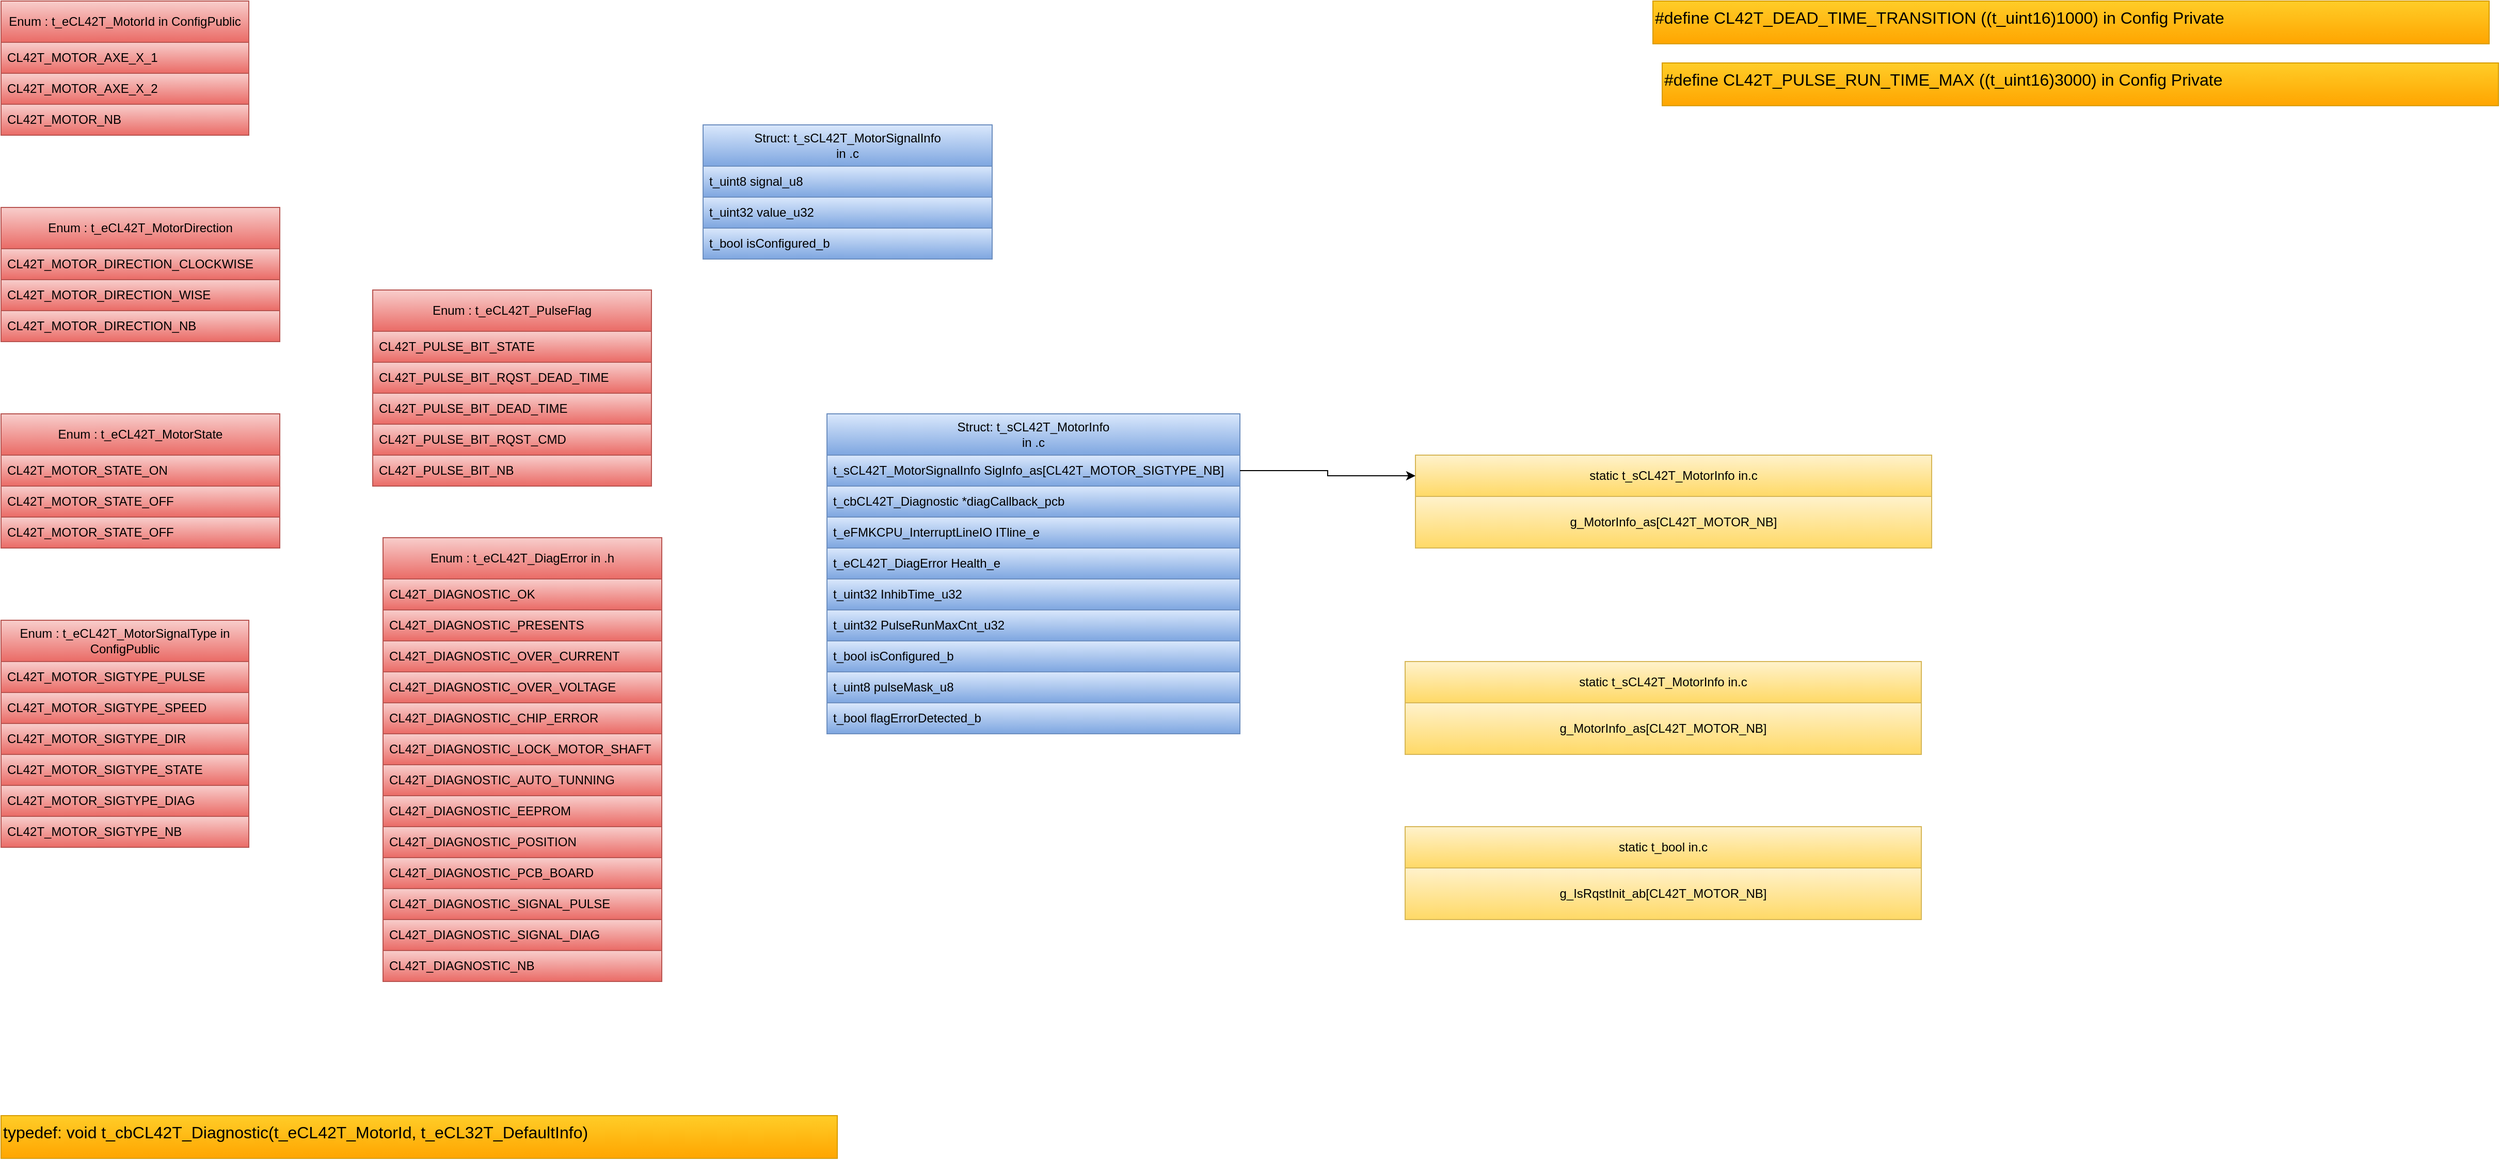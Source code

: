 <mxfile version="24.6.1" type="device" pages="20">
  <diagram name="Type" id="Vh-o-i0iVvA072OtEi_w">
    <mxGraphModel dx="2596" dy="2890" grid="1" gridSize="10" guides="1" tooltips="1" connect="1" arrows="1" fold="1" page="1" pageScale="1" pageWidth="827" pageHeight="1169" math="0" shadow="0">
      <root>
        <mxCell id="0" />
        <mxCell id="1" parent="0" />
        <mxCell id="GfyHRPOfNkN_5rqHJgt4-8" value="Enum : t_eCL42T_MotorId in ConfigPublic" style="swimlane;fontStyle=0;childLayout=stackLayout;horizontal=1;startSize=40;horizontalStack=0;resizeParent=1;resizeParentMax=0;resizeLast=0;collapsible=1;marginBottom=0;whiteSpace=wrap;html=1;fillColor=#f8cecc;gradientColor=#ea6b66;strokeColor=#b85450;fontColor=#000000;" parent="1" vertex="1">
          <mxGeometry x="-1600" y="-2320" width="240" height="130" as="geometry">
            <mxRectangle x="-1160" y="-1210" width="240" height="40" as="alternateBounds" />
          </mxGeometry>
        </mxCell>
        <mxCell id="GfyHRPOfNkN_5rqHJgt4-9" value="CL42T_MOTOR_AXE_X_1" style="text;strokeColor=#b85450;fillColor=#f8cecc;align=left;verticalAlign=middle;spacingLeft=4;spacingRight=4;overflow=hidden;points=[[0,0.5],[1,0.5]];portConstraint=eastwest;rotatable=0;whiteSpace=wrap;html=1;gradientColor=#ea6b66;fontColor=#000000;" parent="GfyHRPOfNkN_5rqHJgt4-8" vertex="1">
          <mxGeometry y="40" width="240" height="30" as="geometry" />
        </mxCell>
        <mxCell id="GfyHRPOfNkN_5rqHJgt4-10" value="CL42T_MOTOR_AXE_X_2" style="text;strokeColor=#b85450;fillColor=#f8cecc;align=left;verticalAlign=middle;spacingLeft=4;spacingRight=4;overflow=hidden;points=[[0,0.5],[1,0.5]];portConstraint=eastwest;rotatable=0;whiteSpace=wrap;html=1;gradientColor=#ea6b66;fontColor=#000000;" parent="GfyHRPOfNkN_5rqHJgt4-8" vertex="1">
          <mxGeometry y="70" width="240" height="30" as="geometry" />
        </mxCell>
        <mxCell id="GfyHRPOfNkN_5rqHJgt4-11" value="CL42T_MOTOR_NB" style="text;strokeColor=#b85450;fillColor=#f8cecc;align=left;verticalAlign=middle;spacingLeft=4;spacingRight=4;overflow=hidden;points=[[0,0.5],[1,0.5]];portConstraint=eastwest;rotatable=0;whiteSpace=wrap;html=1;gradientColor=#ea6b66;fontColor=#000000;" parent="GfyHRPOfNkN_5rqHJgt4-8" vertex="1">
          <mxGeometry y="100" width="240" height="30" as="geometry" />
        </mxCell>
        <mxCell id="GfyHRPOfNkN_5rqHJgt4-12" value="Enum : t_eCL42T_MotorDirection" style="swimlane;fontStyle=0;childLayout=stackLayout;horizontal=1;startSize=40;horizontalStack=0;resizeParent=1;resizeParentMax=0;resizeLast=0;collapsible=1;marginBottom=0;whiteSpace=wrap;html=1;fillColor=#f8cecc;gradientColor=#ea6b66;strokeColor=#b85450;fontColor=#000000;" parent="1" vertex="1">
          <mxGeometry x="-1600" y="-2120" width="270" height="130" as="geometry">
            <mxRectangle x="-1160" y="-1210" width="240" height="40" as="alternateBounds" />
          </mxGeometry>
        </mxCell>
        <mxCell id="GfyHRPOfNkN_5rqHJgt4-13" value="CL42T_MOTOR_DIRECTION_CLOCKWISE" style="text;strokeColor=#b85450;fillColor=#f8cecc;align=left;verticalAlign=middle;spacingLeft=4;spacingRight=4;overflow=hidden;points=[[0,0.5],[1,0.5]];portConstraint=eastwest;rotatable=0;whiteSpace=wrap;html=1;gradientColor=#ea6b66;fontColor=#000000;" parent="GfyHRPOfNkN_5rqHJgt4-12" vertex="1">
          <mxGeometry y="40" width="270" height="30" as="geometry" />
        </mxCell>
        <mxCell id="GfyHRPOfNkN_5rqHJgt4-14" value="CL42T_MOTOR_DIRECTION_WISE" style="text;strokeColor=#b85450;fillColor=#f8cecc;align=left;verticalAlign=middle;spacingLeft=4;spacingRight=4;overflow=hidden;points=[[0,0.5],[1,0.5]];portConstraint=eastwest;rotatable=0;whiteSpace=wrap;html=1;gradientColor=#ea6b66;fontColor=#000000;" parent="GfyHRPOfNkN_5rqHJgt4-12" vertex="1">
          <mxGeometry y="70" width="270" height="30" as="geometry" />
        </mxCell>
        <mxCell id="GfyHRPOfNkN_5rqHJgt4-15" value="CL42T_MOTOR_DIRECTION_NB" style="text;strokeColor=#b85450;fillColor=#f8cecc;align=left;verticalAlign=middle;spacingLeft=4;spacingRight=4;overflow=hidden;points=[[0,0.5],[1,0.5]];portConstraint=eastwest;rotatable=0;whiteSpace=wrap;html=1;gradientColor=#ea6b66;fontColor=#000000;" parent="GfyHRPOfNkN_5rqHJgt4-12" vertex="1">
          <mxGeometry y="100" width="270" height="30" as="geometry" />
        </mxCell>
        <mxCell id="GfyHRPOfNkN_5rqHJgt4-16" value="Enum : t_eCL42T_MotorState" style="swimlane;fontStyle=0;childLayout=stackLayout;horizontal=1;startSize=40;horizontalStack=0;resizeParent=1;resizeParentMax=0;resizeLast=0;collapsible=1;marginBottom=0;whiteSpace=wrap;html=1;fillColor=#f8cecc;gradientColor=#ea6b66;strokeColor=#b85450;fontColor=#000000;" parent="1" vertex="1">
          <mxGeometry x="-1600" y="-1920" width="270" height="130" as="geometry">
            <mxRectangle x="-1160" y="-1210" width="240" height="40" as="alternateBounds" />
          </mxGeometry>
        </mxCell>
        <mxCell id="GfyHRPOfNkN_5rqHJgt4-17" value="CL42T_MOTOR_STATE_ON" style="text;strokeColor=#b85450;fillColor=#f8cecc;align=left;verticalAlign=middle;spacingLeft=4;spacingRight=4;overflow=hidden;points=[[0,0.5],[1,0.5]];portConstraint=eastwest;rotatable=0;whiteSpace=wrap;html=1;gradientColor=#ea6b66;fontColor=#000000;" parent="GfyHRPOfNkN_5rqHJgt4-16" vertex="1">
          <mxGeometry y="40" width="270" height="30" as="geometry" />
        </mxCell>
        <mxCell id="GfyHRPOfNkN_5rqHJgt4-18" value="CL42T_MOTOR_STATE_OFF" style="text;strokeColor=#b85450;fillColor=#f8cecc;align=left;verticalAlign=middle;spacingLeft=4;spacingRight=4;overflow=hidden;points=[[0,0.5],[1,0.5]];portConstraint=eastwest;rotatable=0;whiteSpace=wrap;html=1;gradientColor=#ea6b66;fontColor=#000000;" parent="GfyHRPOfNkN_5rqHJgt4-16" vertex="1">
          <mxGeometry y="70" width="270" height="30" as="geometry" />
        </mxCell>
        <mxCell id="GfyHRPOfNkN_5rqHJgt4-19" value="CL42T_MOTOR_STATE_OFF" style="text;strokeColor=#b85450;fillColor=#f8cecc;align=left;verticalAlign=middle;spacingLeft=4;spacingRight=4;overflow=hidden;points=[[0,0.5],[1,0.5]];portConstraint=eastwest;rotatable=0;whiteSpace=wrap;html=1;gradientColor=#ea6b66;fontColor=#000000;" parent="GfyHRPOfNkN_5rqHJgt4-16" vertex="1">
          <mxGeometry y="100" width="270" height="30" as="geometry" />
        </mxCell>
        <mxCell id="GfyHRPOfNkN_5rqHJgt4-20" value="Struct: t_sCL42T_MotorSignalInfo&lt;div&gt;in .c&lt;/div&gt;" style="swimlane;fontStyle=0;childLayout=stackLayout;horizontal=1;startSize=40;horizontalStack=0;resizeParent=1;resizeParentMax=0;resizeLast=0;collapsible=1;marginBottom=0;whiteSpace=wrap;html=1;fillColor=#dae8fc;gradientColor=#7ea6e0;strokeColor=#6c8ebf;fontColor=#000000;" parent="1" vertex="1">
          <mxGeometry x="-920" y="-2200" width="280" height="130" as="geometry">
            <mxRectangle x="-560" y="-640" width="240" height="40" as="alternateBounds" />
          </mxGeometry>
        </mxCell>
        <mxCell id="GfyHRPOfNkN_5rqHJgt4-21" value="&lt;span style=&quot;text-align: center;&quot;&gt;t_uint8 signal_u8&lt;/span&gt;" style="text;strokeColor=#6c8ebf;fillColor=#dae8fc;align=left;verticalAlign=middle;spacingLeft=4;spacingRight=4;overflow=hidden;points=[[0,0.5],[1,0.5]];portConstraint=eastwest;rotatable=0;whiteSpace=wrap;html=1;gradientColor=#7ea6e0;fontColor=#000000;" parent="GfyHRPOfNkN_5rqHJgt4-20" vertex="1">
          <mxGeometry y="40" width="280" height="30" as="geometry" />
        </mxCell>
        <mxCell id="GfyHRPOfNkN_5rqHJgt4-22" value="&lt;span style=&quot;text-align: center;&quot;&gt;t_uint32 value_u32&lt;/span&gt;" style="text;strokeColor=#6c8ebf;fillColor=#dae8fc;align=left;verticalAlign=middle;spacingLeft=4;spacingRight=4;overflow=hidden;points=[[0,0.5],[1,0.5]];portConstraint=eastwest;rotatable=0;whiteSpace=wrap;html=1;gradientColor=#7ea6e0;fontColor=#000000;" parent="GfyHRPOfNkN_5rqHJgt4-20" vertex="1">
          <mxGeometry y="70" width="280" height="30" as="geometry" />
        </mxCell>
        <mxCell id="1AkViAmnxxERKPmiA6sV-6" value="&lt;span style=&quot;text-align: center;&quot;&gt;t_bool isConfigured_b&lt;/span&gt;" style="text;strokeColor=#6c8ebf;fillColor=#dae8fc;align=left;verticalAlign=middle;spacingLeft=4;spacingRight=4;overflow=hidden;points=[[0,0.5],[1,0.5]];portConstraint=eastwest;rotatable=0;whiteSpace=wrap;html=1;gradientColor=#7ea6e0;fontColor=#000000;" parent="GfyHRPOfNkN_5rqHJgt4-20" vertex="1">
          <mxGeometry y="100" width="280" height="30" as="geometry" />
        </mxCell>
        <mxCell id="GfyHRPOfNkN_5rqHJgt4-25" value="Enum : t_eCL42T_MotorSignalType in ConfigPublic" style="swimlane;fontStyle=0;childLayout=stackLayout;horizontal=1;startSize=40;horizontalStack=0;resizeParent=1;resizeParentMax=0;resizeLast=0;collapsible=1;marginBottom=0;whiteSpace=wrap;html=1;fillColor=#f8cecc;gradientColor=#ea6b66;strokeColor=#b85450;fontColor=#000000;" parent="1" vertex="1">
          <mxGeometry x="-1600" y="-1720" width="240" height="220" as="geometry">
            <mxRectangle x="-1160" y="-1210" width="240" height="40" as="alternateBounds" />
          </mxGeometry>
        </mxCell>
        <mxCell id="GfyHRPOfNkN_5rqHJgt4-26" value="CL42T_MOTOR_SIGTYPE_PULSE" style="text;strokeColor=#b85450;fillColor=#f8cecc;align=left;verticalAlign=middle;spacingLeft=4;spacingRight=4;overflow=hidden;points=[[0,0.5],[1,0.5]];portConstraint=eastwest;rotatable=0;whiteSpace=wrap;html=1;gradientColor=#ea6b66;fontColor=#000000;" parent="GfyHRPOfNkN_5rqHJgt4-25" vertex="1">
          <mxGeometry y="40" width="240" height="30" as="geometry" />
        </mxCell>
        <mxCell id="QMVsY3oyIqxa2rkxlDXN-1" value="CL42T_MOTOR_SIGTYPE_SPEED" style="text;strokeColor=#b85450;fillColor=#f8cecc;align=left;verticalAlign=middle;spacingLeft=4;spacingRight=4;overflow=hidden;points=[[0,0.5],[1,0.5]];portConstraint=eastwest;rotatable=0;whiteSpace=wrap;html=1;gradientColor=#ea6b66;fontColor=#000000;" parent="GfyHRPOfNkN_5rqHJgt4-25" vertex="1">
          <mxGeometry y="70" width="240" height="30" as="geometry" />
        </mxCell>
        <mxCell id="GfyHRPOfNkN_5rqHJgt4-27" value="CL42T_MOTOR_SIGTYPE_DIR" style="text;strokeColor=#b85450;fillColor=#f8cecc;align=left;verticalAlign=middle;spacingLeft=4;spacingRight=4;overflow=hidden;points=[[0,0.5],[1,0.5]];portConstraint=eastwest;rotatable=0;whiteSpace=wrap;html=1;gradientColor=#ea6b66;fontColor=#000000;" parent="GfyHRPOfNkN_5rqHJgt4-25" vertex="1">
          <mxGeometry y="100" width="240" height="30" as="geometry" />
        </mxCell>
        <mxCell id="GfyHRPOfNkN_5rqHJgt4-28" value="CL42T_MOTOR_SIGTYPE_STATE" style="text;strokeColor=#b85450;fillColor=#f8cecc;align=left;verticalAlign=middle;spacingLeft=4;spacingRight=4;overflow=hidden;points=[[0,0.5],[1,0.5]];portConstraint=eastwest;rotatable=0;whiteSpace=wrap;html=1;gradientColor=#ea6b66;fontColor=#000000;" parent="GfyHRPOfNkN_5rqHJgt4-25" vertex="1">
          <mxGeometry y="130" width="240" height="30" as="geometry" />
        </mxCell>
        <mxCell id="GfyHRPOfNkN_5rqHJgt4-29" value="CL42T_MOTOR_SIGTYPE_DIAG" style="text;strokeColor=#b85450;fillColor=#f8cecc;align=left;verticalAlign=middle;spacingLeft=4;spacingRight=4;overflow=hidden;points=[[0,0.5],[1,0.5]];portConstraint=eastwest;rotatable=0;whiteSpace=wrap;html=1;gradientColor=#ea6b66;fontColor=#000000;" parent="GfyHRPOfNkN_5rqHJgt4-25" vertex="1">
          <mxGeometry y="160" width="240" height="30" as="geometry" />
        </mxCell>
        <mxCell id="GfyHRPOfNkN_5rqHJgt4-30" value="CL42T_MOTOR_SIGTYPE_NB" style="text;strokeColor=#b85450;fillColor=#f8cecc;align=left;verticalAlign=middle;spacingLeft=4;spacingRight=4;overflow=hidden;points=[[0,0.5],[1,0.5]];portConstraint=eastwest;rotatable=0;whiteSpace=wrap;html=1;gradientColor=#ea6b66;fontColor=#000000;" parent="GfyHRPOfNkN_5rqHJgt4-25" vertex="1">
          <mxGeometry y="190" width="240" height="30" as="geometry" />
        </mxCell>
        <mxCell id="_98Hny6dWOGSZHoOnHI_-1" value="&lt;span style=&quot;color: rgb(0, 0, 0); text-wrap: nowrap;&quot;&gt;typedef: void&amp;nbsp;&lt;/span&gt;&lt;span style=&quot;color: rgb(0, 0, 0); text-wrap: nowrap;&quot;&gt;t_cbCL42T_Diagnostic(t_eCL42T_MotorId, t_eCL32T_DefaultInfo)&lt;/span&gt;" style="rounded=0;whiteSpace=wrap;html=1;verticalAlign=top;fillColor=#ffcd28;gradientColor=#ffa500;strokeColor=#d79b00;fontSize=16;align=left;" parent="1" vertex="1">
          <mxGeometry x="-1600" y="-1240" width="810" height="41.43" as="geometry" />
        </mxCell>
        <mxCell id="_98Hny6dWOGSZHoOnHI_-2" value="Enum : t_eCL42T_DiagError in .h" style="swimlane;fontStyle=0;childLayout=stackLayout;horizontal=1;startSize=40;horizontalStack=0;resizeParent=1;resizeParentMax=0;resizeLast=0;collapsible=1;marginBottom=0;whiteSpace=wrap;html=1;fillColor=#f8cecc;gradientColor=#ea6b66;strokeColor=#b85450;fontColor=#000000;" parent="1" vertex="1">
          <mxGeometry x="-1230" y="-1800" width="270" height="430" as="geometry">
            <mxRectangle x="-1160" y="-1210" width="240" height="40" as="alternateBounds" />
          </mxGeometry>
        </mxCell>
        <mxCell id="HM81R5SdqasTVXGEMs0M-1" value="CL42T_DIAGNOSTIC_OK" style="text;strokeColor=#b85450;fillColor=#f8cecc;align=left;verticalAlign=middle;spacingLeft=4;spacingRight=4;overflow=hidden;points=[[0,0.5],[1,0.5]];portConstraint=eastwest;rotatable=0;whiteSpace=wrap;html=1;gradientColor=#ea6b66;fontColor=#000000;" parent="_98Hny6dWOGSZHoOnHI_-2" vertex="1">
          <mxGeometry y="40" width="270" height="30" as="geometry" />
        </mxCell>
        <mxCell id="-KuUbHWm_W-XYLGvhOC6-5" value="CL42T_DIAGNOSTIC_PRESENTS" style="text;strokeColor=#b85450;fillColor=#f8cecc;align=left;verticalAlign=middle;spacingLeft=4;spacingRight=4;overflow=hidden;points=[[0,0.5],[1,0.5]];portConstraint=eastwest;rotatable=0;whiteSpace=wrap;html=1;gradientColor=#ea6b66;fontColor=#000000;" parent="_98Hny6dWOGSZHoOnHI_-2" vertex="1">
          <mxGeometry y="70" width="270" height="30" as="geometry" />
        </mxCell>
        <mxCell id="_98Hny6dWOGSZHoOnHI_-4" value="CL42T_DIAGNOSTIC_OVER_CURRENT" style="text;strokeColor=#b85450;fillColor=#f8cecc;align=left;verticalAlign=middle;spacingLeft=4;spacingRight=4;overflow=hidden;points=[[0,0.5],[1,0.5]];portConstraint=eastwest;rotatable=0;whiteSpace=wrap;html=1;gradientColor=#ea6b66;fontColor=#000000;" parent="_98Hny6dWOGSZHoOnHI_-2" vertex="1">
          <mxGeometry y="100" width="270" height="30" as="geometry" />
        </mxCell>
        <mxCell id="_98Hny6dWOGSZHoOnHI_-3" value="CL42T_DIAGNOSTIC_OVER_VOLTAGE" style="text;strokeColor=#b85450;fillColor=#f8cecc;align=left;verticalAlign=middle;spacingLeft=4;spacingRight=4;overflow=hidden;points=[[0,0.5],[1,0.5]];portConstraint=eastwest;rotatable=0;whiteSpace=wrap;html=1;gradientColor=#ea6b66;fontColor=#000000;" parent="_98Hny6dWOGSZHoOnHI_-2" vertex="1">
          <mxGeometry y="130" width="270" height="30" as="geometry" />
        </mxCell>
        <mxCell id="_98Hny6dWOGSZHoOnHI_-6" value="CL42T_DIAGNOSTIC_CHIP_ERROR" style="text;strokeColor=#b85450;fillColor=#f8cecc;align=left;verticalAlign=middle;spacingLeft=4;spacingRight=4;overflow=hidden;points=[[0,0.5],[1,0.5]];portConstraint=eastwest;rotatable=0;whiteSpace=wrap;html=1;gradientColor=#ea6b66;fontColor=#000000;" parent="_98Hny6dWOGSZHoOnHI_-2" vertex="1">
          <mxGeometry y="160" width="270" height="30" as="geometry" />
        </mxCell>
        <mxCell id="_98Hny6dWOGSZHoOnHI_-7" value="CL42T_DIAGNOSTIC_LOCK_MOTOR_SHAFT" style="text;strokeColor=#b85450;fillColor=#f8cecc;align=left;verticalAlign=middle;spacingLeft=4;spacingRight=4;overflow=hidden;points=[[0,0.5],[1,0.5]];portConstraint=eastwest;rotatable=0;whiteSpace=wrap;html=1;gradientColor=#ea6b66;fontColor=#000000;" parent="_98Hny6dWOGSZHoOnHI_-2" vertex="1">
          <mxGeometry y="190" width="270" height="30" as="geometry" />
        </mxCell>
        <mxCell id="_98Hny6dWOGSZHoOnHI_-8" value="CL42T_DIAGNOSTIC_AUTO_TUNNING" style="text;strokeColor=#b85450;fillColor=#f8cecc;align=left;verticalAlign=middle;spacingLeft=4;spacingRight=4;overflow=hidden;points=[[0,0.5],[1,0.5]];portConstraint=eastwest;rotatable=0;whiteSpace=wrap;html=1;gradientColor=#ea6b66;fontColor=#000000;" parent="_98Hny6dWOGSZHoOnHI_-2" vertex="1">
          <mxGeometry y="220" width="270" height="30" as="geometry" />
        </mxCell>
        <mxCell id="_98Hny6dWOGSZHoOnHI_-9" value="CL42T_DIAGNOSTIC_EEPROM" style="text;strokeColor=#b85450;fillColor=#f8cecc;align=left;verticalAlign=middle;spacingLeft=4;spacingRight=4;overflow=hidden;points=[[0,0.5],[1,0.5]];portConstraint=eastwest;rotatable=0;whiteSpace=wrap;html=1;gradientColor=#ea6b66;fontColor=#000000;" parent="_98Hny6dWOGSZHoOnHI_-2" vertex="1">
          <mxGeometry y="250" width="270" height="30" as="geometry" />
        </mxCell>
        <mxCell id="_98Hny6dWOGSZHoOnHI_-10" value="CL42T_DIAGNOSTIC_POSITION" style="text;strokeColor=#b85450;fillColor=#f8cecc;align=left;verticalAlign=middle;spacingLeft=4;spacingRight=4;overflow=hidden;points=[[0,0.5],[1,0.5]];portConstraint=eastwest;rotatable=0;whiteSpace=wrap;html=1;gradientColor=#ea6b66;fontColor=#000000;" parent="_98Hny6dWOGSZHoOnHI_-2" vertex="1">
          <mxGeometry y="280" width="270" height="30" as="geometry" />
        </mxCell>
        <mxCell id="_98Hny6dWOGSZHoOnHI_-11" value="CL42T_DIAGNOSTIC_PCB_BOARD" style="text;strokeColor=#b85450;fillColor=#f8cecc;align=left;verticalAlign=middle;spacingLeft=4;spacingRight=4;overflow=hidden;points=[[0,0.5],[1,0.5]];portConstraint=eastwest;rotatable=0;whiteSpace=wrap;html=1;gradientColor=#ea6b66;fontColor=#000000;" parent="_98Hny6dWOGSZHoOnHI_-2" vertex="1">
          <mxGeometry y="310" width="270" height="30" as="geometry" />
        </mxCell>
        <mxCell id="aGqYMnYKr8DQlQu2f6WQ-1" value="CL42T_DIAGNOSTIC_SIGNAL_PULSE" style="text;strokeColor=#b85450;fillColor=#f8cecc;align=left;verticalAlign=middle;spacingLeft=4;spacingRight=4;overflow=hidden;points=[[0,0.5],[1,0.5]];portConstraint=eastwest;rotatable=0;whiteSpace=wrap;html=1;gradientColor=#ea6b66;fontColor=#000000;" parent="_98Hny6dWOGSZHoOnHI_-2" vertex="1">
          <mxGeometry y="340" width="270" height="30" as="geometry" />
        </mxCell>
        <mxCell id="aGqYMnYKr8DQlQu2f6WQ-2" value="CL42T_DIAGNOSTIC_SIGNAL_DIAG" style="text;strokeColor=#b85450;fillColor=#f8cecc;align=left;verticalAlign=middle;spacingLeft=4;spacingRight=4;overflow=hidden;points=[[0,0.5],[1,0.5]];portConstraint=eastwest;rotatable=0;whiteSpace=wrap;html=1;gradientColor=#ea6b66;fontColor=#000000;" parent="_98Hny6dWOGSZHoOnHI_-2" vertex="1">
          <mxGeometry y="370" width="270" height="30" as="geometry" />
        </mxCell>
        <mxCell id="_98Hny6dWOGSZHoOnHI_-5" value="CL42T_DIAGNOSTIC_NB" style="text;strokeColor=#b85450;fillColor=#f8cecc;align=left;verticalAlign=middle;spacingLeft=4;spacingRight=4;overflow=hidden;points=[[0,0.5],[1,0.5]];portConstraint=eastwest;rotatable=0;whiteSpace=wrap;html=1;gradientColor=#ea6b66;fontColor=#000000;" parent="_98Hny6dWOGSZHoOnHI_-2" vertex="1">
          <mxGeometry y="400" width="270" height="30" as="geometry" />
        </mxCell>
        <mxCell id="fkoo2TKvh2ZY_R15RrpD-1" value="Struct: t_sCL42T_MotorInfo&lt;div&gt;in .c&lt;/div&gt;" style="swimlane;fontStyle=0;childLayout=stackLayout;horizontal=1;startSize=40;horizontalStack=0;resizeParent=1;resizeParentMax=0;resizeLast=0;collapsible=1;marginBottom=0;whiteSpace=wrap;html=1;fillColor=#dae8fc;gradientColor=#7ea6e0;strokeColor=#6c8ebf;fontColor=#000000;" parent="1" vertex="1">
          <mxGeometry x="-800" y="-1920" width="400" height="310" as="geometry">
            <mxRectangle x="-560" y="-640" width="240" height="40" as="alternateBounds" />
          </mxGeometry>
        </mxCell>
        <mxCell id="fkoo2TKvh2ZY_R15RrpD-2" value="&lt;span style=&quot;text-align: center;&quot;&gt;t_sCL42T_MotorSignalInfo&lt;/span&gt;&lt;span style=&quot;text-align: center;&quot;&gt;&amp;nbsp;SigInfo_as[&lt;/span&gt;CL42T_MOTOR_SIGTYPE_NB&lt;span style=&quot;text-align: center;&quot;&gt;]&lt;/span&gt;" style="text;strokeColor=#6c8ebf;fillColor=#dae8fc;align=left;verticalAlign=middle;spacingLeft=4;spacingRight=4;overflow=hidden;points=[[0,0.5],[1,0.5]];portConstraint=eastwest;rotatable=0;whiteSpace=wrap;html=1;gradientColor=#7ea6e0;fontColor=#000000;" parent="fkoo2TKvh2ZY_R15RrpD-1" vertex="1">
          <mxGeometry y="40" width="400" height="30" as="geometry" />
        </mxCell>
        <mxCell id="fkoo2TKvh2ZY_R15RrpD-7" value="t_cbCL42T_Diagnostic *diagCallback_pcb" style="text;strokeColor=#6c8ebf;fillColor=#dae8fc;align=left;verticalAlign=middle;spacingLeft=4;spacingRight=4;overflow=hidden;points=[[0,0.5],[1,0.5]];portConstraint=eastwest;rotatable=0;whiteSpace=wrap;html=1;gradientColor=#7ea6e0;fontColor=#000000;" parent="fkoo2TKvh2ZY_R15RrpD-1" vertex="1">
          <mxGeometry y="70" width="400" height="30" as="geometry" />
        </mxCell>
        <mxCell id="kGI3u_zoNF0NpKWwykN8-1" value="t_eFMKCPU_InterruptLineIO ITline_e" style="text;strokeColor=#6c8ebf;fillColor=#dae8fc;align=left;verticalAlign=middle;spacingLeft=4;spacingRight=4;overflow=hidden;points=[[0,0.5],[1,0.5]];portConstraint=eastwest;rotatable=0;whiteSpace=wrap;html=1;gradientColor=#7ea6e0;fontColor=#000000;" parent="fkoo2TKvh2ZY_R15RrpD-1" vertex="1">
          <mxGeometry y="100" width="400" height="30" as="geometry" />
        </mxCell>
        <mxCell id="fkoo2TKvh2ZY_R15RrpD-13" value="&lt;span style=&quot;text-align: center;&quot;&gt;t_eCL42T_DiagError&amp;nbsp;&lt;/span&gt;Health_e" style="text;strokeColor=#6c8ebf;fillColor=#dae8fc;align=left;verticalAlign=middle;spacingLeft=4;spacingRight=4;overflow=hidden;points=[[0,0.5],[1,0.5]];portConstraint=eastwest;rotatable=0;whiteSpace=wrap;html=1;gradientColor=#7ea6e0;fontColor=#000000;" parent="fkoo2TKvh2ZY_R15RrpD-1" vertex="1">
          <mxGeometry y="130" width="400" height="30" as="geometry" />
        </mxCell>
        <mxCell id="Hp1Yl7HA_DGofrCRlj_Y-2" value="t_uint32 InhibTime_u32" style="text;strokeColor=#6c8ebf;fillColor=#dae8fc;align=left;verticalAlign=middle;spacingLeft=4;spacingRight=4;overflow=hidden;points=[[0,0.5],[1,0.5]];portConstraint=eastwest;rotatable=0;whiteSpace=wrap;html=1;gradientColor=#7ea6e0;fontColor=#000000;" parent="fkoo2TKvh2ZY_R15RrpD-1" vertex="1">
          <mxGeometry y="160" width="400" height="30" as="geometry" />
        </mxCell>
        <mxCell id="BWRI4oPVbh4KfSFAt8G8-1" value="t_uint32 PulseRunMaxCnt_u32" style="text;strokeColor=#6c8ebf;fillColor=#dae8fc;align=left;verticalAlign=middle;spacingLeft=4;spacingRight=4;overflow=hidden;points=[[0,0.5],[1,0.5]];portConstraint=eastwest;rotatable=0;whiteSpace=wrap;html=1;gradientColor=#7ea6e0;fontColor=#000000;" vertex="1" parent="fkoo2TKvh2ZY_R15RrpD-1">
          <mxGeometry y="190" width="400" height="30" as="geometry" />
        </mxCell>
        <mxCell id="fkoo2TKvh2ZY_R15RrpD-14" value="t_bool isConfigured_b" style="text;strokeColor=#6c8ebf;fillColor=#dae8fc;align=left;verticalAlign=middle;spacingLeft=4;spacingRight=4;overflow=hidden;points=[[0,0.5],[1,0.5]];portConstraint=eastwest;rotatable=0;whiteSpace=wrap;html=1;gradientColor=#7ea6e0;fontColor=#000000;" parent="fkoo2TKvh2ZY_R15RrpD-1" vertex="1">
          <mxGeometry y="220" width="400" height="30" as="geometry" />
        </mxCell>
        <mxCell id="9aS8QewPEd9LvNOoHUM3-2" value="t_uint8 pulseMask_u8" style="text;strokeColor=#6c8ebf;fillColor=#dae8fc;align=left;verticalAlign=middle;spacingLeft=4;spacingRight=4;overflow=hidden;points=[[0,0.5],[1,0.5]];portConstraint=eastwest;rotatable=0;whiteSpace=wrap;html=1;gradientColor=#7ea6e0;fontColor=#000000;" parent="fkoo2TKvh2ZY_R15RrpD-1" vertex="1">
          <mxGeometry y="250" width="400" height="30" as="geometry" />
        </mxCell>
        <mxCell id="fkoo2TKvh2ZY_R15RrpD-6" value="t_bool flagErrorDetected_b" style="text;strokeColor=#6c8ebf;fillColor=#dae8fc;align=left;verticalAlign=middle;spacingLeft=4;spacingRight=4;overflow=hidden;points=[[0,0.5],[1,0.5]];portConstraint=eastwest;rotatable=0;whiteSpace=wrap;html=1;gradientColor=#7ea6e0;fontColor=#000000;" parent="fkoo2TKvh2ZY_R15RrpD-1" vertex="1">
          <mxGeometry y="280" width="400" height="30" as="geometry" />
        </mxCell>
        <mxCell id="1AkViAmnxxERKPmiA6sV-1" value="" style="group;fontSize=12;" parent="1" connectable="0" vertex="1">
          <mxGeometry x="-230" y="-1880" width="500" height="90" as="geometry" />
        </mxCell>
        <mxCell id="1AkViAmnxxERKPmiA6sV-2" value="" style="rounded=0;whiteSpace=wrap;html=1;fillColor=#fff2cc;gradientColor=#ffd966;strokeColor=#d6b656;fontColor=#000000;fontSize=12;" parent="1AkViAmnxxERKPmiA6sV-1" vertex="1">
          <mxGeometry width="500.0" height="90" as="geometry" />
        </mxCell>
        <mxCell id="1AkViAmnxxERKPmiA6sV-3" value="static t_sCL42T_MotorInfo in.c" style="rounded=0;whiteSpace=wrap;html=1;fillColor=#fff2cc;gradientColor=#ffd966;strokeColor=#d6b656;fontColor=#000000;fontSize=12;" parent="1AkViAmnxxERKPmiA6sV-1" vertex="1">
          <mxGeometry width="500.0" height="40" as="geometry" />
        </mxCell>
        <mxCell id="1AkViAmnxxERKPmiA6sV-4" value="&lt;div style=&quot;text-align: center; font-size: 12px;&quot;&gt;g_MotorInfo_as[CL42T_MOTOR_NB]&lt;/div&gt;" style="rounded=0;whiteSpace=wrap;html=1;fillColor=#fff2cc;gradientColor=#ffd966;strokeColor=#d6b656;fontColor=#000000;fontSize=12;" parent="1AkViAmnxxERKPmiA6sV-1" vertex="1">
          <mxGeometry y="40" width="500.0" height="50" as="geometry" />
        </mxCell>
        <mxCell id="-KuUbHWm_W-XYLGvhOC6-1" value="" style="group;fontSize=12;" parent="1" connectable="0" vertex="1">
          <mxGeometry x="-240" y="-1680" width="500" height="90" as="geometry" />
        </mxCell>
        <mxCell id="-KuUbHWm_W-XYLGvhOC6-2" value="" style="rounded=0;whiteSpace=wrap;html=1;fillColor=#fff2cc;gradientColor=#ffd966;strokeColor=#d6b656;fontColor=#000000;fontSize=12;" parent="-KuUbHWm_W-XYLGvhOC6-1" vertex="1">
          <mxGeometry width="500.0" height="90" as="geometry" />
        </mxCell>
        <mxCell id="-KuUbHWm_W-XYLGvhOC6-3" value="static t_sCL42T_MotorInfo in.c" style="rounded=0;whiteSpace=wrap;html=1;fillColor=#fff2cc;gradientColor=#ffd966;strokeColor=#d6b656;fontColor=#000000;fontSize=12;" parent="-KuUbHWm_W-XYLGvhOC6-1" vertex="1">
          <mxGeometry width="500.0" height="40" as="geometry" />
        </mxCell>
        <mxCell id="-KuUbHWm_W-XYLGvhOC6-4" value="&lt;div style=&quot;text-align: center; font-size: 12px;&quot;&gt;g_MotorInfo_as[CL42T_MOTOR_NB]&lt;/div&gt;" style="rounded=0;whiteSpace=wrap;html=1;fillColor=#fff2cc;gradientColor=#ffd966;strokeColor=#d6b656;fontColor=#000000;fontSize=12;" parent="-KuUbHWm_W-XYLGvhOC6-1" vertex="1">
          <mxGeometry y="40" width="500.0" height="50" as="geometry" />
        </mxCell>
        <mxCell id="9aS8QewPEd9LvNOoHUM3-1" style="edgeStyle=orthogonalEdgeStyle;rounded=0;orthogonalLoop=1;jettySize=auto;html=1;exitX=1;exitY=0.5;exitDx=0;exitDy=0;entryX=0;entryY=0.5;entryDx=0;entryDy=0;" parent="1" source="fkoo2TKvh2ZY_R15RrpD-2" target="1AkViAmnxxERKPmiA6sV-3" edge="1">
          <mxGeometry relative="1" as="geometry" />
        </mxCell>
        <mxCell id="4dmD2tTbzXhdYYISqZpw-1" value="&lt;font color=&quot;#000000&quot;&gt;&lt;span style=&quot;text-wrap: nowrap;&quot;&gt;#define CL42T_DEAD_TIME_TRANSITION ((t_uint16)1000) in Config Private&lt;/span&gt;&lt;/font&gt;" style="rounded=0;whiteSpace=wrap;html=1;verticalAlign=top;fillColor=#ffcd28;gradientColor=#ffa500;strokeColor=#d79b00;fontSize=16;align=left;" parent="1" vertex="1">
          <mxGeometry y="-2320" width="810" height="41.43" as="geometry" />
        </mxCell>
        <mxCell id="4dmD2tTbzXhdYYISqZpw-2" value="Enum : t_eCL42T_PulseFlag" style="swimlane;fontStyle=0;childLayout=stackLayout;horizontal=1;startSize=40;horizontalStack=0;resizeParent=1;resizeParentMax=0;resizeLast=0;collapsible=1;marginBottom=0;whiteSpace=wrap;html=1;fillColor=#f8cecc;gradientColor=#ea6b66;strokeColor=#b85450;fontColor=#000000;" parent="1" vertex="1">
          <mxGeometry x="-1240" y="-2040" width="270" height="190" as="geometry">
            <mxRectangle x="-1160" y="-1210" width="240" height="40" as="alternateBounds" />
          </mxGeometry>
        </mxCell>
        <mxCell id="4dmD2tTbzXhdYYISqZpw-3" value="CL42T_PULSE_BIT_STATE" style="text;strokeColor=#b85450;fillColor=#f8cecc;align=left;verticalAlign=middle;spacingLeft=4;spacingRight=4;overflow=hidden;points=[[0,0.5],[1,0.5]];portConstraint=eastwest;rotatable=0;whiteSpace=wrap;html=1;gradientColor=#ea6b66;fontColor=#000000;" parent="4dmD2tTbzXhdYYISqZpw-2" vertex="1">
          <mxGeometry y="40" width="270" height="30" as="geometry" />
        </mxCell>
        <mxCell id="bKBw6nodVyOs6xMyvSZ9-1" value="CL42T_PULSE_BIT_RQST_DEAD_TIME" style="text;strokeColor=#b85450;fillColor=#f8cecc;align=left;verticalAlign=middle;spacingLeft=4;spacingRight=4;overflow=hidden;points=[[0,0.5],[1,0.5]];portConstraint=eastwest;rotatable=0;whiteSpace=wrap;html=1;gradientColor=#ea6b66;fontColor=#000000;" vertex="1" parent="4dmD2tTbzXhdYYISqZpw-2">
          <mxGeometry y="70" width="270" height="30" as="geometry" />
        </mxCell>
        <mxCell id="Jur4rvrfF9LPQLyBYyrp-1" value="CL42T_PULSE_BIT_DEAD_TIME" style="text;strokeColor=#b85450;fillColor=#f8cecc;align=left;verticalAlign=middle;spacingLeft=4;spacingRight=4;overflow=hidden;points=[[0,0.5],[1,0.5]];portConstraint=eastwest;rotatable=0;whiteSpace=wrap;html=1;gradientColor=#ea6b66;fontColor=#000000;" vertex="1" parent="4dmD2tTbzXhdYYISqZpw-2">
          <mxGeometry y="100" width="270" height="30" as="geometry" />
        </mxCell>
        <mxCell id="bKBw6nodVyOs6xMyvSZ9-2" value="CL42T_PULSE_BIT_RQST_CMD" style="text;strokeColor=#b85450;fillColor=#f8cecc;align=left;verticalAlign=middle;spacingLeft=4;spacingRight=4;overflow=hidden;points=[[0,0.5],[1,0.5]];portConstraint=eastwest;rotatable=0;whiteSpace=wrap;html=1;gradientColor=#ea6b66;fontColor=#000000;" vertex="1" parent="4dmD2tTbzXhdYYISqZpw-2">
          <mxGeometry y="130" width="270" height="30" as="geometry" />
        </mxCell>
        <mxCell id="4dmD2tTbzXhdYYISqZpw-6" value="CL42T_PULSE_BIT_NB" style="text;strokeColor=#b85450;fillColor=#f8cecc;align=left;verticalAlign=middle;spacingLeft=4;spacingRight=4;overflow=hidden;points=[[0,0.5],[1,0.5]];portConstraint=eastwest;rotatable=0;whiteSpace=wrap;html=1;gradientColor=#ea6b66;fontColor=#000000;" parent="4dmD2tTbzXhdYYISqZpw-2" vertex="1">
          <mxGeometry y="160" width="270" height="30" as="geometry" />
        </mxCell>
        <mxCell id="4dmD2tTbzXhdYYISqZpw-7" value="" style="group;fontSize=12;" parent="1" connectable="0" vertex="1">
          <mxGeometry x="-240" y="-1520" width="500" height="90" as="geometry" />
        </mxCell>
        <mxCell id="4dmD2tTbzXhdYYISqZpw-8" value="" style="rounded=0;whiteSpace=wrap;html=1;fillColor=#fff2cc;gradientColor=#ffd966;strokeColor=#d6b656;fontColor=#000000;fontSize=12;" parent="4dmD2tTbzXhdYYISqZpw-7" vertex="1">
          <mxGeometry width="500.0" height="90" as="geometry" />
        </mxCell>
        <mxCell id="4dmD2tTbzXhdYYISqZpw-9" value="static t_bool in.c" style="rounded=0;whiteSpace=wrap;html=1;fillColor=#fff2cc;gradientColor=#ffd966;strokeColor=#d6b656;fontColor=#000000;fontSize=12;" parent="4dmD2tTbzXhdYYISqZpw-7" vertex="1">
          <mxGeometry width="500.0" height="40" as="geometry" />
        </mxCell>
        <mxCell id="4dmD2tTbzXhdYYISqZpw-10" value="&lt;div style=&quot;text-align: center; font-size: 12px;&quot;&gt;g_IsRqstInit_ab[CL42T_MOTOR_NB]&lt;/div&gt;" style="rounded=0;whiteSpace=wrap;html=1;fillColor=#fff2cc;gradientColor=#ffd966;strokeColor=#d6b656;fontColor=#000000;fontSize=12;" parent="4dmD2tTbzXhdYYISqZpw-7" vertex="1">
          <mxGeometry y="40" width="500.0" height="50" as="geometry" />
        </mxCell>
        <mxCell id="PWrdlQu4xkgiduoX0bGi-2" value="&lt;div style=&quot;text-align: center;&quot;&gt;&lt;font style=&quot;background-color: initial;&quot;&gt;&lt;span style=&quot;color: rgb(0, 0, 0); text-wrap: nowrap;&quot;&gt;#define CL42T_PULSE_RUN_TIME_MAX&amp;nbsp;&lt;/span&gt;&lt;/font&gt;&lt;font style=&quot;background-color: initial;&quot; color=&quot;#000000&quot;&gt;&lt;span style=&quot;text-wrap: nowrap;&quot;&gt;((t_uint16)3000) in Config Private&lt;/span&gt;&lt;/font&gt;&lt;/div&gt;" style="rounded=0;whiteSpace=wrap;html=1;verticalAlign=top;fillColor=#ffcd28;gradientColor=#ffa500;strokeColor=#d79b00;fontSize=16;align=left;" vertex="1" parent="1">
          <mxGeometry x="9" y="-2260" width="810" height="41.43" as="geometry" />
        </mxCell>
      </root>
    </mxGraphModel>
  </diagram>
  <diagram id="oto8R3bWcRUvMcdc8yqN" name="static API">
    <mxGraphModel dx="2421" dy="2788" grid="1" gridSize="10" guides="1" tooltips="1" connect="1" arrows="1" fold="1" page="1" pageScale="1" pageWidth="827" pageHeight="1169" math="0" shadow="0">
      <root>
        <mxCell id="0" />
        <mxCell id="1" parent="0" />
        <mxCell id="MKVgYVCAmvTRP1YB9cGc-1" value="" style="group;fontSize=12;" parent="1" vertex="1" connectable="0">
          <mxGeometry x="-1600" y="-2120" width="750" height="180" as="geometry" />
        </mxCell>
        <mxCell id="MKVgYVCAmvTRP1YB9cGc-2" value="&lt;div style=&quot;font-size: 12px;&quot;&gt;&lt;div style=&quot;font-size: 12px;&quot;&gt;&lt;span style=&quot;text-wrap: nowrap;&quot;&gt;- Init the driver if a configuration has been asked&lt;/span&gt;&lt;/div&gt;&lt;/div&gt;" style="rounded=0;whiteSpace=wrap;html=1;fillColor=#d5e8d4;gradientColor=#97d077;strokeColor=#82b366;fontColor=#000000;align=left;fontSize=12;" parent="MKVgYVCAmvTRP1YB9cGc-1" vertex="1">
          <mxGeometry width="750" height="180" as="geometry" />
        </mxCell>
        <mxCell id="MKVgYVCAmvTRP1YB9cGc-3" value="s_CL42T_SigErrMngmt()" style="rounded=0;whiteSpace=wrap;html=1;fillColor=#d5e8d4;gradientColor=#97d077;strokeColor=#82b366;fontColor=#000000;fontSize=12;" parent="MKVgYVCAmvTRP1YB9cGc-1" vertex="1">
          <mxGeometry width="750" height="45" as="geometry" />
        </mxCell>
        <mxCell id="khLK9R8rLK0fl_6Jc-fz-1" value="" style="group;fontSize=12;" parent="1" vertex="1" connectable="0">
          <mxGeometry x="-1600" y="-2320" width="750" height="180" as="geometry" />
        </mxCell>
        <mxCell id="khLK9R8rLK0fl_6Jc-fz-2" value="&lt;div style=&quot;font-size: 12px;&quot;&gt;&lt;div style=&quot;font-size: 12px;&quot;&gt;&lt;span style=&quot;text-wrap: nowrap;&quot;&gt;- Init the driver if a configuration has been asked&lt;/span&gt;&lt;/div&gt;&lt;/div&gt;" style="rounded=0;whiteSpace=wrap;html=1;fillColor=#d5e8d4;gradientColor=#97d077;strokeColor=#82b366;fontColor=#000000;align=left;fontSize=12;" parent="khLK9R8rLK0fl_6Jc-fz-1" vertex="1">
          <mxGeometry width="750" height="180" as="geometry" />
        </mxCell>
        <mxCell id="khLK9R8rLK0fl_6Jc-fz-3" value="s_CL42T_ConfigurationState(void)" style="rounded=0;whiteSpace=wrap;html=1;fillColor=#d5e8d4;gradientColor=#97d077;strokeColor=#82b366;fontColor=#000000;fontSize=12;" parent="khLK9R8rLK0fl_6Jc-fz-1" vertex="1">
          <mxGeometry width="750" height="45" as="geometry" />
        </mxCell>
        <mxCell id="Piu-5uM1hsN1ojQ6Ejds-1" value="" style="group;fontSize=12;" parent="1" vertex="1" connectable="0">
          <mxGeometry x="-1600" y="-1880" width="750" height="180" as="geometry" />
        </mxCell>
        <mxCell id="Piu-5uM1hsN1ojQ6Ejds-2" value="&lt;div style=&quot;font-size: 12px;&quot;&gt;&lt;div style=&quot;font-size: 12px;&quot;&gt;&lt;span style=&quot;text-wrap: nowrap;&quot;&gt;- Init the driver if a configuration has been asked&lt;/span&gt;&lt;/div&gt;&lt;/div&gt;" style="rounded=0;whiteSpace=wrap;html=1;fillColor=#d5e8d4;gradientColor=#97d077;strokeColor=#82b366;fontColor=#000000;align=left;fontSize=12;" parent="Piu-5uM1hsN1ojQ6Ejds-1" vertex="1">
          <mxGeometry width="750" height="180" as="geometry" />
        </mxCell>
        <mxCell id="Piu-5uM1hsN1ojQ6Ejds-3" value="s_CL42T_OperationalState()" style="rounded=0;whiteSpace=wrap;html=1;fillColor=#d5e8d4;gradientColor=#97d077;strokeColor=#82b366;fontColor=#000000;fontSize=12;" parent="Piu-5uM1hsN1ojQ6Ejds-1" vertex="1">
          <mxGeometry width="750" height="45" as="geometry" />
        </mxCell>
        <mxCell id="g5tWxAbrj2REzLmDmzog-1" value="" style="group;fontSize=12;" parent="1" vertex="1" connectable="0">
          <mxGeometry x="-1600" y="-1640" width="750" height="180" as="geometry" />
        </mxCell>
        <mxCell id="g5tWxAbrj2REzLmDmzog-2" value="&lt;div style=&quot;font-size: 12px;&quot;&gt;&lt;div style=&quot;font-size: 12px;&quot;&gt;&lt;br&gt;&lt;/div&gt;&lt;/div&gt;" style="rounded=0;whiteSpace=wrap;html=1;fillColor=#d5e8d4;gradientColor=#97d077;strokeColor=#82b366;fontColor=#000000;align=left;fontSize=12;" parent="g5tWxAbrj2REzLmDmzog-1" vertex="1">
          <mxGeometry width="750" height="180" as="geometry" />
        </mxCell>
        <mxCell id="g5tWxAbrj2REzLmDmzog-3" value="s_CL42T_PerformDiagnostic(t_eCL42T_MotorId f_IdMotor_e, t_uint16 f_cntDiag_u16)" style="rounded=0;whiteSpace=wrap;html=1;fillColor=#d5e8d4;gradientColor=#97d077;strokeColor=#82b366;fontColor=#000000;fontSize=12;" parent="g5tWxAbrj2REzLmDmzog-1" vertex="1">
          <mxGeometry width="750" height="45" as="geometry" />
        </mxCell>
        <mxCell id="i8ADKzydh1BBlxPPeZyZ-1" value="" style="group;fontSize=12;" vertex="1" connectable="0" parent="1">
          <mxGeometry x="-1600" y="-1400" width="750" height="180" as="geometry" />
        </mxCell>
        <mxCell id="i8ADKzydh1BBlxPPeZyZ-2" value="&lt;div style=&quot;font-size: 12px;&quot;&gt;&lt;div style=&quot;font-size: 12px;&quot;&gt;&lt;br&gt;&lt;/div&gt;&lt;/div&gt;" style="rounded=0;whiteSpace=wrap;html=1;fillColor=#d5e8d4;gradientColor=#97d077;strokeColor=#82b366;fontColor=#000000;align=left;fontSize=12;" vertex="1" parent="i8ADKzydh1BBlxPPeZyZ-1">
          <mxGeometry width="750" height="180" as="geometry" />
        </mxCell>
        <mxCell id="i8ADKzydh1BBlxPPeZyZ-3" value="s_CL42T_SetSignalsValue(t_sCL42T_MotorInfo * f_motorInfo_ps)" style="rounded=0;whiteSpace=wrap;html=1;fillColor=#d5e8d4;gradientColor=#97d077;strokeColor=#82b366;fontColor=#000000;fontSize=12;" vertex="1" parent="i8ADKzydh1BBlxPPeZyZ-1">
          <mxGeometry width="750" height="45" as="geometry" />
        </mxCell>
        <mxCell id="uo4SqVAWfG6TphrAfipU-1" value="" style="group;fontSize=12;" vertex="1" connectable="0" parent="1">
          <mxGeometry x="-730" y="-2080" width="750" height="180" as="geometry" />
        </mxCell>
        <mxCell id="uo4SqVAWfG6TphrAfipU-2" value="&lt;div style=&quot;font-size: 12px;&quot;&gt;&lt;div style=&quot;font-size: 12px;&quot;&gt;&lt;br&gt;&lt;/div&gt;&lt;/div&gt;" style="rounded=0;whiteSpace=wrap;html=1;fillColor=#d5e8d4;gradientColor=#97d077;strokeColor=#82b366;fontColor=#000000;align=left;fontSize=12;" vertex="1" parent="uo4SqVAWfG6TphrAfipU-1">
          <mxGeometry width="750" height="180" as="geometry" />
        </mxCell>
        <mxCell id="uo4SqVAWfG6TphrAfipU-3" value="&lt;span style=&quot;color: rgb(51, 51, 51);&quot;&gt;s_CL42T_PulseOpeMngmt(t_uint8 *&lt;/span&gt;f_pulseMask_pu8&lt;span style=&quot;color: rgb(51, 51, 51);&quot;&gt;, t_bool f_setAcutation_pb)&lt;/span&gt;" style="rounded=0;whiteSpace=wrap;html=1;fillColor=#d5e8d4;gradientColor=#97d077;strokeColor=#82b366;fontColor=#000000;fontSize=12;" vertex="1" parent="uo4SqVAWfG6TphrAfipU-1">
          <mxGeometry width="750" height="45" as="geometry" />
        </mxCell>
        <mxCell id="lGgpwJjqeJNgMSkqBGuf-2" value="" style="group;fontSize=12;" vertex="1" connectable="0" parent="1">
          <mxGeometry x="-730" y="-1800" width="750" height="180" as="geometry" />
        </mxCell>
        <mxCell id="lGgpwJjqeJNgMSkqBGuf-3" value="&lt;div style=&quot;font-size: 12px;&quot;&gt;&lt;div style=&quot;font-size: 12px;&quot;&gt;&lt;br&gt;&lt;/div&gt;&lt;/div&gt;" style="rounded=0;whiteSpace=wrap;html=1;fillColor=#d5e8d4;gradientColor=#97d077;strokeColor=#82b366;fontColor=#000000;align=left;fontSize=12;" vertex="1" parent="lGgpwJjqeJNgMSkqBGuf-2">
          <mxGeometry width="750" height="180" as="geometry" />
        </mxCell>
        <mxCell id="lGgpwJjqeJNgMSkqBGuf-4" value="&lt;span style=&quot;color: rgb(51, 51, 51);&quot;&gt;s_CL42T_PulseEventMngmt&lt;/span&gt;&lt;span style=&quot;color: rgb(51, 51, 51);&quot;&gt;(t_eFMKCPU_ITType f_type_e, t_EFMKCPU_ITLine)&lt;/span&gt;" style="rounded=0;whiteSpace=wrap;html=1;fillColor=#d5e8d4;gradientColor=#97d077;strokeColor=#82b366;fontColor=#000000;fontSize=12;" vertex="1" parent="lGgpwJjqeJNgMSkqBGuf-2">
          <mxGeometry width="750" height="45" as="geometry" />
        </mxCell>
      </root>
    </mxGraphModel>
  </diagram>
  <diagram id="KYzPnV4GO7NN7MFt_ZRo" name="API">
    <mxGraphModel dx="2555" dy="4035" grid="1" gridSize="10" guides="1" tooltips="1" connect="1" arrows="1" fold="1" page="1" pageScale="1" pageWidth="827" pageHeight="1169" math="0" shadow="0">
      <root>
        <mxCell id="0" />
        <mxCell id="1" parent="0" />
        <mxCell id="-KdtVQggtK2KjenfKEuR-1" value="" style="group;fontSize=12;" vertex="1" connectable="0" parent="1">
          <mxGeometry x="-1620" y="-2280" width="750" height="180" as="geometry" />
        </mxCell>
        <mxCell id="-KdtVQggtK2KjenfKEuR-2" value="&lt;div style=&quot;font-size: 12px;&quot;&gt;&lt;div style=&quot;font-size: 12px;&quot;&gt;&lt;br&gt;&lt;/div&gt;&lt;/div&gt;" style="rounded=0;whiteSpace=wrap;html=1;fillColor=#d5e8d4;gradientColor=#97d077;strokeColor=#82b366;fontColor=#000000;align=left;fontSize=12;" vertex="1" parent="-KdtVQggtK2KjenfKEuR-1">
          <mxGeometry width="750" height="180" as="geometry" />
        </mxCell>
        <mxCell id="-KdtVQggtK2KjenfKEuR-3" value="CL42T__AddPulseSignal(t_eCL42T_MottorId f_motorID_e, t_eFMKIO_OUTPWM f_pulseSignal, t_eFMKIO_PullMode f_pullMode,&lt;div&gt;t_uint32 f_frequency_u32)&lt;/div&gt;" style="rounded=0;whiteSpace=wrap;html=1;fillColor=#d5e8d4;gradientColor=#97d077;strokeColor=#82b366;fontColor=#000000;fontSize=12;" vertex="1" parent="-KdtVQggtK2KjenfKEuR-1">
          <mxGeometry width="750" height="45" as="geometry" />
        </mxCell>
        <mxCell id="-KdtVQggtK2KjenfKEuR-4" value="" style="group;fontSize=12;" vertex="1" connectable="0" parent="1">
          <mxGeometry x="-1616" y="-2040" width="750" height="180" as="geometry" />
        </mxCell>
        <mxCell id="-KdtVQggtK2KjenfKEuR-5" value="&lt;div style=&quot;font-size: 12px;&quot;&gt;&lt;div style=&quot;font-size: 12px;&quot;&gt;&lt;br&gt;&lt;/div&gt;&lt;/div&gt;" style="rounded=0;whiteSpace=wrap;html=1;fillColor=#d5e8d4;gradientColor=#97d077;strokeColor=#82b366;fontColor=#000000;align=left;fontSize=12;" vertex="1" parent="-KdtVQggtK2KjenfKEuR-4">
          <mxGeometry width="750" height="180" as="geometry" />
        </mxCell>
        <mxCell id="-KdtVQggtK2KjenfKEuR-6" value="CL42T__AddDirSignal(t_eCL42T_MottorId f_motorID_e, t_eFMKIO_OUTDIG f_DirSignal, t_eFMKIO_PullMode f_pullMode&lt;span style=&quot;background-color: initial;&quot;&gt;)&lt;/span&gt;" style="rounded=0;whiteSpace=wrap;html=1;fillColor=#d5e8d4;gradientColor=#97d077;strokeColor=#82b366;fontColor=#000000;fontSize=12;" vertex="1" parent="-KdtVQggtK2KjenfKEuR-4">
          <mxGeometry width="750" height="45" as="geometry" />
        </mxCell>
        <mxCell id="-KdtVQggtK2KjenfKEuR-7" value="" style="group;fontSize=12;" vertex="1" connectable="0" parent="1">
          <mxGeometry x="-1610" y="-1800" width="750" height="180" as="geometry" />
        </mxCell>
        <mxCell id="-KdtVQggtK2KjenfKEuR-8" value="&lt;div style=&quot;font-size: 12px;&quot;&gt;&lt;div style=&quot;font-size: 12px;&quot;&gt;&lt;br&gt;&lt;/div&gt;&lt;/div&gt;" style="rounded=0;whiteSpace=wrap;html=1;fillColor=#d5e8d4;gradientColor=#97d077;strokeColor=#82b366;fontColor=#000000;align=left;fontSize=12;" vertex="1" parent="-KdtVQggtK2KjenfKEuR-7">
          <mxGeometry width="750" height="180" as="geometry" />
        </mxCell>
        <mxCell id="-KdtVQggtK2KjenfKEuR-9" value="CL42T__AddStateSignal(t_eCL42T_MottorId f_motorID_e, t_eFMKIO_OUTDIG f_StateSignal, t_eFMKIO_PullMode f_pullMode&lt;span style=&quot;background-color: initial;&quot;&gt;)&lt;/span&gt;" style="rounded=0;whiteSpace=wrap;html=1;fillColor=#d5e8d4;gradientColor=#97d077;strokeColor=#82b366;fontColor=#000000;fontSize=12;" vertex="1" parent="-KdtVQggtK2KjenfKEuR-7">
          <mxGeometry width="750" height="45" as="geometry" />
        </mxCell>
        <mxCell id="-KdtVQggtK2KjenfKEuR-10" value="" style="group;fontSize=12;" vertex="1" connectable="0" parent="1">
          <mxGeometry x="-1600" y="-1560" width="750" height="180" as="geometry" />
        </mxCell>
        <mxCell id="-KdtVQggtK2KjenfKEuR-11" value="&lt;div style=&quot;font-size: 12px;&quot;&gt;&lt;div style=&quot;font-size: 12px;&quot;&gt;&lt;br&gt;&lt;/div&gt;&lt;/div&gt;" style="rounded=0;whiteSpace=wrap;html=1;fillColor=#d5e8d4;gradientColor=#97d077;strokeColor=#82b366;fontColor=#000000;align=left;fontSize=12;" vertex="1" parent="-KdtVQggtK2KjenfKEuR-10">
          <mxGeometry width="750" height="180" as="geometry" />
        </mxCell>
        <mxCell id="-KdtVQggtK2KjenfKEuR-12" value="CL42T__AddDiagSignal(t_eCL42T_MottorId f_motorID_e, t_eFMKIO_INPUT_FREQ f_DiagSignal, t_eFMKIO_PullMode f_pullMode, t_cbCL42T_Diagnostic *f_diagnostic_pcb&lt;span style=&quot;background-color: initial;&quot;&gt;)&lt;/span&gt;" style="rounded=0;whiteSpace=wrap;html=1;fillColor=#d5e8d4;gradientColor=#97d077;strokeColor=#82b366;fontColor=#000000;fontSize=12;" vertex="1" parent="-KdtVQggtK2KjenfKEuR-10">
          <mxGeometry width="750" height="45" as="geometry" />
        </mxCell>
        <mxCell id="-KdtVQggtK2KjenfKEuR-13" value="" style="group;fontSize=12;" vertex="1" connectable="0" parent="1">
          <mxGeometry x="-1620" y="-2530" width="750" height="180" as="geometry" />
        </mxCell>
        <mxCell id="-KdtVQggtK2KjenfKEuR-14" value="&lt;div style=&quot;font-size: 12px;&quot;&gt;&lt;div style=&quot;font-size: 12px;&quot;&gt;&lt;br&gt;&lt;/div&gt;&lt;/div&gt;" style="rounded=0;whiteSpace=wrap;html=1;fillColor=#d5e8d4;gradientColor=#97d077;strokeColor=#82b366;fontColor=#000000;align=left;fontSize=12;" vertex="1" parent="-KdtVQggtK2KjenfKEuR-13">
          <mxGeometry width="750" height="180" as="geometry" />
        </mxCell>
        <mxCell id="-KdtVQggtK2KjenfKEuR-15" value="CL42T_Init" style="rounded=0;whiteSpace=wrap;html=1;fillColor=#d5e8d4;gradientColor=#97d077;strokeColor=#82b366;fontColor=#000000;fontSize=12;" vertex="1" parent="-KdtVQggtK2KjenfKEuR-13">
          <mxGeometry width="750" height="45" as="geometry" />
        </mxCell>
        <mxCell id="-KdtVQggtK2KjenfKEuR-16" value="" style="group;fontSize=12;" vertex="1" connectable="0" parent="1">
          <mxGeometry x="-800" y="-2530" width="750" height="180" as="geometry" />
        </mxCell>
        <mxCell id="-KdtVQggtK2KjenfKEuR-17" value="&lt;div style=&quot;font-size: 12px;&quot;&gt;&lt;div style=&quot;font-size: 12px;&quot;&gt;&lt;br&gt;&lt;/div&gt;&lt;/div&gt;" style="rounded=0;whiteSpace=wrap;html=1;fillColor=#d5e8d4;gradientColor=#97d077;strokeColor=#82b366;fontColor=#000000;align=left;fontSize=12;" vertex="1" parent="-KdtVQggtK2KjenfKEuR-16">
          <mxGeometry width="750" height="180" as="geometry" />
        </mxCell>
        <mxCell id="-KdtVQggtK2KjenfKEuR-18" value="CL42T_Cyllic" style="rounded=0;whiteSpace=wrap;html=1;fillColor=#d5e8d4;gradientColor=#97d077;strokeColor=#82b366;fontColor=#000000;fontSize=12;" vertex="1" parent="-KdtVQggtK2KjenfKEuR-16">
          <mxGeometry width="750" height="45" as="geometry" />
        </mxCell>
        <mxCell id="GUYwKW6vhmD76SYQRQpQ-1" value="" style="group;fontSize=12;" vertex="1" connectable="0" parent="1">
          <mxGeometry x="-800" y="-2280" width="750" height="180" as="geometry" />
        </mxCell>
        <mxCell id="GUYwKW6vhmD76SYQRQpQ-2" value="&lt;div style=&quot;font-size: 12px;&quot;&gt;&lt;div style=&quot;font-size: 12px;&quot;&gt;&lt;br&gt;&lt;/div&gt;&lt;/div&gt;" style="rounded=0;whiteSpace=wrap;html=1;fillColor=#d5e8d4;gradientColor=#97d077;strokeColor=#82b366;fontColor=#000000;align=left;fontSize=12;" vertex="1" parent="GUYwKW6vhmD76SYQRQpQ-1">
          <mxGeometry width="750" height="180" as="geometry" />
        </mxCell>
        <mxCell id="GUYwKW6vhmD76SYQRQpQ-3" value="CL42T__SetPulseSignal(t_eCL42T_MottorId f_motorID_e,&amp;nbsp;&lt;span style=&quot;background-color: initial;&quot;&gt;t_uint32 f_frequency_u32, f_uint16 f_nbPulses_u16)&lt;/span&gt;" style="rounded=0;whiteSpace=wrap;html=1;fillColor=#d5e8d4;gradientColor=#97d077;strokeColor=#82b366;fontColor=#000000;fontSize=12;" vertex="1" parent="GUYwKW6vhmD76SYQRQpQ-1">
          <mxGeometry width="750" height="45" as="geometry" />
        </mxCell>
        <mxCell id="GUYwKW6vhmD76SYQRQpQ-4" value="" style="group;fontSize=12;" vertex="1" connectable="0" parent="1">
          <mxGeometry x="-800" y="-2040" width="750" height="180" as="geometry" />
        </mxCell>
        <mxCell id="GUYwKW6vhmD76SYQRQpQ-5" value="&lt;div style=&quot;font-size: 12px;&quot;&gt;&lt;div style=&quot;font-size: 12px;&quot;&gt;&lt;br&gt;&lt;/div&gt;&lt;/div&gt;" style="rounded=0;whiteSpace=wrap;html=1;fillColor=#d5e8d4;gradientColor=#97d077;strokeColor=#82b366;fontColor=#000000;align=left;fontSize=12;" vertex="1" parent="GUYwKW6vhmD76SYQRQpQ-4">
          <mxGeometry width="750" height="180" as="geometry" />
        </mxCell>
        <mxCell id="GUYwKW6vhmD76SYQRQpQ-6" value="CL42T__SetDirSignal(t_eCL42T_MottorId f_motorID_e, t_eC42LT_MotorDir f_direction_e&lt;span style=&quot;background-color: initial;&quot;&gt;);&lt;/span&gt;" style="rounded=0;whiteSpace=wrap;html=1;fillColor=#d5e8d4;gradientColor=#97d077;strokeColor=#82b366;fontColor=#000000;fontSize=12;" vertex="1" parent="GUYwKW6vhmD76SYQRQpQ-4">
          <mxGeometry width="750" height="45" as="geometry" />
        </mxCell>
        <mxCell id="GUYwKW6vhmD76SYQRQpQ-7" value="" style="group;fontSize=12;" vertex="1" connectable="0" parent="1">
          <mxGeometry x="-810" y="-1790" width="750" height="180" as="geometry" />
        </mxCell>
        <mxCell id="GUYwKW6vhmD76SYQRQpQ-8" value="&lt;div style=&quot;font-size: 12px;&quot;&gt;&lt;div style=&quot;font-size: 12px;&quot;&gt;&lt;span style=&quot;text-align: center;&quot;&gt;CL42T__SetPulseSignal(t_eCL42T_MottorId f_motorID_e&lt;/span&gt;&lt;span style=&quot;text-align: center; background-color: initial;&quot;&gt;, f_uint16 f_nbPulses_u16)&lt;/span&gt;&lt;br&gt;&lt;/div&gt;&lt;/div&gt;" style="rounded=0;whiteSpace=wrap;html=1;fillColor=#d5e8d4;gradientColor=#97d077;strokeColor=#82b366;fontColor=#000000;align=left;fontSize=12;" vertex="1" parent="GUYwKW6vhmD76SYQRQpQ-7">
          <mxGeometry width="750" height="180" as="geometry" />
        </mxCell>
        <mxCell id="GUYwKW6vhmD76SYQRQpQ-9" value="CL42T_SetStateSignal(t_eCL42T_MottorId f_motorID_e, t_eC42LT_MotorState f_state_e&lt;span style=&quot;background-color: initial;&quot;&gt;);&lt;/span&gt;" style="rounded=0;whiteSpace=wrap;html=1;fillColor=#d5e8d4;gradientColor=#97d077;strokeColor=#82b366;fontColor=#000000;fontSize=12;" vertex="1" parent="GUYwKW6vhmD76SYQRQpQ-7">
          <mxGeometry width="750" height="45" as="geometry" />
        </mxCell>
        <mxCell id="GUYwKW6vhmD76SYQRQpQ-10" value="" style="group;fontSize=12;" vertex="1" connectable="0" parent="1">
          <mxGeometry x="39" y="-1560" width="750" height="180" as="geometry" />
        </mxCell>
        <mxCell id="GUYwKW6vhmD76SYQRQpQ-11" value="&lt;div style=&quot;font-size: 12px;&quot;&gt;&lt;div style=&quot;font-size: 12px;&quot;&gt;&lt;br&gt;&lt;/div&gt;&lt;/div&gt;" style="rounded=0;whiteSpace=wrap;html=1;fillColor=#d5e8d4;gradientColor=#97d077;strokeColor=#82b366;fontColor=#000000;align=left;fontSize=12;" vertex="1" parent="GUYwKW6vhmD76SYQRQpQ-10">
          <mxGeometry width="750" height="180" as="geometry" />
        </mxCell>
        <mxCell id="GUYwKW6vhmD76SYQRQpQ-12" value="CL42T_Get&lt;span style=&quot;background-color: initial;&quot;&gt;DefaultSignal(t_eCL42T_MottorId f_motorID_e, t_eCL42T_DiagError f_infoErr_pe&lt;/span&gt;&lt;span style=&quot;background-color: initial;&quot;&gt;)&lt;/span&gt;" style="rounded=0;whiteSpace=wrap;html=1;fillColor=#d5e8d4;gradientColor=#97d077;strokeColor=#82b366;fontColor=#000000;fontSize=12;" vertex="1" parent="GUYwKW6vhmD76SYQRQpQ-10">
          <mxGeometry width="750" height="45" as="geometry" />
        </mxCell>
        <mxCell id="FzH0SB_bco0Nt6jN0kyf-1" value="" style="group;fontSize=12;" vertex="1" connectable="0" parent="1">
          <mxGeometry x="40" y="-1790" width="750" height="180" as="geometry" />
        </mxCell>
        <mxCell id="FzH0SB_bco0Nt6jN0kyf-2" value="&lt;div style=&quot;font-size: 12px;&quot;&gt;&lt;div style=&quot;font-size: 12px;&quot;&gt;&lt;br&gt;&lt;/div&gt;&lt;/div&gt;" style="rounded=0;whiteSpace=wrap;html=1;fillColor=#d5e8d4;gradientColor=#97d077;strokeColor=#82b366;fontColor=#000000;align=left;fontSize=12;" vertex="1" parent="FzH0SB_bco0Nt6jN0kyf-1">
          <mxGeometry width="750" height="180" as="geometry" />
        </mxCell>
        <mxCell id="FzH0SB_bco0Nt6jN0kyf-3" value="CL42T__GetStateSignal(t_eCL42T_MottorId f_motorID_e, t_eC42LT_MotorState *f_state_pe&lt;span style=&quot;background-color: initial;&quot;&gt;);&lt;/span&gt;" style="rounded=0;whiteSpace=wrap;html=1;fillColor=#d5e8d4;gradientColor=#97d077;strokeColor=#82b366;fontColor=#000000;fontSize=12;" vertex="1" parent="FzH0SB_bco0Nt6jN0kyf-1">
          <mxGeometry width="750" height="45" as="geometry" />
        </mxCell>
        <mxCell id="FzH0SB_bco0Nt6jN0kyf-4" value="" style="group;fontSize=12;" vertex="1" connectable="0" parent="1">
          <mxGeometry x="39" y="-2040" width="750" height="180" as="geometry" />
        </mxCell>
        <mxCell id="FzH0SB_bco0Nt6jN0kyf-5" value="&lt;div style=&quot;font-size: 12px;&quot;&gt;&lt;div style=&quot;font-size: 12px;&quot;&gt;&lt;br&gt;&lt;/div&gt;&lt;/div&gt;" style="rounded=0;whiteSpace=wrap;html=1;fillColor=#d5e8d4;gradientColor=#97d077;strokeColor=#82b366;fontColor=#000000;align=left;fontSize=12;" vertex="1" parent="FzH0SB_bco0Nt6jN0kyf-4">
          <mxGeometry width="750" height="180" as="geometry" />
        </mxCell>
        <mxCell id="FzH0SB_bco0Nt6jN0kyf-6" value="CL42T__GetDirSignal(t_eCL42T_MottorId f_motorID_e, t_eC42LT_MotorDir *f_direction_pe&lt;span style=&quot;background-color: initial;&quot;&gt;);&lt;/span&gt;" style="rounded=0;whiteSpace=wrap;html=1;fillColor=#d5e8d4;gradientColor=#97d077;strokeColor=#82b366;fontColor=#000000;fontSize=12;" vertex="1" parent="FzH0SB_bco0Nt6jN0kyf-4">
          <mxGeometry width="750" height="45" as="geometry" />
        </mxCell>
        <mxCell id="FzH0SB_bco0Nt6jN0kyf-7" value="" style="group;fontSize=12;" vertex="1" connectable="0" parent="1">
          <mxGeometry x="39" y="-2280" width="750" height="180" as="geometry" />
        </mxCell>
        <mxCell id="FzH0SB_bco0Nt6jN0kyf-8" value="&lt;div style=&quot;font-size: 12px;&quot;&gt;&lt;div style=&quot;font-size: 12px;&quot;&gt;&lt;br&gt;&lt;/div&gt;&lt;/div&gt;" style="rounded=0;whiteSpace=wrap;html=1;fillColor=#d5e8d4;gradientColor=#97d077;strokeColor=#82b366;fontColor=#000000;align=left;fontSize=12;" vertex="1" parent="FzH0SB_bco0Nt6jN0kyf-7">
          <mxGeometry width="750" height="180" as="geometry" />
        </mxCell>
        <mxCell id="FzH0SB_bco0Nt6jN0kyf-9" value="CL42T__GetPulseSignal(t_eCL42T_MottorId f_motorID_e&lt;span style=&quot;background-color: initial;&quot;&gt;, f_uint16 *f_nbPulses_u16)&lt;/span&gt;" style="rounded=0;whiteSpace=wrap;html=1;fillColor=#d5e8d4;gradientColor=#97d077;strokeColor=#82b366;fontColor=#000000;fontSize=12;" vertex="1" parent="FzH0SB_bco0Nt6jN0kyf-7">
          <mxGeometry width="750" height="45" as="geometry" />
        </mxCell>
        <mxCell id="_ulzHiRGdPID4jZZdzhv-1" value="" style="group;fontSize=12;" vertex="1" connectable="0" parent="1">
          <mxGeometry x="-800" y="-1560" width="750" height="180" as="geometry" />
        </mxCell>
        <mxCell id="_ulzHiRGdPID4jZZdzhv-2" value="&lt;div style=&quot;font-size: 12px;&quot;&gt;&lt;div style=&quot;font-size: 12px;&quot;&gt;&lt;span style=&quot;text-align: center;&quot;&gt;CL42T__SetPulseSignal(t_eCL42T_MottorId f_motorID_e&lt;/span&gt;&lt;span style=&quot;text-align: center; background-color: initial;&quot;&gt;, f_uint16 f_nbPulses_u16)&lt;/span&gt;&lt;br&gt;&lt;/div&gt;&lt;/div&gt;" style="rounded=0;whiteSpace=wrap;html=1;fillColor=#d5e8d4;gradientColor=#97d077;strokeColor=#82b366;fontColor=#000000;align=left;fontSize=12;" vertex="1" parent="_ulzHiRGdPID4jZZdzhv-1">
          <mxGeometry width="750" height="180" as="geometry" />
        </mxCell>
        <mxCell id="_ulzHiRGdPID4jZZdzhv-3" value="CL42T_SetSpeedSignal(t_eCL42T_MotorId f_motorID_e, t_uint32 f_speed_32&lt;span style=&quot;background-color: initial;&quot;&gt;);&lt;/span&gt;" style="rounded=0;whiteSpace=wrap;html=1;fillColor=#d5e8d4;gradientColor=#97d077;strokeColor=#82b366;fontColor=#000000;fontSize=12;" vertex="1" parent="_ulzHiRGdPID4jZZdzhv-1">
          <mxGeometry width="750" height="45" as="geometry" />
        </mxCell>
        <mxCell id="_ulzHiRGdPID4jZZdzhv-4" value="" style="group;fontSize=12;" vertex="1" connectable="0" parent="1">
          <mxGeometry x="39" y="-1320" width="750" height="180" as="geometry" />
        </mxCell>
        <mxCell id="_ulzHiRGdPID4jZZdzhv-5" value="&lt;div style=&quot;font-size: 12px;&quot;&gt;&lt;div style=&quot;font-size: 12px;&quot;&gt;&lt;span style=&quot;text-align: center;&quot;&gt;CL42T__SetPulseSignal(t_eCL42T_MottorId f_motorID_e&lt;/span&gt;&lt;span style=&quot;text-align: center; background-color: initial;&quot;&gt;, f_uint16 f_nbPulses_u16)&lt;/span&gt;&lt;br&gt;&lt;/div&gt;&lt;/div&gt;" style="rounded=0;whiteSpace=wrap;html=1;fillColor=#d5e8d4;gradientColor=#97d077;strokeColor=#82b366;fontColor=#000000;align=left;fontSize=12;" vertex="1" parent="_ulzHiRGdPID4jZZdzhv-4">
          <mxGeometry width="750" height="180" as="geometry" />
        </mxCell>
        <mxCell id="_ulzHiRGdPID4jZZdzhv-6" value="CL42T__GetSpeedSignal(t_eCL42T_MotorId f_motorID_e, t_uint32 *f_speed_pu32&lt;span style=&quot;background-color: initial;&quot;&gt;);&lt;/span&gt;" style="rounded=0;whiteSpace=wrap;html=1;fillColor=#d5e8d4;gradientColor=#97d077;strokeColor=#82b366;fontColor=#000000;fontSize=12;" vertex="1" parent="_ulzHiRGdPID4jZZdzhv-4">
          <mxGeometry width="750" height="45" as="geometry" />
        </mxCell>
      </root>
    </mxGraphModel>
  </diagram>
  <diagram id="Oo-jMC1ylX5vqu0v1dlN" name="Init">
    <mxGraphModel dx="1036" dy="607" grid="1" gridSize="10" guides="1" tooltips="1" connect="1" arrows="1" fold="1" page="1" pageScale="1" pageWidth="827" pageHeight="1169" math="0" shadow="0">
      <root>
        <mxCell id="0" />
        <mxCell id="1" parent="0" />
      </root>
    </mxGraphModel>
  </diagram>
  <diagram id="qbhd8ihS_6s1KbWvKX9r" name="Cyclic">
    <mxGraphModel dx="1036" dy="607" grid="1" gridSize="10" guides="1" tooltips="1" connect="1" arrows="1" fold="1" page="1" pageScale="1" pageWidth="827" pageHeight="1169" math="0" shadow="0">
      <root>
        <mxCell id="0" />
        <mxCell id="1" parent="0" />
      </root>
    </mxGraphModel>
  </diagram>
  <diagram id="RAjZ363CBFvva1ivxqdM" name="AddPulseSignal">
    <mxGraphModel dx="740" dy="1603" grid="1" gridSize="10" guides="1" tooltips="1" connect="1" arrows="1" fold="1" page="1" pageScale="1" pageWidth="827" pageHeight="1169" math="0" shadow="0">
      <root>
        <mxCell id="0" />
        <mxCell id="1" parent="0" />
        <mxCell id="WOI-U4C8d7rCtFllauCX-1" value="&lt;span style=&quot;font-size: 12px;&quot;&gt;CL42T__AddPulseSignal(t_eCL42T_MottorId f_motorID_e, t_eFMKIO_OUTPWM f_pulseSignal_e, t_eFMKIO_PullMode f_pullMode,&lt;/span&gt;&lt;div style=&quot;font-size: 12px;&quot;&gt;t_uint32 f_frequency_u32)&lt;/div&gt;" style="rounded=0;whiteSpace=wrap;html=1;fillColor=#647687;fontColor=#000000;strokeColor=#314354;fontSize=14;" parent="1" vertex="1">
          <mxGeometry x="34" y="-1169" width="760" height="60" as="geometry" />
        </mxCell>
        <mxCell id="zN6GPc4y4WjFxuw2e3za-1" value="Start" style="ellipse;whiteSpace=wrap;html=1;aspect=fixed;fillColor=#f5f5f5;fontColor=#333333;strokeColor=#666666;" parent="1" vertex="1">
          <mxGeometry x="374" y="-1090" width="80" height="80" as="geometry" />
        </mxCell>
        <mxCell id="zN6GPc4y4WjFxuw2e3za-2" style="edgeStyle=orthogonalEdgeStyle;rounded=0;orthogonalLoop=1;jettySize=auto;html=1;exitX=0.5;exitY=1;exitDx=0;exitDy=0;entryX=0.5;entryY=0;entryDx=0;entryDy=0;fontFamily=Helvetica;fontSize=12;fontColor=#000000;" parent="1" target="zN6GPc4y4WjFxuw2e3za-7" edge="1">
          <mxGeometry relative="1" as="geometry">
            <mxPoint x="414" y="-1010" as="sourcePoint" />
          </mxGeometry>
        </mxCell>
        <mxCell id="zN6GPc4y4WjFxuw2e3za-6" value="NOT OK" style="edgeLabel;html=1;align=center;verticalAlign=middle;resizable=0;points=[];strokeColor=#6c8ebf;spacingLeft=4;spacingRight=4;fontFamily=Helvetica;fontSize=12;fontColor=#FFFFFF;fillColor=#dae8fc;gradientColor=#7ea6e0;" parent="1" vertex="1" connectable="0">
          <mxGeometry x="179.5" y="-944" as="geometry" />
        </mxCell>
        <mxCell id="nt8wfEgRAAWTim1ivX2f-2" style="edgeStyle=orthogonalEdgeStyle;rounded=0;orthogonalLoop=1;jettySize=auto;html=1;exitX=0.5;exitY=1;exitDx=0;exitDy=0;entryX=0.5;entryY=0;entryDx=0;entryDy=0;" parent="1" source="zN6GPc4y4WjFxuw2e3za-7" target="zN6GPc4y4WjFxuw2e3za-8" edge="1">
          <mxGeometry relative="1" as="geometry">
            <mxPoint x="414" y="-900" as="targetPoint" />
          </mxGeometry>
        </mxCell>
        <mxCell id="nt8wfEgRAAWTim1ivX2f-3" value="OK" style="edgeLabel;html=1;align=center;verticalAlign=middle;resizable=0;points=[];" parent="nt8wfEgRAAWTim1ivX2f-2" vertex="1" connectable="0">
          <mxGeometry x="-0.043" relative="1" as="geometry">
            <mxPoint as="offset" />
          </mxGeometry>
        </mxCell>
        <mxCell id="zN6GPc4y4WjFxuw2e3za-7" value="verif argument" style="shape=hexagon;perimeter=hexagonPerimeter2;whiteSpace=wrap;html=1;fixedSize=1;fillColor=#f5f5f5;fontColor=#333333;strokeColor=#666666;" parent="1" vertex="1">
          <mxGeometry x="236.5" y="-960" width="355" height="30" as="geometry" />
        </mxCell>
        <mxCell id="nt8wfEgRAAWTim1ivX2f-5" style="edgeStyle=orthogonalEdgeStyle;rounded=0;orthogonalLoop=1;jettySize=auto;html=1;exitX=0.5;exitY=1;exitDx=0;exitDy=0;entryX=0.5;entryY=0;entryDx=0;entryDy=0;" parent="1" source="zN6GPc4y4WjFxuw2e3za-8" target="nt8wfEgRAAWTim1ivX2f-4" edge="1">
          <mxGeometry relative="1" as="geometry" />
        </mxCell>
        <mxCell id="zN6GPc4y4WjFxuw2e3za-8" value="t_sCL42T_MotorInfo * motorInfo_ps = (&amp;amp;g_MotorInfo_as[f_motorID]" style="rounded=1;whiteSpace=wrap;html=1;fillColor=#f5f5f5;fontColor=#333333;strokeColor=#666666;" parent="1" vertex="1">
          <mxGeometry x="174" y="-870" width="478.5" height="40" as="geometry" />
        </mxCell>
        <mxCell id="BrqTzkQ263Ohc68OttC_-3" style="edgeStyle=orthogonalEdgeStyle;rounded=0;orthogonalLoop=1;jettySize=auto;html=1;exitX=0;exitY=0.5;exitDx=0;exitDy=0;entryX=0;entryY=0.5;entryDx=0;entryDy=0;" parent="1" source="nt8wfEgRAAWTim1ivX2f-4" target="BrqTzkQ263Ohc68OttC_-1" edge="1">
          <mxGeometry relative="1" as="geometry">
            <mxPoint x="360" y="-39.333" as="targetPoint" />
            <Array as="points">
              <mxPoint x="60" y="-760" />
              <mxPoint x="60" y="-70" />
            </Array>
          </mxGeometry>
        </mxCell>
        <mxCell id="BrqTzkQ263Ohc68OttC_-4" value="Yes" style="edgeLabel;html=1;align=center;verticalAlign=middle;resizable=0;points=[];" parent="BrqTzkQ263Ohc68OttC_-3" vertex="1" connectable="0">
          <mxGeometry x="-0.902" relative="1" as="geometry">
            <mxPoint as="offset" />
          </mxGeometry>
        </mxCell>
        <mxCell id="BrqTzkQ263Ohc68OttC_-6" style="edgeStyle=orthogonalEdgeStyle;rounded=0;orthogonalLoop=1;jettySize=auto;html=1;exitX=0.5;exitY=1;exitDx=0;exitDy=0;" parent="1" source="nt8wfEgRAAWTim1ivX2f-4" target="BrqTzkQ263Ohc68OttC_-5" edge="1">
          <mxGeometry relative="1" as="geometry" />
        </mxCell>
        <mxCell id="5ceDE_nh-uztlbPILcgE-1" value="False" style="edgeLabel;html=1;align=center;verticalAlign=middle;resizable=0;points=[];" parent="BrqTzkQ263Ohc68OttC_-6" vertex="1" connectable="0">
          <mxGeometry x="0.125" y="1" relative="1" as="geometry">
            <mxPoint as="offset" />
          </mxGeometry>
        </mxCell>
        <mxCell id="nt8wfEgRAAWTim1ivX2f-4" value="motorInfo_ps-&amp;gt;sigInfo_as[CL42T_SIGTYPE_PULSE].isConfigured_b == True??" style="shape=hexagon;perimeter=hexagonPerimeter2;whiteSpace=wrap;html=1;fixedSize=1;fillColor=#f5f5f5;fontColor=#333333;strokeColor=#666666;" parent="1" vertex="1">
          <mxGeometry x="235.75" y="-780" width="355" height="40" as="geometry" />
        </mxCell>
        <mxCell id="BrqTzkQ263Ohc68OttC_-1" value="End" style="ellipse;whiteSpace=wrap;html=1;aspect=fixed;fillColor=#f5f5f5;fontColor=#333333;strokeColor=#666666;" parent="1" vertex="1">
          <mxGeometry x="374" y="-110" width="80" height="80" as="geometry" />
        </mxCell>
        <mxCell id="BrqTzkQ263Ohc68OttC_-2" style="edgeStyle=orthogonalEdgeStyle;rounded=0;orthogonalLoop=1;jettySize=auto;html=1;exitX=0;exitY=0.5;exitDx=0;exitDy=0;entryX=0;entryY=0.5;entryDx=0;entryDy=0;" parent="1" source="zN6GPc4y4WjFxuw2e3za-7" target="BrqTzkQ263Ohc68OttC_-1" edge="1">
          <mxGeometry relative="1" as="geometry">
            <Array as="points">
              <mxPoint x="40" y="-945" />
              <mxPoint x="40" y="-70" />
            </Array>
          </mxGeometry>
        </mxCell>
        <mxCell id="Cq_6kGNVz0qdmuQ3htTU-2" style="edgeStyle=orthogonalEdgeStyle;rounded=0;orthogonalLoop=1;jettySize=auto;html=1;exitX=0.5;exitY=1;exitDx=0;exitDy=0;entryX=0.5;entryY=0;entryDx=0;entryDy=0;" parent="1" source="BrqTzkQ263Ohc68OttC_-5" target="Cq_6kGNVz0qdmuQ3htTU-5" edge="1">
          <mxGeometry relative="1" as="geometry">
            <mxPoint x="414" y="-550" as="targetPoint" />
          </mxGeometry>
        </mxCell>
        <mxCell id="Cq_6kGNVz0qdmuQ3htTU-3" value="OK" style="edgeLabel;html=1;align=center;verticalAlign=middle;resizable=0;points=[];" parent="Cq_6kGNVz0qdmuQ3htTU-2" vertex="1" connectable="0">
          <mxGeometry x="-0.008" relative="1" as="geometry">
            <mxPoint as="offset" />
          </mxGeometry>
        </mxCell>
        <mxCell id="Cq_6kGNVz0qdmuQ3htTU-4" style="edgeStyle=orthogonalEdgeStyle;rounded=0;orthogonalLoop=1;jettySize=auto;html=1;exitX=0;exitY=0.5;exitDx=0;exitDy=0;entryX=0;entryY=0.5;entryDx=0;entryDy=0;" parent="1" source="BrqTzkQ263Ohc68OttC_-5" target="BrqTzkQ263Ohc68OttC_-1" edge="1">
          <mxGeometry relative="1" as="geometry">
            <mxPoint x="340" y="-82.222" as="targetPoint" />
            <Array as="points">
              <mxPoint x="80" y="-650" />
              <mxPoint x="80" y="-70" />
            </Array>
          </mxGeometry>
        </mxCell>
        <mxCell id="BrqTzkQ263Ohc68OttC_-5" value="Ret_e = FMKIO_SetOutPwmCfg(f_pulseSignal_e, f_pull_e, f_frequency_u32,&lt;div&gt;s_CL42T_SignalErrMngmt)&lt;/div&gt;" style="rounded=1;whiteSpace=wrap;html=1;fillColor=#f5f5f5;fontColor=#333333;strokeColor=#666666;" parent="1" vertex="1">
          <mxGeometry x="174" y="-670" width="478.5" height="40" as="geometry" />
        </mxCell>
        <mxCell id="Cq_6kGNVz0qdmuQ3htTU-5" value="motorInfo_ps-&amp;gt;sigInfo_as[CL42T_SIGTYPE_PULSE].signal_u8 =&amp;nbsp;&lt;span style=&quot;color: rgb(0, 0, 0);&quot;&gt;f_pulseSignal_e&lt;/span&gt;" style="rounded=1;whiteSpace=wrap;html=1;fillColor=#f5f5f5;fontColor=#333333;strokeColor=#666666;" parent="1" vertex="1">
          <mxGeometry x="175.13" y="-520" width="478.5" height="40" as="geometry" />
        </mxCell>
        <mxCell id="Cq_6kGNVz0qdmuQ3htTU-10" style="edgeStyle=orthogonalEdgeStyle;rounded=0;orthogonalLoop=1;jettySize=auto;html=1;exitX=0.5;exitY=1;exitDx=0;exitDy=0;" parent="1" source="Cq_6kGNVz0qdmuQ3htTU-8" target="BrqTzkQ263Ohc68OttC_-1" edge="1">
          <mxGeometry relative="1" as="geometry" />
        </mxCell>
        <mxCell id="Cq_6kGNVz0qdmuQ3htTU-8" value="motorInfo_ps-&amp;gt;sigInfo_as[CL42T_SIGTYPE_PULSE].isConfigured_b = True" style="rounded=1;whiteSpace=wrap;html=1;fillColor=#f5f5f5;fontColor=#333333;strokeColor=#666666;" parent="1" vertex="1">
          <mxGeometry x="174.38" y="-480" width="478.5" height="40" as="geometry" />
        </mxCell>
        <mxCell id="ctljG_ERnvEHt1-qWCBc-1" value="g_RqstInit_as[&lt;span style=&quot;color: rgb(0, 0, 0);&quot;&gt;f_pulseSignal_e&lt;/span&gt;]= True" style="rounded=1;whiteSpace=wrap;html=1;fillColor=#f5f5f5;fontColor=#333333;strokeColor=#666666;" parent="1" vertex="1">
          <mxGeometry x="174" y="-400" width="478.5" height="40" as="geometry" />
        </mxCell>
        <mxCell id="NGrVTEZyCz6ooYVPsNND-1" value="motorInfo_ps-&amp;gt;PulseITLine_e = c_Fmkio_OutSigPwmBspCfg[f_pulseSignale_e].ITline_e" style="rounded=1;whiteSpace=wrap;html=1;fillColor=#f5f5f5;fontColor=#333333;strokeColor=#666666;" parent="1" vertex="1">
          <mxGeometry x="175.13" y="-440" width="478.5" height="40" as="geometry" />
        </mxCell>
      </root>
    </mxGraphModel>
  </diagram>
  <diagram id="t4J_K3rx2X9xcac-lAUD" name="AddDirSignal">
    <mxGraphModel dx="1036" dy="1776" grid="1" gridSize="10" guides="1" tooltips="1" connect="1" arrows="1" fold="1" page="1" pageScale="1" pageWidth="827" pageHeight="1169" math="0" shadow="0">
      <root>
        <mxCell id="0" />
        <mxCell id="1" parent="0" />
        <mxCell id="SaSduPwQYqoOezH450fP-1" value="&lt;span style=&quot;font-size: 12px;&quot;&gt;CL42T__AddDirSignal(t_eCL42T_MottorId f_motorID_e, t_eFMKIO_OUTDIG f_DirSignal_e, t_eFMKIO_PullMode f_pullMode_e&lt;/span&gt;&lt;span style=&quot;font-size: 12px; background-color: initial;&quot;&gt;)&lt;/span&gt;" style="rounded=0;whiteSpace=wrap;html=1;fillColor=#647687;fontColor=#000000;strokeColor=#314354;fontSize=14;" parent="1" vertex="1">
          <mxGeometry x="34" y="-1169" width="760" height="60" as="geometry" />
        </mxCell>
        <mxCell id="SaSduPwQYqoOezH450fP-2" value="Start" style="ellipse;whiteSpace=wrap;html=1;aspect=fixed;fillColor=#f5f5f5;fontColor=#333333;strokeColor=#666666;" parent="1" vertex="1">
          <mxGeometry x="374" y="-1090" width="80" height="80" as="geometry" />
        </mxCell>
        <mxCell id="SaSduPwQYqoOezH450fP-3" style="edgeStyle=orthogonalEdgeStyle;rounded=0;orthogonalLoop=1;jettySize=auto;html=1;exitX=0.5;exitY=1;exitDx=0;exitDy=0;entryX=0.5;entryY=0;entryDx=0;entryDy=0;fontFamily=Helvetica;fontSize=12;fontColor=#000000;" parent="1" target="SaSduPwQYqoOezH450fP-7" edge="1">
          <mxGeometry relative="1" as="geometry">
            <mxPoint x="414" y="-1010" as="sourcePoint" />
          </mxGeometry>
        </mxCell>
        <mxCell id="SaSduPwQYqoOezH450fP-4" value="NOT OK" style="edgeLabel;html=1;align=center;verticalAlign=middle;resizable=0;points=[];strokeColor=#6c8ebf;spacingLeft=4;spacingRight=4;fontFamily=Helvetica;fontSize=12;fontColor=#FFFFFF;fillColor=#dae8fc;gradientColor=#7ea6e0;" parent="1" vertex="1" connectable="0">
          <mxGeometry x="179.5" y="-944" as="geometry" />
        </mxCell>
        <mxCell id="SaSduPwQYqoOezH450fP-5" style="edgeStyle=orthogonalEdgeStyle;rounded=0;orthogonalLoop=1;jettySize=auto;html=1;exitX=0.5;exitY=1;exitDx=0;exitDy=0;entryX=0.5;entryY=0;entryDx=0;entryDy=0;" parent="1" source="SaSduPwQYqoOezH450fP-7" target="SaSduPwQYqoOezH450fP-9" edge="1">
          <mxGeometry relative="1" as="geometry">
            <mxPoint x="414" y="-900" as="targetPoint" />
          </mxGeometry>
        </mxCell>
        <mxCell id="SaSduPwQYqoOezH450fP-6" value="OK" style="edgeLabel;html=1;align=center;verticalAlign=middle;resizable=0;points=[];" parent="SaSduPwQYqoOezH450fP-5" vertex="1" connectable="0">
          <mxGeometry x="-0.043" relative="1" as="geometry">
            <mxPoint as="offset" />
          </mxGeometry>
        </mxCell>
        <mxCell id="SaSduPwQYqoOezH450fP-7" value="verif argument" style="shape=hexagon;perimeter=hexagonPerimeter2;whiteSpace=wrap;html=1;fixedSize=1;fillColor=#f5f5f5;fontColor=#333333;strokeColor=#666666;" parent="1" vertex="1">
          <mxGeometry x="236.5" y="-960" width="355" height="30" as="geometry" />
        </mxCell>
        <mxCell id="SaSduPwQYqoOezH450fP-8" style="edgeStyle=orthogonalEdgeStyle;rounded=0;orthogonalLoop=1;jettySize=auto;html=1;exitX=0.5;exitY=1;exitDx=0;exitDy=0;entryX=0.5;entryY=0;entryDx=0;entryDy=0;" parent="1" source="SaSduPwQYqoOezH450fP-9" target="SaSduPwQYqoOezH450fP-13" edge="1">
          <mxGeometry relative="1" as="geometry" />
        </mxCell>
        <mxCell id="SaSduPwQYqoOezH450fP-9" value="t_sCL42T_MotorInfo * motorInfo_ps = (&amp;amp;g_MotorInfo_as[f_motorID]" style="rounded=1;whiteSpace=wrap;html=1;fillColor=#f5f5f5;fontColor=#333333;strokeColor=#666666;" parent="1" vertex="1">
          <mxGeometry x="174" y="-870" width="478.5" height="40" as="geometry" />
        </mxCell>
        <mxCell id="SaSduPwQYqoOezH450fP-10" style="edgeStyle=orthogonalEdgeStyle;rounded=0;orthogonalLoop=1;jettySize=auto;html=1;exitX=0;exitY=0.5;exitDx=0;exitDy=0;entryX=0;entryY=0.5;entryDx=0;entryDy=0;" parent="1" source="SaSduPwQYqoOezH450fP-13" target="SaSduPwQYqoOezH450fP-14" edge="1">
          <mxGeometry relative="1" as="geometry">
            <mxPoint x="360" y="-39.333" as="targetPoint" />
            <Array as="points">
              <mxPoint x="60" y="-760" />
              <mxPoint x="60" y="-70" />
            </Array>
          </mxGeometry>
        </mxCell>
        <mxCell id="SaSduPwQYqoOezH450fP-11" value="Yes" style="edgeLabel;html=1;align=center;verticalAlign=middle;resizable=0;points=[];" parent="SaSduPwQYqoOezH450fP-10" vertex="1" connectable="0">
          <mxGeometry x="-0.902" relative="1" as="geometry">
            <mxPoint as="offset" />
          </mxGeometry>
        </mxCell>
        <mxCell id="SaSduPwQYqoOezH450fP-12" style="edgeStyle=orthogonalEdgeStyle;rounded=0;orthogonalLoop=1;jettySize=auto;html=1;exitX=0.5;exitY=1;exitDx=0;exitDy=0;" parent="1" source="SaSduPwQYqoOezH450fP-13" target="SaSduPwQYqoOezH450fP-19" edge="1">
          <mxGeometry relative="1" as="geometry" />
        </mxCell>
        <mxCell id="MqjfwFOFNV09e-BukUoG-1" value="False" style="edgeLabel;html=1;align=center;verticalAlign=middle;resizable=0;points=[];" parent="SaSduPwQYqoOezH450fP-12" vertex="1" connectable="0">
          <mxGeometry x="-0.279" relative="1" as="geometry">
            <mxPoint as="offset" />
          </mxGeometry>
        </mxCell>
        <mxCell id="SaSduPwQYqoOezH450fP-13" value="motorInfo_ps-&amp;gt;sigInfo_as[CL42T_SIGTYPE_DIR].isConfigured_b == True??" style="shape=hexagon;perimeter=hexagonPerimeter2;whiteSpace=wrap;html=1;fixedSize=1;fillColor=#f5f5f5;fontColor=#333333;strokeColor=#666666;" parent="1" vertex="1">
          <mxGeometry x="206.88" y="-780" width="414.25" height="40" as="geometry" />
        </mxCell>
        <mxCell id="SaSduPwQYqoOezH450fP-14" value="End" style="ellipse;whiteSpace=wrap;html=1;aspect=fixed;fillColor=#f5f5f5;fontColor=#333333;strokeColor=#666666;" parent="1" vertex="1">
          <mxGeometry x="374" y="-110" width="80" height="80" as="geometry" />
        </mxCell>
        <mxCell id="SaSduPwQYqoOezH450fP-15" style="edgeStyle=orthogonalEdgeStyle;rounded=0;orthogonalLoop=1;jettySize=auto;html=1;exitX=0;exitY=0.5;exitDx=0;exitDy=0;entryX=0;entryY=0.5;entryDx=0;entryDy=0;" parent="1" source="SaSduPwQYqoOezH450fP-7" target="SaSduPwQYqoOezH450fP-14" edge="1">
          <mxGeometry relative="1" as="geometry">
            <Array as="points">
              <mxPoint x="40" y="-945" />
              <mxPoint x="40" y="-70" />
            </Array>
          </mxGeometry>
        </mxCell>
        <mxCell id="SaSduPwQYqoOezH450fP-16" style="edgeStyle=orthogonalEdgeStyle;rounded=0;orthogonalLoop=1;jettySize=auto;html=1;exitX=0.5;exitY=1;exitDx=0;exitDy=0;entryX=0.5;entryY=0;entryDx=0;entryDy=0;" parent="1" source="SaSduPwQYqoOezH450fP-19" target="SaSduPwQYqoOezH450fP-23" edge="1">
          <mxGeometry relative="1" as="geometry">
            <mxPoint x="414" y="-550" as="targetPoint" />
          </mxGeometry>
        </mxCell>
        <mxCell id="SaSduPwQYqoOezH450fP-17" value="OK" style="edgeLabel;html=1;align=center;verticalAlign=middle;resizable=0;points=[];" parent="SaSduPwQYqoOezH450fP-16" vertex="1" connectable="0">
          <mxGeometry x="-0.008" relative="1" as="geometry">
            <mxPoint as="offset" />
          </mxGeometry>
        </mxCell>
        <mxCell id="SaSduPwQYqoOezH450fP-18" style="edgeStyle=orthogonalEdgeStyle;rounded=0;orthogonalLoop=1;jettySize=auto;html=1;exitX=0;exitY=0.5;exitDx=0;exitDy=0;entryX=0;entryY=0.5;entryDx=0;entryDy=0;" parent="1" source="SaSduPwQYqoOezH450fP-19" target="SaSduPwQYqoOezH450fP-14" edge="1">
          <mxGeometry relative="1" as="geometry">
            <mxPoint x="340" y="-82.222" as="targetPoint" />
            <Array as="points">
              <mxPoint x="80" y="-650" />
              <mxPoint x="80" y="-70" />
            </Array>
          </mxGeometry>
        </mxCell>
        <mxCell id="SaSduPwQYqoOezH450fP-19" value="Ret_e = FMKIO_SetOutDigCfg(&lt;span style=&quot;color: rgb(0, 0, 0);&quot;&gt;f_DirSignal_e&lt;/span&gt;, f_pull_e)&lt;div&gt;&lt;br&gt;&lt;/div&gt;" style="rounded=1;whiteSpace=wrap;html=1;fillColor=#f5f5f5;fontColor=#333333;strokeColor=#666666;" parent="1" vertex="1">
          <mxGeometry x="174" y="-670" width="478.5" height="40" as="geometry" />
        </mxCell>
        <mxCell id="SaSduPwQYqoOezH450fP-23" value="motorInfo_ps-&amp;gt;sigInfo_as[CL42T_SIGTYPE_DIR].signal_u8 =&amp;nbsp;&lt;span style=&quot;color: rgb(0, 0, 0);&quot;&gt;f_DirSignal_e&lt;/span&gt;" style="rounded=1;whiteSpace=wrap;html=1;fillColor=#f5f5f5;fontColor=#333333;strokeColor=#666666;" parent="1" vertex="1">
          <mxGeometry x="174.75" y="-440" width="478.5" height="40" as="geometry" />
        </mxCell>
        <mxCell id="SaSduPwQYqoOezH450fP-24" style="edgeStyle=orthogonalEdgeStyle;rounded=0;orthogonalLoop=1;jettySize=auto;html=1;exitX=0.5;exitY=1;exitDx=0;exitDy=0;" parent="1" source="SaSduPwQYqoOezH450fP-25" target="SaSduPwQYqoOezH450fP-14" edge="1">
          <mxGeometry relative="1" as="geometry" />
        </mxCell>
        <mxCell id="SaSduPwQYqoOezH450fP-25" value="motorInfo_ps-&amp;gt;sigInfo_as[CL42T_SIGTYPE_DIR].isConfigured_b = True" style="rounded=1;whiteSpace=wrap;html=1;fillColor=#f5f5f5;fontColor=#333333;strokeColor=#666666;" parent="1" vertex="1">
          <mxGeometry x="174" y="-400" width="478.5" height="40" as="geometry" />
        </mxCell>
        <mxCell id="Y158Buq19-hM2nOLR_yy-1" value="g_RqstInit_as[&lt;span style=&quot;color: rgb(0, 0, 0);&quot;&gt;f_pulseSignal_e&lt;/span&gt;]= True" style="rounded=1;whiteSpace=wrap;html=1;fillColor=#f5f5f5;fontColor=#333333;strokeColor=#666666;" parent="1" vertex="1">
          <mxGeometry x="174.75" y="-360" width="478.5" height="40" as="geometry" />
        </mxCell>
      </root>
    </mxGraphModel>
  </diagram>
  <diagram id="aisNphOiCr6oWx3nwqkR" name="AddStateSignal">
    <mxGraphModel dx="1036" dy="1776" grid="1" gridSize="10" guides="1" tooltips="1" connect="1" arrows="1" fold="1" page="1" pageScale="1" pageWidth="827" pageHeight="1169" math="0" shadow="0">
      <root>
        <mxCell id="0" />
        <mxCell id="1" parent="0" />
        <mxCell id="A3IiBEWbs2bDsInvk4b_-1" value="&lt;span style=&quot;font-size: 12px;&quot;&gt;CL42T__AddStateSignal(t_eCL42T_MottorId f_motorID_e, t_eFMKIO_OUTDIG f_StateSignal, t_eFMKIO_PullMode f_pullMode&lt;/span&gt;&lt;span style=&quot;font-size: 12px; background-color: initial;&quot;&gt;)&lt;/span&gt;" style="rounded=0;whiteSpace=wrap;html=1;fillColor=#647687;fontColor=#000000;strokeColor=#314354;fontSize=14;" parent="1" vertex="1">
          <mxGeometry x="34" y="-1169" width="760" height="60" as="geometry" />
        </mxCell>
        <mxCell id="A3IiBEWbs2bDsInvk4b_-2" value="Start" style="ellipse;whiteSpace=wrap;html=1;aspect=fixed;fillColor=#f5f5f5;fontColor=#333333;strokeColor=#666666;" parent="1" vertex="1">
          <mxGeometry x="374" y="-1090" width="80" height="80" as="geometry" />
        </mxCell>
        <mxCell id="A3IiBEWbs2bDsInvk4b_-3" style="edgeStyle=orthogonalEdgeStyle;rounded=0;orthogonalLoop=1;jettySize=auto;html=1;exitX=0.5;exitY=1;exitDx=0;exitDy=0;entryX=0.5;entryY=0;entryDx=0;entryDy=0;fontFamily=Helvetica;fontSize=12;fontColor=#000000;" parent="1" target="A3IiBEWbs2bDsInvk4b_-7" edge="1">
          <mxGeometry relative="1" as="geometry">
            <mxPoint x="414" y="-1010" as="sourcePoint" />
          </mxGeometry>
        </mxCell>
        <mxCell id="A3IiBEWbs2bDsInvk4b_-4" value="NOT OK" style="edgeLabel;html=1;align=center;verticalAlign=middle;resizable=0;points=[];strokeColor=#6c8ebf;spacingLeft=4;spacingRight=4;fontFamily=Helvetica;fontSize=12;fontColor=#FFFFFF;fillColor=#dae8fc;gradientColor=#7ea6e0;" parent="1" vertex="1" connectable="0">
          <mxGeometry x="179.5" y="-944" as="geometry" />
        </mxCell>
        <mxCell id="A3IiBEWbs2bDsInvk4b_-5" style="edgeStyle=orthogonalEdgeStyle;rounded=0;orthogonalLoop=1;jettySize=auto;html=1;exitX=0.5;exitY=1;exitDx=0;exitDy=0;entryX=0.5;entryY=0;entryDx=0;entryDy=0;" parent="1" source="A3IiBEWbs2bDsInvk4b_-7" target="A3IiBEWbs2bDsInvk4b_-9" edge="1">
          <mxGeometry relative="1" as="geometry">
            <mxPoint x="414" y="-900" as="targetPoint" />
          </mxGeometry>
        </mxCell>
        <mxCell id="A3IiBEWbs2bDsInvk4b_-6" value="OK" style="edgeLabel;html=1;align=center;verticalAlign=middle;resizable=0;points=[];" parent="A3IiBEWbs2bDsInvk4b_-5" vertex="1" connectable="0">
          <mxGeometry x="-0.043" relative="1" as="geometry">
            <mxPoint as="offset" />
          </mxGeometry>
        </mxCell>
        <mxCell id="A3IiBEWbs2bDsInvk4b_-7" value="verif argument" style="shape=hexagon;perimeter=hexagonPerimeter2;whiteSpace=wrap;html=1;fixedSize=1;fillColor=#f5f5f5;fontColor=#333333;strokeColor=#666666;" parent="1" vertex="1">
          <mxGeometry x="236.5" y="-960" width="355" height="30" as="geometry" />
        </mxCell>
        <mxCell id="A3IiBEWbs2bDsInvk4b_-8" style="edgeStyle=orthogonalEdgeStyle;rounded=0;orthogonalLoop=1;jettySize=auto;html=1;exitX=0.5;exitY=1;exitDx=0;exitDy=0;entryX=0.5;entryY=0;entryDx=0;entryDy=0;" parent="1" source="A3IiBEWbs2bDsInvk4b_-9" target="A3IiBEWbs2bDsInvk4b_-13" edge="1">
          <mxGeometry relative="1" as="geometry" />
        </mxCell>
        <mxCell id="A3IiBEWbs2bDsInvk4b_-9" value="t_sCL42T_MotorInfo * motorInfo_ps = (&amp;amp;g_MotorInfo_as[f_motorID]" style="rounded=1;whiteSpace=wrap;html=1;fillColor=#f5f5f5;fontColor=#333333;strokeColor=#666666;" parent="1" vertex="1">
          <mxGeometry x="174" y="-870" width="478.5" height="40" as="geometry" />
        </mxCell>
        <mxCell id="A3IiBEWbs2bDsInvk4b_-10" style="edgeStyle=orthogonalEdgeStyle;rounded=0;orthogonalLoop=1;jettySize=auto;html=1;exitX=0;exitY=0.5;exitDx=0;exitDy=0;entryX=0;entryY=0.5;entryDx=0;entryDy=0;" parent="1" source="A3IiBEWbs2bDsInvk4b_-13" target="A3IiBEWbs2bDsInvk4b_-14" edge="1">
          <mxGeometry relative="1" as="geometry">
            <mxPoint x="360" y="-39.333" as="targetPoint" />
            <Array as="points">
              <mxPoint x="60" y="-760" />
              <mxPoint x="60" y="-70" />
            </Array>
          </mxGeometry>
        </mxCell>
        <mxCell id="A3IiBEWbs2bDsInvk4b_-11" value="Yes" style="edgeLabel;html=1;align=center;verticalAlign=middle;resizable=0;points=[];" parent="A3IiBEWbs2bDsInvk4b_-10" vertex="1" connectable="0">
          <mxGeometry x="-0.902" relative="1" as="geometry">
            <mxPoint as="offset" />
          </mxGeometry>
        </mxCell>
        <mxCell id="A3IiBEWbs2bDsInvk4b_-12" style="edgeStyle=orthogonalEdgeStyle;rounded=0;orthogonalLoop=1;jettySize=auto;html=1;exitX=0.5;exitY=1;exitDx=0;exitDy=0;" parent="1" source="A3IiBEWbs2bDsInvk4b_-13" target="A3IiBEWbs2bDsInvk4b_-19" edge="1">
          <mxGeometry relative="1" as="geometry" />
        </mxCell>
        <mxCell id="CWL65K0i9AxWmCrnrfEw-1" value="False" style="edgeLabel;html=1;align=center;verticalAlign=middle;resizable=0;points=[];" parent="A3IiBEWbs2bDsInvk4b_-12" vertex="1" connectable="0">
          <mxGeometry x="0.044" y="-1" relative="1" as="geometry">
            <mxPoint as="offset" />
          </mxGeometry>
        </mxCell>
        <mxCell id="A3IiBEWbs2bDsInvk4b_-13" value="motorInfo_ps-&amp;gt;sigInfo_as[CL42T_SIGTYPE_STATE].isConfigured_b == True??" style="shape=hexagon;perimeter=hexagonPerimeter2;whiteSpace=wrap;html=1;fixedSize=1;fillColor=#f5f5f5;fontColor=#333333;strokeColor=#666666;" parent="1" vertex="1">
          <mxGeometry x="206.88" y="-780" width="414.25" height="40" as="geometry" />
        </mxCell>
        <mxCell id="A3IiBEWbs2bDsInvk4b_-14" value="End" style="ellipse;whiteSpace=wrap;html=1;aspect=fixed;fillColor=#f5f5f5;fontColor=#333333;strokeColor=#666666;" parent="1" vertex="1">
          <mxGeometry x="374" y="-110" width="80" height="80" as="geometry" />
        </mxCell>
        <mxCell id="A3IiBEWbs2bDsInvk4b_-15" style="edgeStyle=orthogonalEdgeStyle;rounded=0;orthogonalLoop=1;jettySize=auto;html=1;exitX=0;exitY=0.5;exitDx=0;exitDy=0;entryX=0;entryY=0.5;entryDx=0;entryDy=0;" parent="1" source="A3IiBEWbs2bDsInvk4b_-7" target="A3IiBEWbs2bDsInvk4b_-14" edge="1">
          <mxGeometry relative="1" as="geometry">
            <Array as="points">
              <mxPoint x="40" y="-945" />
              <mxPoint x="40" y="-70" />
            </Array>
          </mxGeometry>
        </mxCell>
        <mxCell id="A3IiBEWbs2bDsInvk4b_-16" style="edgeStyle=orthogonalEdgeStyle;rounded=0;orthogonalLoop=1;jettySize=auto;html=1;exitX=0.5;exitY=1;exitDx=0;exitDy=0;entryX=0.5;entryY=0;entryDx=0;entryDy=0;" parent="1" source="A3IiBEWbs2bDsInvk4b_-19" target="A3IiBEWbs2bDsInvk4b_-20" edge="1">
          <mxGeometry relative="1" as="geometry">
            <mxPoint x="414" y="-550" as="targetPoint" />
          </mxGeometry>
        </mxCell>
        <mxCell id="A3IiBEWbs2bDsInvk4b_-17" value="OK" style="edgeLabel;html=1;align=center;verticalAlign=middle;resizable=0;points=[];" parent="A3IiBEWbs2bDsInvk4b_-16" vertex="1" connectable="0">
          <mxGeometry x="-0.008" relative="1" as="geometry">
            <mxPoint as="offset" />
          </mxGeometry>
        </mxCell>
        <mxCell id="A3IiBEWbs2bDsInvk4b_-18" style="edgeStyle=orthogonalEdgeStyle;rounded=0;orthogonalLoop=1;jettySize=auto;html=1;exitX=0;exitY=0.5;exitDx=0;exitDy=0;entryX=0;entryY=0.5;entryDx=0;entryDy=0;" parent="1" source="A3IiBEWbs2bDsInvk4b_-19" target="A3IiBEWbs2bDsInvk4b_-14" edge="1">
          <mxGeometry relative="1" as="geometry">
            <mxPoint x="340" y="-82.222" as="targetPoint" />
            <Array as="points">
              <mxPoint x="80" y="-650" />
              <mxPoint x="80" y="-70" />
            </Array>
          </mxGeometry>
        </mxCell>
        <mxCell id="A3IiBEWbs2bDsInvk4b_-19" value="Ret_e = FMKIO_SetOutDigCfg(&lt;span style=&quot;color: rgb(0, 0, 0);&quot;&gt;f_StateSignal&lt;/span&gt;, f_pull_e)&lt;div&gt;&lt;br&gt;&lt;/div&gt;" style="rounded=1;whiteSpace=wrap;html=1;fillColor=#f5f5f5;fontColor=#333333;strokeColor=#666666;" parent="1" vertex="1">
          <mxGeometry x="174" y="-670" width="478.5" height="40" as="geometry" />
        </mxCell>
        <mxCell id="A3IiBEWbs2bDsInvk4b_-20" value="motorInfo_ps-&amp;gt;sigInfo_as[CL42T_SIGTYPE_DIR].signal_u8 =&amp;nbsp;&lt;span style=&quot;color: rgb(0, 0, 0);&quot;&gt;f_StateSignal&lt;/span&gt;" style="rounded=1;whiteSpace=wrap;html=1;fillColor=#f5f5f5;fontColor=#333333;strokeColor=#666666;" parent="1" vertex="1">
          <mxGeometry x="174.75" y="-440" width="478.5" height="40" as="geometry" />
        </mxCell>
        <mxCell id="A3IiBEWbs2bDsInvk4b_-21" style="edgeStyle=orthogonalEdgeStyle;rounded=0;orthogonalLoop=1;jettySize=auto;html=1;exitX=0.5;exitY=1;exitDx=0;exitDy=0;" parent="1" source="A3IiBEWbs2bDsInvk4b_-22" target="A3IiBEWbs2bDsInvk4b_-14" edge="1">
          <mxGeometry relative="1" as="geometry" />
        </mxCell>
        <mxCell id="A3IiBEWbs2bDsInvk4b_-22" value="motorInfo_ps-&amp;gt;sigInfo_as[CL42T_SIGTYPE_DIR].isConfigured_b = True" style="rounded=1;whiteSpace=wrap;html=1;fillColor=#f5f5f5;fontColor=#333333;strokeColor=#666666;" parent="1" vertex="1">
          <mxGeometry x="174" y="-400" width="478.5" height="40" as="geometry" />
        </mxCell>
        <mxCell id="R8ahyPwCz-MbtR5r2d_G-1" value="g_RqstInit_as[&lt;span style=&quot;color: rgb(0, 0, 0);&quot;&gt;f_pulseSignal_e&lt;/span&gt;]= True" style="rounded=1;whiteSpace=wrap;html=1;fillColor=#f5f5f5;fontColor=#333333;strokeColor=#666666;" parent="1" vertex="1">
          <mxGeometry x="174.75" y="-360" width="478.5" height="40" as="geometry" />
        </mxCell>
      </root>
    </mxGraphModel>
  </diagram>
  <diagram id="9xRczWx9ONZvpYefNrMT" name="AddDiagSignal">
    <mxGraphModel dx="1036" dy="1776" grid="1" gridSize="10" guides="1" tooltips="1" connect="1" arrows="1" fold="1" page="1" pageScale="1" pageWidth="827" pageHeight="1169" math="0" shadow="0">
      <root>
        <mxCell id="0" />
        <mxCell id="1" parent="0" />
        <mxCell id="Y0KJap9aAQwIHfUTAbyG-1" value="&lt;span style=&quot;font-size: 12px;&quot;&gt;CL42T__AddDiagSignal(t_eCL42T_MottorId f_motorID_e, t_eFMKIO_INPUT_FREQ f_DiagSignal, t_eFMKIO_PullMode f_pullMode, t_cbCL42T_Diagnostic *f_diagnostic_pcb&lt;/span&gt;&lt;span style=&quot;font-size: 12px; background-color: initial;&quot;&gt;)&lt;/span&gt;" style="rounded=0;whiteSpace=wrap;html=1;fillColor=#647687;fontColor=#000000;strokeColor=#314354;fontSize=14;" parent="1" vertex="1">
          <mxGeometry x="34" y="-1169" width="760" height="60" as="geometry" />
        </mxCell>
        <mxCell id="Y0KJap9aAQwIHfUTAbyG-2" value="Start" style="ellipse;whiteSpace=wrap;html=1;aspect=fixed;fillColor=#f5f5f5;fontColor=#333333;strokeColor=#666666;" parent="1" vertex="1">
          <mxGeometry x="374" y="-1090" width="80" height="80" as="geometry" />
        </mxCell>
        <mxCell id="Y0KJap9aAQwIHfUTAbyG-3" style="edgeStyle=orthogonalEdgeStyle;rounded=0;orthogonalLoop=1;jettySize=auto;html=1;exitX=0.5;exitY=1;exitDx=0;exitDy=0;entryX=0.5;entryY=0;entryDx=0;entryDy=0;fontFamily=Helvetica;fontSize=12;fontColor=#000000;" parent="1" target="Y0KJap9aAQwIHfUTAbyG-7" edge="1">
          <mxGeometry relative="1" as="geometry">
            <mxPoint x="414" y="-1010" as="sourcePoint" />
          </mxGeometry>
        </mxCell>
        <mxCell id="Y0KJap9aAQwIHfUTAbyG-4" value="NOT OK" style="edgeLabel;html=1;align=center;verticalAlign=middle;resizable=0;points=[];strokeColor=#6c8ebf;spacingLeft=4;spacingRight=4;fontFamily=Helvetica;fontSize=12;fontColor=#FFFFFF;fillColor=#dae8fc;gradientColor=#7ea6e0;" parent="1" vertex="1" connectable="0">
          <mxGeometry x="179.5" y="-944" as="geometry" />
        </mxCell>
        <mxCell id="Y0KJap9aAQwIHfUTAbyG-5" style="edgeStyle=orthogonalEdgeStyle;rounded=0;orthogonalLoop=1;jettySize=auto;html=1;exitX=0.5;exitY=1;exitDx=0;exitDy=0;entryX=0.5;entryY=0;entryDx=0;entryDy=0;" parent="1" source="Y0KJap9aAQwIHfUTAbyG-7" target="Y0KJap9aAQwIHfUTAbyG-9" edge="1">
          <mxGeometry relative="1" as="geometry">
            <mxPoint x="414" y="-900" as="targetPoint" />
          </mxGeometry>
        </mxCell>
        <mxCell id="Y0KJap9aAQwIHfUTAbyG-6" value="OK" style="edgeLabel;html=1;align=center;verticalAlign=middle;resizable=0;points=[];" parent="Y0KJap9aAQwIHfUTAbyG-5" vertex="1" connectable="0">
          <mxGeometry x="-0.043" relative="1" as="geometry">
            <mxPoint as="offset" />
          </mxGeometry>
        </mxCell>
        <mxCell id="Y0KJap9aAQwIHfUTAbyG-7" value="verif argument" style="shape=hexagon;perimeter=hexagonPerimeter2;whiteSpace=wrap;html=1;fixedSize=1;fillColor=#f5f5f5;fontColor=#333333;strokeColor=#666666;" parent="1" vertex="1">
          <mxGeometry x="236.5" y="-960" width="355" height="30" as="geometry" />
        </mxCell>
        <mxCell id="Y0KJap9aAQwIHfUTAbyG-8" style="edgeStyle=orthogonalEdgeStyle;rounded=0;orthogonalLoop=1;jettySize=auto;html=1;exitX=0.5;exitY=1;exitDx=0;exitDy=0;entryX=0.5;entryY=0;entryDx=0;entryDy=0;" parent="1" source="Y0KJap9aAQwIHfUTAbyG-9" target="Y0KJap9aAQwIHfUTAbyG-14" edge="1">
          <mxGeometry relative="1" as="geometry" />
        </mxCell>
        <mxCell id="Y0KJap9aAQwIHfUTAbyG-9" value="t_sCL42T_MotorInfo * motorInfo_ps = (&amp;amp;g_MotorInfo_as[f_motorID]" style="rounded=1;whiteSpace=wrap;html=1;fillColor=#f5f5f5;fontColor=#333333;strokeColor=#666666;" parent="1" vertex="1">
          <mxGeometry x="174" y="-870" width="478.5" height="40" as="geometry" />
        </mxCell>
        <mxCell id="Y0KJap9aAQwIHfUTAbyG-10" style="edgeStyle=orthogonalEdgeStyle;rounded=0;orthogonalLoop=1;jettySize=auto;html=1;exitX=0;exitY=0.5;exitDx=0;exitDy=0;entryX=0;entryY=0.5;entryDx=0;entryDy=0;" parent="1" source="Y0KJap9aAQwIHfUTAbyG-14" target="Y0KJap9aAQwIHfUTAbyG-15" edge="1">
          <mxGeometry relative="1" as="geometry">
            <mxPoint x="360" y="-39.333" as="targetPoint" />
            <Array as="points">
              <mxPoint x="60" y="-760" />
              <mxPoint x="60" y="-70" />
            </Array>
          </mxGeometry>
        </mxCell>
        <mxCell id="Y0KJap9aAQwIHfUTAbyG-11" value="Yes" style="edgeLabel;html=1;align=center;verticalAlign=middle;resizable=0;points=[];" parent="Y0KJap9aAQwIHfUTAbyG-10" vertex="1" connectable="0">
          <mxGeometry x="-0.902" relative="1" as="geometry">
            <mxPoint as="offset" />
          </mxGeometry>
        </mxCell>
        <mxCell id="Y0KJap9aAQwIHfUTAbyG-12" style="edgeStyle=orthogonalEdgeStyle;rounded=0;orthogonalLoop=1;jettySize=auto;html=1;exitX=0.5;exitY=1;exitDx=0;exitDy=0;" parent="1" source="Y0KJap9aAQwIHfUTAbyG-14" target="Y0KJap9aAQwIHfUTAbyG-20" edge="1">
          <mxGeometry relative="1" as="geometry" />
        </mxCell>
        <mxCell id="Y0KJap9aAQwIHfUTAbyG-13" value="False" style="edgeLabel;html=1;align=center;verticalAlign=middle;resizable=0;points=[];" parent="Y0KJap9aAQwIHfUTAbyG-12" vertex="1" connectable="0">
          <mxGeometry x="0.044" y="-1" relative="1" as="geometry">
            <mxPoint as="offset" />
          </mxGeometry>
        </mxCell>
        <mxCell id="Y0KJap9aAQwIHfUTAbyG-14" value="motorInfo_ps-&amp;gt;sigInfo_as[CL42T_SIGTYPE_STATE].isConfigured_b == True ??" style="shape=hexagon;perimeter=hexagonPerimeter2;whiteSpace=wrap;html=1;fixedSize=1;fillColor=#f5f5f5;fontColor=#333333;strokeColor=#666666;" parent="1" vertex="1">
          <mxGeometry x="196.69" y="-780" width="433.12" height="40" as="geometry" />
        </mxCell>
        <mxCell id="Y0KJap9aAQwIHfUTAbyG-15" value="End" style="ellipse;whiteSpace=wrap;html=1;aspect=fixed;fillColor=#f5f5f5;fontColor=#333333;strokeColor=#666666;" parent="1" vertex="1">
          <mxGeometry x="374" y="-110" width="80" height="80" as="geometry" />
        </mxCell>
        <mxCell id="Y0KJap9aAQwIHfUTAbyG-16" style="edgeStyle=orthogonalEdgeStyle;rounded=0;orthogonalLoop=1;jettySize=auto;html=1;exitX=0;exitY=0.5;exitDx=0;exitDy=0;entryX=0;entryY=0.5;entryDx=0;entryDy=0;" parent="1" source="Y0KJap9aAQwIHfUTAbyG-7" target="Y0KJap9aAQwIHfUTAbyG-15" edge="1">
          <mxGeometry relative="1" as="geometry">
            <Array as="points">
              <mxPoint x="40" y="-945" />
              <mxPoint x="40" y="-70" />
            </Array>
          </mxGeometry>
        </mxCell>
        <mxCell id="Y0KJap9aAQwIHfUTAbyG-17" style="edgeStyle=orthogonalEdgeStyle;rounded=0;orthogonalLoop=1;jettySize=auto;html=1;exitX=0.5;exitY=1;exitDx=0;exitDy=0;entryX=0.5;entryY=0;entryDx=0;entryDy=0;" parent="1" source="Y0KJap9aAQwIHfUTAbyG-20" target="Y0KJap9aAQwIHfUTAbyG-21" edge="1">
          <mxGeometry relative="1" as="geometry">
            <mxPoint x="414" y="-550" as="targetPoint" />
          </mxGeometry>
        </mxCell>
        <mxCell id="Y0KJap9aAQwIHfUTAbyG-18" value="OK" style="edgeLabel;html=1;align=center;verticalAlign=middle;resizable=0;points=[];" parent="Y0KJap9aAQwIHfUTAbyG-17" vertex="1" connectable="0">
          <mxGeometry x="-0.008" relative="1" as="geometry">
            <mxPoint as="offset" />
          </mxGeometry>
        </mxCell>
        <mxCell id="Y0KJap9aAQwIHfUTAbyG-19" style="edgeStyle=orthogonalEdgeStyle;rounded=0;orthogonalLoop=1;jettySize=auto;html=1;exitX=0;exitY=0.5;exitDx=0;exitDy=0;entryX=0;entryY=0.5;entryDx=0;entryDy=0;" parent="1" source="Y0KJap9aAQwIHfUTAbyG-20" target="Y0KJap9aAQwIHfUTAbyG-15" edge="1">
          <mxGeometry relative="1" as="geometry">
            <mxPoint x="340" y="-82.222" as="targetPoint" />
            <Array as="points">
              <mxPoint x="80" y="-650" />
              <mxPoint x="80" y="-70" />
            </Array>
          </mxGeometry>
        </mxCell>
        <mxCell id="Y0KJap9aAQwIHfUTAbyG-20" value="Ret_e = FMKIO_SetInFreqCfg(&lt;span style=&quot;color: rgb(0, 0, 0);&quot;&gt;f_DiagSignal_e&lt;/span&gt;, FMKIO_STC_RISING_EDGE,&lt;div&gt;&lt;span style=&quot;background-color: initial;&quot;&gt;FMKIO_FREQ_MEAS_COUNT,&amp;nbsp;&lt;/span&gt;s_CL42T_SignalErrMngmt&lt;span style=&quot;background-color: initial;&quot;&gt;)&lt;/span&gt;&lt;/div&gt;&lt;div&gt;&lt;div&gt;&lt;div&gt;&lt;br&gt;&lt;/div&gt;&lt;/div&gt;&lt;/div&gt;" style="rounded=1;whiteSpace=wrap;html=1;fillColor=#f5f5f5;fontColor=#333333;strokeColor=#666666;" parent="1" vertex="1">
          <mxGeometry x="174" y="-670" width="478.5" height="50" as="geometry" />
        </mxCell>
        <mxCell id="Y0KJap9aAQwIHfUTAbyG-21" value="motorInfo_ps-&amp;gt;sigInfo_as[CL42T_SIGTYPE_DIR].signal_u8 =&amp;nbsp;&lt;span style=&quot;color: rgb(0, 0, 0);&quot;&gt;f_DiagSignal_e&lt;/span&gt;" style="rounded=1;whiteSpace=wrap;html=1;fillColor=#f5f5f5;fontColor=#333333;strokeColor=#666666;" parent="1" vertex="1">
          <mxGeometry x="174.75" y="-440" width="478.5" height="40" as="geometry" />
        </mxCell>
        <mxCell id="Y0KJap9aAQwIHfUTAbyG-22" style="edgeStyle=orthogonalEdgeStyle;rounded=0;orthogonalLoop=1;jettySize=auto;html=1;exitX=0.5;exitY=1;exitDx=0;exitDy=0;" parent="1" source="Y0KJap9aAQwIHfUTAbyG-23" target="Y0KJap9aAQwIHfUTAbyG-15" edge="1">
          <mxGeometry relative="1" as="geometry" />
        </mxCell>
        <mxCell id="Y0KJap9aAQwIHfUTAbyG-23" value="motorInfo_ps-&amp;gt;sigInfo_as[CL42T_SIGTYPE_DIR].isConfigured_b = True" style="rounded=1;whiteSpace=wrap;html=1;fillColor=#f5f5f5;fontColor=#333333;strokeColor=#666666;" parent="1" vertex="1">
          <mxGeometry x="174" y="-400" width="478.5" height="40" as="geometry" />
        </mxCell>
        <mxCell id="GFnTHhycbBKRLnQIi0bl-2" value="g_RqstInit_as[&lt;span style=&quot;color: rgb(0, 0, 0);&quot;&gt;f_pulseSignal_e&lt;/span&gt;]= True" style="rounded=1;whiteSpace=wrap;html=1;fillColor=#f5f5f5;fontColor=#333333;strokeColor=#666666;" parent="1" vertex="1">
          <mxGeometry x="174.75" y="-360" width="478.5" height="40" as="geometry" />
        </mxCell>
      </root>
    </mxGraphModel>
  </diagram>
  <diagram id="yuPd004fNaEF0K5WvOCy" name="SetPulseSignal">
    <mxGraphModel dx="691" dy="1574" grid="1" gridSize="10" guides="1" tooltips="1" connect="1" arrows="1" fold="1" page="1" pageScale="1" pageWidth="827" pageHeight="1169" math="0" shadow="0">
      <root>
        <mxCell id="0" />
        <mxCell id="1" parent="0" />
        <mxCell id="8-ZE17FBkBfKuhk8VprU-1" value="&lt;span style=&quot;font-size: 12px;&quot;&gt;CL42T__SetPulseSignal(t_eCL42T_MottorId f_motorID_e&lt;/span&gt;&lt;span style=&quot;font-size: 12px; background-color: initial;&quot;&gt;, f_uint16 f_nbPulses_u16)&lt;/span&gt;" style="rounded=0;whiteSpace=wrap;html=1;fillColor=#647687;fontColor=#000000;strokeColor=#314354;fontSize=14;" parent="1" vertex="1">
          <mxGeometry x="20" y="-1160" width="760" height="60" as="geometry" />
        </mxCell>
        <mxCell id="g-MCsD30xF9QO_W7qp1M-2" style="edgeStyle=orthogonalEdgeStyle;rounded=0;orthogonalLoop=1;jettySize=auto;html=1;exitX=0.5;exitY=1;exitDx=0;exitDy=0;" parent="1" source="8-ZE17FBkBfKuhk8VprU-2" target="g-MCsD30xF9QO_W7qp1M-1" edge="1">
          <mxGeometry relative="1" as="geometry" />
        </mxCell>
        <mxCell id="8-ZE17FBkBfKuhk8VprU-2" value="Start" style="ellipse;whiteSpace=wrap;html=1;aspect=fixed;fillColor=#f5f5f5;fontColor=#333333;strokeColor=#666666;" parent="1" vertex="1">
          <mxGeometry x="374" y="-1090" width="80" height="80" as="geometry" />
        </mxCell>
        <mxCell id="g-MCsD30xF9QO_W7qp1M-6" style="edgeStyle=orthogonalEdgeStyle;rounded=0;orthogonalLoop=1;jettySize=auto;html=1;exitX=0;exitY=0.5;exitDx=0;exitDy=0;entryX=0;entryY=0.5;entryDx=0;entryDy=0;" parent="1" source="g-MCsD30xF9QO_W7qp1M-1" target="g-MCsD30xF9QO_W7qp1M-5" edge="1">
          <mxGeometry relative="1" as="geometry">
            <mxPoint x="360" y="-32" as="targetPoint" />
            <Array as="points">
              <mxPoint x="20" y="-945" />
              <mxPoint x="20" y="-60" />
            </Array>
          </mxGeometry>
        </mxCell>
        <mxCell id="g-MCsD30xF9QO_W7qp1M-7" value="NOT OK" style="edgeLabel;html=1;align=center;verticalAlign=middle;resizable=0;points=[];" parent="g-MCsD30xF9QO_W7qp1M-6" vertex="1" connectable="0">
          <mxGeometry x="-0.926" y="-1" relative="1" as="geometry">
            <mxPoint as="offset" />
          </mxGeometry>
        </mxCell>
        <mxCell id="4T5jpzB-ypTPk9fATa---3" style="edgeStyle=orthogonalEdgeStyle;rounded=0;orthogonalLoop=1;jettySize=auto;html=1;exitX=0.5;exitY=1;exitDx=0;exitDy=0;entryX=0.5;entryY=0;entryDx=0;entryDy=0;" parent="1" source="g-MCsD30xF9QO_W7qp1M-1" target="jNm7oSVwBUV2NifQQgij-1" edge="1">
          <mxGeometry relative="1" as="geometry" />
        </mxCell>
        <mxCell id="4T5jpzB-ypTPk9fATa---4" value="OK" style="edgeLabel;html=1;align=center;verticalAlign=middle;resizable=0;points=[];" parent="4T5jpzB-ypTPk9fATa---3" vertex="1" connectable="0">
          <mxGeometry x="0.047" y="-3" relative="1" as="geometry">
            <mxPoint as="offset" />
          </mxGeometry>
        </mxCell>
        <mxCell id="g-MCsD30xF9QO_W7qp1M-1" value="verif argument" style="shape=hexagon;perimeter=hexagonPerimeter2;whiteSpace=wrap;html=1;fixedSize=1;fillColor=#f5f5f5;fontColor=#333333;strokeColor=#666666;" parent="1" vertex="1">
          <mxGeometry x="236.5" y="-960" width="355" height="30" as="geometry" />
        </mxCell>
        <mxCell id="g-MCsD30xF9QO_W7qp1M-8" style="edgeStyle=orthogonalEdgeStyle;rounded=0;orthogonalLoop=1;jettySize=auto;html=1;exitX=0;exitY=0.5;exitDx=0;exitDy=0;entryX=0;entryY=0.5;entryDx=0;entryDy=0;" parent="1" source="g-MCsD30xF9QO_W7qp1M-3" target="g-MCsD30xF9QO_W7qp1M-5" edge="1">
          <mxGeometry relative="1" as="geometry">
            <Array as="points">
              <mxPoint x="40" y="-765" />
              <mxPoint x="40" y="-60" />
            </Array>
          </mxGeometry>
        </mxCell>
        <mxCell id="g-MCsD30xF9QO_W7qp1M-9" value="False" style="edgeLabel;html=1;align=center;verticalAlign=middle;resizable=0;points=[];" parent="g-MCsD30xF9QO_W7qp1M-8" vertex="1" connectable="0">
          <mxGeometry x="-0.888" y="-1" relative="1" as="geometry">
            <mxPoint as="offset" />
          </mxGeometry>
        </mxCell>
        <mxCell id="NYWcdCbX1U68WOjEhhck-1" style="edgeStyle=orthogonalEdgeStyle;rounded=0;orthogonalLoop=1;jettySize=auto;html=1;exitX=0.5;exitY=1;exitDx=0;exitDy=0;" parent="1" source="g-MCsD30xF9QO_W7qp1M-3" target="g-MCsD30xF9QO_W7qp1M-10" edge="1">
          <mxGeometry relative="1" as="geometry" />
        </mxCell>
        <mxCell id="g-MCsD30xF9QO_W7qp1M-3" value="motorInfo_ps -&amp;gt;isConfigured_b == True" style="shape=hexagon;perimeter=hexagonPerimeter2;whiteSpace=wrap;html=1;fixedSize=1;fillColor=#f5f5f5;fontColor=#333333;strokeColor=#666666;" parent="1" vertex="1">
          <mxGeometry x="236.5" y="-780" width="355" height="30" as="geometry" />
        </mxCell>
        <mxCell id="g-MCsD30xF9QO_W7qp1M-5" value="Start" style="ellipse;whiteSpace=wrap;html=1;aspect=fixed;fillColor=#f5f5f5;fontColor=#333333;strokeColor=#666666;" parent="1" vertex="1">
          <mxGeometry x="374" y="-100" width="80" height="80" as="geometry" />
        </mxCell>
        <mxCell id="NYWcdCbX1U68WOjEhhck-2" style="edgeStyle=orthogonalEdgeStyle;rounded=0;orthogonalLoop=1;jettySize=auto;html=1;exitX=0;exitY=0.5;exitDx=0;exitDy=0;entryX=0;entryY=0.5;entryDx=0;entryDy=0;" parent="1" source="g-MCsD30xF9QO_W7qp1M-10" target="g-MCsD30xF9QO_W7qp1M-5" edge="1">
          <mxGeometry relative="1" as="geometry">
            <Array as="points">
              <mxPoint x="80" y="-685" />
              <mxPoint x="80" y="-60" />
            </Array>
          </mxGeometry>
        </mxCell>
        <mxCell id="KOK70fFQEyBtGPV3Fs6A-2" style="edgeStyle=orthogonalEdgeStyle;rounded=0;orthogonalLoop=1;jettySize=auto;html=1;exitX=0.5;exitY=1;exitDx=0;exitDy=0;entryX=0.5;entryY=0;entryDx=0;entryDy=0;" parent="1" source="g-MCsD30xF9QO_W7qp1M-10" target="no3IaD30DrdjINV9f5-L-2" edge="1">
          <mxGeometry relative="1" as="geometry" />
        </mxCell>
        <mxCell id="J1DHeTJyKzjRq3FYQhGa-1" value="Yes" style="edgeLabel;html=1;align=center;verticalAlign=middle;resizable=0;points=[];" parent="KOK70fFQEyBtGPV3Fs6A-2" vertex="1" connectable="0">
          <mxGeometry x="0.15" relative="1" as="geometry">
            <mxPoint y="-68" as="offset" />
          </mxGeometry>
        </mxCell>
        <mxCell id="K156DuJJ1_Juw-KPuzUM-2" value="YES" style="edgeLabel;html=1;align=center;verticalAlign=middle;resizable=0;points=[];" vertex="1" connectable="0" parent="KOK70fFQEyBtGPV3Fs6A-2">
          <mxGeometry x="0.628" relative="1" as="geometry">
            <mxPoint as="offset" />
          </mxGeometry>
        </mxCell>
        <mxCell id="g-MCsD30xF9QO_W7qp1M-10" value="motorInfo_ps&amp;nbsp;-&amp;gt;&lt;span style=&quot;color: rgb(0, 0, 0); text-align: left;&quot;&gt;Health_e&lt;/span&gt;&amp;nbsp;= DIAG_OK" style="shape=hexagon;perimeter=hexagonPerimeter2;whiteSpace=wrap;html=1;fixedSize=1;fillColor=#f5f5f5;fontColor=#333333;strokeColor=#666666;" parent="1" vertex="1">
          <mxGeometry x="236.0" y="-700" width="355" height="30" as="geometry" />
        </mxCell>
        <mxCell id="4T5jpzB-ypTPk9fATa---1" style="edgeStyle=orthogonalEdgeStyle;rounded=0;orthogonalLoop=1;jettySize=auto;html=1;exitX=0.5;exitY=1;exitDx=0;exitDy=0;entryX=0.5;entryY=0;entryDx=0;entryDy=0;" parent="1" source="jNm7oSVwBUV2NifQQgij-1" target="g-MCsD30xF9QO_W7qp1M-3" edge="1">
          <mxGeometry relative="1" as="geometry" />
        </mxCell>
        <mxCell id="4T5jpzB-ypTPk9fATa---2" value="OK" style="edgeLabel;html=1;align=center;verticalAlign=middle;resizable=0;points=[];" parent="4T5jpzB-ypTPk9fATa---1" vertex="1" connectable="0">
          <mxGeometry x="-0.128" y="-1" relative="1" as="geometry">
            <mxPoint as="offset" />
          </mxGeometry>
        </mxCell>
        <mxCell id="jNm7oSVwBUV2NifQQgij-1" value="t_sCL42T_MotorInfo * motorInfo_ps = (&amp;amp;g_MotorInfo_as[f_motorID]" style="rounded=1;whiteSpace=wrap;html=1;fillColor=#f5f5f5;fontColor=#333333;strokeColor=#666666;" parent="1" vertex="1">
          <mxGeometry x="174.75" y="-880" width="478.5" height="40" as="geometry" />
        </mxCell>
        <mxCell id="KOK70fFQEyBtGPV3Fs6A-3" style="edgeStyle=orthogonalEdgeStyle;rounded=0;orthogonalLoop=1;jettySize=auto;html=1;exitX=0.5;exitY=1;exitDx=0;exitDy=0;" parent="1" source="5u4Rzt2-Gbw8ZW1sxtjI-1" target="g-MCsD30xF9QO_W7qp1M-5" edge="1">
          <mxGeometry relative="1" as="geometry" />
        </mxCell>
        <mxCell id="5u4Rzt2-Gbw8ZW1sxtjI-3" value="Yes" style="edgeLabel;html=1;align=center;verticalAlign=middle;resizable=0;points=[];" vertex="1" connectable="0" parent="KOK70fFQEyBtGPV3Fs6A-3">
          <mxGeometry x="-0.665" y="-2" relative="1" as="geometry">
            <mxPoint as="offset" />
          </mxGeometry>
        </mxCell>
        <mxCell id="no3IaD30DrdjINV9f5-L-2" value="motorInfo_ps-&amp;gt;SignalIngo_as[CL42T_MOTOR_SIGTYPE_PULSE].&lt;span style=&quot;color: rgb(0, 0, 0);&quot;&gt;value_u32&lt;/span&gt;= f_nbPulses_u16" style="rounded=1;whiteSpace=wrap;html=1;fillColor=#f5f5f5;fontColor=#333333;strokeColor=#666666;" parent="1" vertex="1">
          <mxGeometry x="174.75" y="-500" width="478.5" height="70" as="geometry" />
        </mxCell>
        <mxCell id="rjYnAsjlMGhq16KGJERL-1" value="SETBIT_8B(motorInfo_ps-&amp;gt;pulseMask_u8, CL42T_PULSE_BIT_RQST_CMD)" style="rounded=1;whiteSpace=wrap;html=1;fillColor=#f5f5f5;fontColor=#333333;strokeColor=#666666;" vertex="1" parent="1">
          <mxGeometry x="174.75" y="-260" width="478.5" height="70" as="geometry" />
        </mxCell>
        <mxCell id="K156DuJJ1_Juw-KPuzUM-1" value="GETBIT(motorInfo_ps-&amp;gt;pulseMask_u8, CL42T_PULSE_BIT_CMD_HOLD == BIT_IS_RESET ??" style="shape=hexagon;perimeter=hexagonPerimeter2;whiteSpace=wrap;html=1;fixedSize=1;fillColor=#f5f5f5;fontColor=#333333;strokeColor=#666666;" vertex="1" parent="1">
          <mxGeometry x="236.5" y="-614.5" width="355" height="60" as="geometry" />
        </mxCell>
        <mxCell id="K156DuJJ1_Juw-KPuzUM-3" style="edgeStyle=orthogonalEdgeStyle;rounded=0;orthogonalLoop=1;jettySize=auto;html=1;exitX=0;exitY=0.5;exitDx=0;exitDy=0;entryX=0;entryY=0.5;entryDx=0;entryDy=0;" edge="1" parent="1" source="K156DuJJ1_Juw-KPuzUM-1" target="g-MCsD30xF9QO_W7qp1M-5">
          <mxGeometry relative="1" as="geometry">
            <Array as="points">
              <mxPoint x="120" y="-585" />
              <mxPoint x="120" y="-60" />
            </Array>
          </mxGeometry>
        </mxCell>
        <mxCell id="K156DuJJ1_Juw-KPuzUM-4" value="WARNING_BUSY" style="edgeLabel;html=1;align=center;verticalAlign=middle;resizable=0;points=[];" vertex="1" connectable="0" parent="K156DuJJ1_Juw-KPuzUM-3">
          <mxGeometry x="-0.824" y="3" relative="1" as="geometry">
            <mxPoint as="offset" />
          </mxGeometry>
        </mxCell>
        <mxCell id="K156DuJJ1_Juw-KPuzUM-5" value="WARNING_BUSY" style="edgeLabel;html=1;align=center;verticalAlign=middle;resizable=0;points=[];" vertex="1" connectable="0" parent="1">
          <mxGeometry x="167.452" y="-572" as="geometry">
            <mxPoint x="-20" y="-109" as="offset" />
          </mxGeometry>
        </mxCell>
        <mxCell id="5u4Rzt2-Gbw8ZW1sxtjI-2" value="" style="edgeStyle=orthogonalEdgeStyle;rounded=0;orthogonalLoop=1;jettySize=auto;html=1;exitX=0.5;exitY=1;exitDx=0;exitDy=0;" edge="1" parent="1" source="no3IaD30DrdjINV9f5-L-2" target="5u4Rzt2-Gbw8ZW1sxtjI-1">
          <mxGeometry relative="1" as="geometry">
            <mxPoint x="414" y="-430" as="sourcePoint" />
            <mxPoint x="414" y="-100" as="targetPoint" />
          </mxGeometry>
        </mxCell>
        <mxCell id="5u4Rzt2-Gbw8ZW1sxtjI-4" style="edgeStyle=orthogonalEdgeStyle;rounded=0;orthogonalLoop=1;jettySize=auto;html=1;exitX=0;exitY=0.5;exitDx=0;exitDy=0;entryX=0;entryY=0.5;entryDx=0;entryDy=0;" edge="1" parent="1" source="5u4Rzt2-Gbw8ZW1sxtjI-1" target="g-MCsD30xF9QO_W7qp1M-5">
          <mxGeometry relative="1" as="geometry">
            <Array as="points">
              <mxPoint x="140" y="-345" />
              <mxPoint x="140" y="-60" />
            </Array>
          </mxGeometry>
        </mxCell>
        <mxCell id="5u4Rzt2-Gbw8ZW1sxtjI-5" value="NO" style="edgeLabel;html=1;align=center;verticalAlign=middle;resizable=0;points=[];" vertex="1" connectable="0" parent="5u4Rzt2-Gbw8ZW1sxtjI-4">
          <mxGeometry x="-0.845" relative="1" as="geometry">
            <mxPoint as="offset" />
          </mxGeometry>
        </mxCell>
        <mxCell id="5u4Rzt2-Gbw8ZW1sxtjI-1" value="&amp;nbsp;f_nb_pulses_16 &amp;gt; 0" style="shape=hexagon;perimeter=hexagonPerimeter2;whiteSpace=wrap;html=1;fixedSize=1;fillColor=#f5f5f5;fontColor=#333333;strokeColor=#666666;" vertex="1" parent="1">
          <mxGeometry x="236.5" y="-360" width="355" height="30" as="geometry" />
        </mxCell>
      </root>
    </mxGraphModel>
  </diagram>
  <diagram id="2w2ZC0YabEXcS3FYLjdM" name="SetDirSignal">
    <mxGraphModel dx="609" dy="1526" grid="1" gridSize="10" guides="1" tooltips="1" connect="1" arrows="1" fold="1" page="1" pageScale="1" pageWidth="827" pageHeight="1169" math="0" shadow="0">
      <root>
        <mxCell id="0" />
        <mxCell id="1" parent="0" />
        <mxCell id="ug7tnpwRZq0GLENtCdaY-1" value="&lt;span style=&quot;font-size: 12px;&quot;&gt;CL42T__SetDirSignal(t_eCL42T_MottorId f_motorID_e, t_eC42LT_MotorDir f_direction_e&lt;/span&gt;&lt;span style=&quot;font-size: 12px; background-color: initial;&quot;&gt;);&lt;/span&gt;" style="rounded=0;whiteSpace=wrap;html=1;fillColor=#647687;fontColor=#000000;strokeColor=#314354;fontSize=14;" parent="1" vertex="1">
          <mxGeometry x="34" y="-1169" width="760" height="60" as="geometry" />
        </mxCell>
        <mxCell id="ug7tnpwRZq0GLENtCdaY-2" style="edgeStyle=orthogonalEdgeStyle;rounded=0;orthogonalLoop=1;jettySize=auto;html=1;exitX=0.5;exitY=1;exitDx=0;exitDy=0;" parent="1" source="ug7tnpwRZq0GLENtCdaY-3" target="ug7tnpwRZq0GLENtCdaY-6" edge="1">
          <mxGeometry relative="1" as="geometry" />
        </mxCell>
        <mxCell id="ug7tnpwRZq0GLENtCdaY-3" value="Start" style="ellipse;whiteSpace=wrap;html=1;aspect=fixed;fillColor=#f5f5f5;fontColor=#333333;strokeColor=#666666;" parent="1" vertex="1">
          <mxGeometry x="374" y="-1090" width="80" height="80" as="geometry" />
        </mxCell>
        <mxCell id="ug7tnpwRZq0GLENtCdaY-4" style="edgeStyle=orthogonalEdgeStyle;rounded=0;orthogonalLoop=1;jettySize=auto;html=1;exitX=0;exitY=0.5;exitDx=0;exitDy=0;entryX=0;entryY=0.5;entryDx=0;entryDy=0;" parent="1" source="ug7tnpwRZq0GLENtCdaY-6" target="ug7tnpwRZq0GLENtCdaY-11" edge="1">
          <mxGeometry relative="1" as="geometry">
            <mxPoint x="360" y="-32" as="targetPoint" />
            <Array as="points">
              <mxPoint x="20" y="-945" />
              <mxPoint x="20" y="-60" />
            </Array>
          </mxGeometry>
        </mxCell>
        <mxCell id="ug7tnpwRZq0GLENtCdaY-5" value="NOT OK" style="edgeLabel;html=1;align=center;verticalAlign=middle;resizable=0;points=[];" parent="ug7tnpwRZq0GLENtCdaY-4" vertex="1" connectable="0">
          <mxGeometry x="-0.926" y="-1" relative="1" as="geometry">
            <mxPoint as="offset" />
          </mxGeometry>
        </mxCell>
        <mxCell id="9ND7PNJ3uG4U6lUjv44z-6" style="edgeStyle=orthogonalEdgeStyle;rounded=0;orthogonalLoop=1;jettySize=auto;html=1;exitX=0.5;exitY=1;exitDx=0;exitDy=0;" parent="1" source="ug7tnpwRZq0GLENtCdaY-6" target="ug7tnpwRZq0GLENtCdaY-16" edge="1">
          <mxGeometry relative="1" as="geometry" />
        </mxCell>
        <mxCell id="9ND7PNJ3uG4U6lUjv44z-7" value="OK" style="edgeLabel;html=1;align=center;verticalAlign=middle;resizable=0;points=[];" parent="9ND7PNJ3uG4U6lUjv44z-6" vertex="1" connectable="0">
          <mxGeometry x="-0.077" relative="1" as="geometry">
            <mxPoint as="offset" />
          </mxGeometry>
        </mxCell>
        <mxCell id="ug7tnpwRZq0GLENtCdaY-6" value="verif argument" style="shape=hexagon;perimeter=hexagonPerimeter2;whiteSpace=wrap;html=1;fixedSize=1;fillColor=#f5f5f5;fontColor=#333333;strokeColor=#666666;" parent="1" vertex="1">
          <mxGeometry x="236.5" y="-960" width="355" height="30" as="geometry" />
        </mxCell>
        <mxCell id="ug7tnpwRZq0GLENtCdaY-7" style="edgeStyle=orthogonalEdgeStyle;rounded=0;orthogonalLoop=1;jettySize=auto;html=1;exitX=0;exitY=0.5;exitDx=0;exitDy=0;entryX=0;entryY=0.5;entryDx=0;entryDy=0;" parent="1" source="ug7tnpwRZq0GLENtCdaY-10" target="ug7tnpwRZq0GLENtCdaY-11" edge="1">
          <mxGeometry relative="1" as="geometry">
            <Array as="points">
              <mxPoint x="40" y="-765" />
              <mxPoint x="40" y="-60" />
            </Array>
          </mxGeometry>
        </mxCell>
        <mxCell id="ug7tnpwRZq0GLENtCdaY-8" value="False" style="edgeLabel;html=1;align=center;verticalAlign=middle;resizable=0;points=[];" parent="ug7tnpwRZq0GLENtCdaY-7" vertex="1" connectable="0">
          <mxGeometry x="-0.888" y="-1" relative="1" as="geometry">
            <mxPoint as="offset" />
          </mxGeometry>
        </mxCell>
        <mxCell id="ug7tnpwRZq0GLENtCdaY-9" style="edgeStyle=orthogonalEdgeStyle;rounded=0;orthogonalLoop=1;jettySize=auto;html=1;exitX=0.5;exitY=1;exitDx=0;exitDy=0;" parent="1" source="ug7tnpwRZq0GLENtCdaY-10" target="ug7tnpwRZq0GLENtCdaY-15" edge="1">
          <mxGeometry relative="1" as="geometry" />
        </mxCell>
        <mxCell id="9ND7PNJ3uG4U6lUjv44z-1" value="Yes" style="edgeLabel;html=1;align=center;verticalAlign=middle;resizable=0;points=[];" parent="ug7tnpwRZq0GLENtCdaY-9" vertex="1" connectable="0">
          <mxGeometry x="-0.485" y="2" relative="1" as="geometry">
            <mxPoint as="offset" />
          </mxGeometry>
        </mxCell>
        <mxCell id="ug7tnpwRZq0GLENtCdaY-10" value="motorInfo_ps -&amp;gt;isConfigured_b == True ??" style="shape=hexagon;perimeter=hexagonPerimeter2;whiteSpace=wrap;html=1;fixedSize=1;fillColor=#f5f5f5;fontColor=#333333;strokeColor=#666666;" parent="1" vertex="1">
          <mxGeometry x="236.5" y="-780" width="355" height="30" as="geometry" />
        </mxCell>
        <mxCell id="ug7tnpwRZq0GLENtCdaY-11" value="Start" style="ellipse;whiteSpace=wrap;html=1;aspect=fixed;fillColor=#f5f5f5;fontColor=#333333;strokeColor=#666666;" parent="1" vertex="1">
          <mxGeometry x="374" y="-100" width="80" height="80" as="geometry" />
        </mxCell>
        <mxCell id="ug7tnpwRZq0GLENtCdaY-12" style="edgeStyle=orthogonalEdgeStyle;rounded=0;orthogonalLoop=1;jettySize=auto;html=1;exitX=0;exitY=0.5;exitDx=0;exitDy=0;entryX=0;entryY=0.5;entryDx=0;entryDy=0;" parent="1" source="ug7tnpwRZq0GLENtCdaY-15" target="ug7tnpwRZq0GLENtCdaY-11" edge="1">
          <mxGeometry relative="1" as="geometry">
            <Array as="points">
              <mxPoint x="80" y="-685" />
              <mxPoint x="80" y="-60" />
            </Array>
          </mxGeometry>
        </mxCell>
        <mxCell id="ug7tnpwRZq0GLENtCdaY-13" value="NO" style="edgeLabel;html=1;align=center;verticalAlign=middle;resizable=0;points=[];" parent="ug7tnpwRZq0GLENtCdaY-12" vertex="1" connectable="0">
          <mxGeometry x="-0.876" relative="1" as="geometry">
            <mxPoint as="offset" />
          </mxGeometry>
        </mxCell>
        <mxCell id="ug7tnpwRZq0GLENtCdaY-14" style="edgeStyle=orthogonalEdgeStyle;rounded=0;orthogonalLoop=1;jettySize=auto;html=1;exitX=0.5;exitY=1;exitDx=0;exitDy=0;entryX=0.5;entryY=0;entryDx=0;entryDy=0;" parent="1" source="ug7tnpwRZq0GLENtCdaY-15" target="9ND7PNJ3uG4U6lUjv44z-3" edge="1">
          <mxGeometry relative="1" as="geometry">
            <mxPoint x="414.25" y="-590" as="targetPoint" />
          </mxGeometry>
        </mxCell>
        <mxCell id="9ND7PNJ3uG4U6lUjv44z-2" value="Yes" style="edgeLabel;html=1;align=center;verticalAlign=middle;resizable=0;points=[];" parent="ug7tnpwRZq0GLENtCdaY-14" vertex="1" connectable="0">
          <mxGeometry x="0.054" y="1" relative="1" as="geometry">
            <mxPoint as="offset" />
          </mxGeometry>
        </mxCell>
        <mxCell id="ug7tnpwRZq0GLENtCdaY-15" value="motorInfo_ps&amp;nbsp;-&amp;gt;&lt;span style=&quot;color: rgb(0, 0, 0); text-align: left;&quot;&gt;Health_e&lt;/span&gt;&amp;nbsp;= DIAG_OK" style="shape=hexagon;perimeter=hexagonPerimeter2;whiteSpace=wrap;html=1;fixedSize=1;fillColor=#f5f5f5;fontColor=#333333;strokeColor=#666666;" parent="1" vertex="1">
          <mxGeometry x="236.0" y="-700" width="355" height="30" as="geometry" />
        </mxCell>
        <mxCell id="9ND7PNJ3uG4U6lUjv44z-9" style="edgeStyle=orthogonalEdgeStyle;rounded=0;orthogonalLoop=1;jettySize=auto;html=1;exitX=0.5;exitY=1;exitDx=0;exitDy=0;" parent="1" source="ug7tnpwRZq0GLENtCdaY-16" target="ug7tnpwRZq0GLENtCdaY-10" edge="1">
          <mxGeometry relative="1" as="geometry" />
        </mxCell>
        <mxCell id="9ND7PNJ3uG4U6lUjv44z-11" value="OK" style="edgeLabel;html=1;align=center;verticalAlign=middle;resizable=0;points=[];" parent="9ND7PNJ3uG4U6lUjv44z-9" vertex="1" connectable="0">
          <mxGeometry x="0.057" relative="1" as="geometry">
            <mxPoint as="offset" />
          </mxGeometry>
        </mxCell>
        <mxCell id="ug7tnpwRZq0GLENtCdaY-16" value="t_sCL42T_MotorInfo * motorInfo_ps = (&amp;amp;g_MotorInfo_as[f_motorID]" style="rounded=1;whiteSpace=wrap;html=1;fillColor=#f5f5f5;fontColor=#333333;strokeColor=#666666;" parent="1" vertex="1">
          <mxGeometry x="174.75" y="-880" width="478.5" height="40" as="geometry" />
        </mxCell>
        <mxCell id="ug7tnpwRZq0GLENtCdaY-17" style="edgeStyle=orthogonalEdgeStyle;rounded=0;orthogonalLoop=1;jettySize=auto;html=1;exitX=0.501;exitY=0.947;exitDx=0;exitDy=0;exitPerimeter=0;" parent="1" source="9ND7PNJ3uG4U6lUjv44z-4" target="ug7tnpwRZq0GLENtCdaY-11" edge="1">
          <mxGeometry relative="1" as="geometry">
            <mxPoint x="415" y="-390" as="sourcePoint" />
          </mxGeometry>
        </mxCell>
        <mxCell id="9ND7PNJ3uG4U6lUjv44z-5" style="edgeStyle=orthogonalEdgeStyle;rounded=0;orthogonalLoop=1;jettySize=auto;html=1;exitX=0.5;exitY=1;exitDx=0;exitDy=0;entryX=0.5;entryY=0;entryDx=0;entryDy=0;" parent="1" source="OIW5784TLvTIdbg1OfpR-2" target="OIW5784TLvTIdbg1OfpR-3" edge="1">
          <mxGeometry relative="1" as="geometry" />
        </mxCell>
        <mxCell id="7mMEWHTbtq_sZiMpjhX4-2" style="edgeStyle=orthogonalEdgeStyle;rounded=0;orthogonalLoop=1;jettySize=auto;html=1;exitX=0.5;exitY=1;exitDx=0;exitDy=0;entryX=0.5;entryY=0;entryDx=0;entryDy=0;" edge="1" parent="1" source="9ND7PNJ3uG4U6lUjv44z-3" target="OIW5784TLvTIdbg1OfpR-2">
          <mxGeometry relative="1" as="geometry" />
        </mxCell>
        <mxCell id="7mMEWHTbtq_sZiMpjhX4-3" value="OK" style="edgeLabel;html=1;align=center;verticalAlign=middle;resizable=0;points=[];" vertex="1" connectable="0" parent="7mMEWHTbtq_sZiMpjhX4-2">
          <mxGeometry x="-0.239" y="-1" relative="1" as="geometry">
            <mxPoint as="offset" />
          </mxGeometry>
        </mxCell>
        <mxCell id="9ND7PNJ3uG4U6lUjv44z-3" value="Ret_e = s_CL42T_GetDigValueFromDir(f_direction_e, &amp;amp;digValue_e)" style="rounded=1;whiteSpace=wrap;html=1;fillColor=#f5f5f5;fontColor=#333333;strokeColor=#666666;" parent="1" vertex="1">
          <mxGeometry x="174" y="-584" width="478.5" height="40" as="geometry" />
        </mxCell>
        <mxCell id="9ND7PNJ3uG4U6lUjv44z-4" value="motorInfo_ps-&amp;gt;SignalIngo_as[CL42T_MOTOR_SIGTYPE_PULSE].&lt;span style=&quot;color: rgb(0, 0, 0);&quot;&gt;value_u32&lt;/span&gt;= digValue_e" style="rounded=1;whiteSpace=wrap;html=1;fillColor=#f5f5f5;fontColor=#333333;strokeColor=#666666;" parent="1" vertex="1">
          <mxGeometry x="174" y="-310" width="478.5" height="50" as="geometry" />
        </mxCell>
        <mxCell id="OIW5784TLvTIdbg1OfpR-5" style="edgeStyle=orthogonalEdgeStyle;rounded=0;orthogonalLoop=1;jettySize=auto;html=1;exitX=0;exitY=0.5;exitDx=0;exitDy=0;entryX=0;entryY=0.5;entryDx=0;entryDy=0;" edge="1" parent="1" source="OIW5784TLvTIdbg1OfpR-2" target="9ND7PNJ3uG4U6lUjv44z-4">
          <mxGeometry relative="1" as="geometry" />
        </mxCell>
        <mxCell id="OIW5784TLvTIdbg1OfpR-6" value="False" style="edgeLabel;html=1;align=center;verticalAlign=middle;resizable=0;points=[];" vertex="1" connectable="0" parent="OIW5784TLvTIdbg1OfpR-5">
          <mxGeometry x="-0.722" y="-2" relative="1" as="geometry">
            <mxPoint y="2" as="offset" />
          </mxGeometry>
        </mxCell>
        <mxCell id="OIW5784TLvTIdbg1OfpR-2" value="if digValue_e != motorInfo_ps-&amp;gt;SignalIngo_as[CL42T_MOTOR_SIGTYPE_PULSE]&lt;div&gt;&amp;amp;&amp;amp;&lt;/div&gt;&lt;div&gt;currentTime_u32 - motorInfo_ps-&amp;gt;InhibTime_u32 &amp;lt; CL42T_PULSE_DEAD_TIME&lt;/div&gt;" style="shape=hexagon;perimeter=hexagonPerimeter2;whiteSpace=wrap;html=1;fixedSize=1;fillColor=#f5f5f5;fontColor=#333333;strokeColor=#666666;" vertex="1" parent="1">
          <mxGeometry x="236.5" y="-510" width="355" height="80" as="geometry" />
        </mxCell>
        <mxCell id="7mMEWHTbtq_sZiMpjhX4-1" style="edgeStyle=orthogonalEdgeStyle;rounded=0;orthogonalLoop=1;jettySize=auto;html=1;exitX=0.5;exitY=1;exitDx=0;exitDy=0;" edge="1" parent="1" source="OIW5784TLvTIdbg1OfpR-3" target="9ND7PNJ3uG4U6lUjv44z-4">
          <mxGeometry relative="1" as="geometry" />
        </mxCell>
        <mxCell id="OIW5784TLvTIdbg1OfpR-3" value="SETBIT(motorInfo_ps-&amp;gt;pulseMask_u8, CL42T_PULSE_BIT_DEADTIME)" style="rounded=1;whiteSpace=wrap;html=1;fillColor=#f5f5f5;fontColor=#333333;strokeColor=#666666;" vertex="1" parent="1">
          <mxGeometry x="174.75" y="-380" width="478.5" height="40" as="geometry" />
        </mxCell>
      </root>
    </mxGraphModel>
  </diagram>
  <diagram id="wqrSCy2FIrZAWP6kcdV5" name="SetStateSignal">
    <mxGraphModel dx="1036" dy="1776" grid="1" gridSize="10" guides="1" tooltips="1" connect="1" arrows="1" fold="1" page="1" pageScale="1" pageWidth="827" pageHeight="1169" math="0" shadow="0">
      <root>
        <mxCell id="0" />
        <mxCell id="1" parent="0" />
        <mxCell id="ogfvgda0R52J0E5OE7iQ-1" value="&lt;span style=&quot;font-size: 12px;&quot;&gt;CL42T__SetStateSignal(t_eCL42T_MottorId f_motorID_e, t_eC42LT_MotorState f_state_e&lt;/span&gt;&lt;span style=&quot;font-size: 12px; background-color: initial;&quot;&gt;);&lt;/span&gt;" style="rounded=0;whiteSpace=wrap;html=1;fillColor=#647687;fontColor=#000000;strokeColor=#314354;fontSize=14;" parent="1" vertex="1">
          <mxGeometry x="34" y="-1169" width="760" height="60" as="geometry" />
        </mxCell>
        <mxCell id="ogfvgda0R52J0E5OE7iQ-2" style="edgeStyle=orthogonalEdgeStyle;rounded=0;orthogonalLoop=1;jettySize=auto;html=1;exitX=0.5;exitY=1;exitDx=0;exitDy=0;" parent="1" source="ogfvgda0R52J0E5OE7iQ-3" target="ogfvgda0R52J0E5OE7iQ-8" edge="1">
          <mxGeometry relative="1" as="geometry" />
        </mxCell>
        <mxCell id="ogfvgda0R52J0E5OE7iQ-3" value="Start" style="ellipse;whiteSpace=wrap;html=1;aspect=fixed;fillColor=#f5f5f5;fontColor=#333333;strokeColor=#666666;" parent="1" vertex="1">
          <mxGeometry x="374" y="-1090" width="80" height="80" as="geometry" />
        </mxCell>
        <mxCell id="ogfvgda0R52J0E5OE7iQ-4" style="edgeStyle=orthogonalEdgeStyle;rounded=0;orthogonalLoop=1;jettySize=auto;html=1;exitX=0;exitY=0.5;exitDx=0;exitDy=0;entryX=0;entryY=0.5;entryDx=0;entryDy=0;" parent="1" source="ogfvgda0R52J0E5OE7iQ-8" target="ogfvgda0R52J0E5OE7iQ-14" edge="1">
          <mxGeometry relative="1" as="geometry">
            <mxPoint x="360" y="-32" as="targetPoint" />
            <Array as="points">
              <mxPoint x="20" y="-945" />
              <mxPoint x="20" y="-60" />
            </Array>
          </mxGeometry>
        </mxCell>
        <mxCell id="ogfvgda0R52J0E5OE7iQ-5" value="NOT OK" style="edgeLabel;html=1;align=center;verticalAlign=middle;resizable=0;points=[];" parent="ogfvgda0R52J0E5OE7iQ-4" vertex="1" connectable="0">
          <mxGeometry x="-0.926" y="-1" relative="1" as="geometry">
            <mxPoint as="offset" />
          </mxGeometry>
        </mxCell>
        <mxCell id="ogfvgda0R52J0E5OE7iQ-6" style="edgeStyle=orthogonalEdgeStyle;rounded=0;orthogonalLoop=1;jettySize=auto;html=1;exitX=0.5;exitY=1;exitDx=0;exitDy=0;" parent="1" source="ogfvgda0R52J0E5OE7iQ-8" target="ogfvgda0R52J0E5OE7iQ-22" edge="1">
          <mxGeometry relative="1" as="geometry" />
        </mxCell>
        <mxCell id="ogfvgda0R52J0E5OE7iQ-7" value="OK" style="edgeLabel;html=1;align=center;verticalAlign=middle;resizable=0;points=[];" parent="ogfvgda0R52J0E5OE7iQ-6" vertex="1" connectable="0">
          <mxGeometry x="-0.077" relative="1" as="geometry">
            <mxPoint as="offset" />
          </mxGeometry>
        </mxCell>
        <mxCell id="ogfvgda0R52J0E5OE7iQ-8" value="verif argument" style="shape=hexagon;perimeter=hexagonPerimeter2;whiteSpace=wrap;html=1;fixedSize=1;fillColor=#f5f5f5;fontColor=#333333;strokeColor=#666666;" parent="1" vertex="1">
          <mxGeometry x="236.5" y="-960" width="355" height="30" as="geometry" />
        </mxCell>
        <mxCell id="ogfvgda0R52J0E5OE7iQ-9" style="edgeStyle=orthogonalEdgeStyle;rounded=0;orthogonalLoop=1;jettySize=auto;html=1;exitX=0;exitY=0.5;exitDx=0;exitDy=0;entryX=0;entryY=0.5;entryDx=0;entryDy=0;" parent="1" source="ogfvgda0R52J0E5OE7iQ-13" target="ogfvgda0R52J0E5OE7iQ-14" edge="1">
          <mxGeometry relative="1" as="geometry">
            <Array as="points">
              <mxPoint x="40" y="-765" />
              <mxPoint x="40" y="-60" />
            </Array>
          </mxGeometry>
        </mxCell>
        <mxCell id="ogfvgda0R52J0E5OE7iQ-10" value="False" style="edgeLabel;html=1;align=center;verticalAlign=middle;resizable=0;points=[];" parent="ogfvgda0R52J0E5OE7iQ-9" vertex="1" connectable="0">
          <mxGeometry x="-0.888" y="-1" relative="1" as="geometry">
            <mxPoint as="offset" />
          </mxGeometry>
        </mxCell>
        <mxCell id="ogfvgda0R52J0E5OE7iQ-11" style="edgeStyle=orthogonalEdgeStyle;rounded=0;orthogonalLoop=1;jettySize=auto;html=1;exitX=0.5;exitY=1;exitDx=0;exitDy=0;" parent="1" source="ogfvgda0R52J0E5OE7iQ-13" target="ogfvgda0R52J0E5OE7iQ-19" edge="1">
          <mxGeometry relative="1" as="geometry" />
        </mxCell>
        <mxCell id="ogfvgda0R52J0E5OE7iQ-12" value="Yes" style="edgeLabel;html=1;align=center;verticalAlign=middle;resizable=0;points=[];" parent="ogfvgda0R52J0E5OE7iQ-11" vertex="1" connectable="0">
          <mxGeometry x="-0.485" y="2" relative="1" as="geometry">
            <mxPoint as="offset" />
          </mxGeometry>
        </mxCell>
        <mxCell id="ogfvgda0R52J0E5OE7iQ-13" value="motorInfo_ps -&amp;gt;isConfigured_b == True ??" style="shape=hexagon;perimeter=hexagonPerimeter2;whiteSpace=wrap;html=1;fixedSize=1;fillColor=#f5f5f5;fontColor=#333333;strokeColor=#666666;" parent="1" vertex="1">
          <mxGeometry x="236.5" y="-780" width="355" height="30" as="geometry" />
        </mxCell>
        <mxCell id="ogfvgda0R52J0E5OE7iQ-14" value="Start" style="ellipse;whiteSpace=wrap;html=1;aspect=fixed;fillColor=#f5f5f5;fontColor=#333333;strokeColor=#666666;" parent="1" vertex="1">
          <mxGeometry x="374" y="-100" width="80" height="80" as="geometry" />
        </mxCell>
        <mxCell id="ogfvgda0R52J0E5OE7iQ-15" style="edgeStyle=orthogonalEdgeStyle;rounded=0;orthogonalLoop=1;jettySize=auto;html=1;exitX=0;exitY=0.5;exitDx=0;exitDy=0;entryX=0;entryY=0.5;entryDx=0;entryDy=0;" parent="1" source="ogfvgda0R52J0E5OE7iQ-19" target="ogfvgda0R52J0E5OE7iQ-14" edge="1">
          <mxGeometry relative="1" as="geometry">
            <Array as="points">
              <mxPoint x="80" y="-685" />
              <mxPoint x="80" y="-60" />
            </Array>
          </mxGeometry>
        </mxCell>
        <mxCell id="ogfvgda0R52J0E5OE7iQ-16" value="NO" style="edgeLabel;html=1;align=center;verticalAlign=middle;resizable=0;points=[];" parent="ogfvgda0R52J0E5OE7iQ-15" vertex="1" connectable="0">
          <mxGeometry x="-0.876" relative="1" as="geometry">
            <mxPoint as="offset" />
          </mxGeometry>
        </mxCell>
        <mxCell id="ogfvgda0R52J0E5OE7iQ-17" style="edgeStyle=orthogonalEdgeStyle;rounded=0;orthogonalLoop=1;jettySize=auto;html=1;exitX=0.5;exitY=1;exitDx=0;exitDy=0;entryX=0.5;entryY=0;entryDx=0;entryDy=0;" parent="1" source="ogfvgda0R52J0E5OE7iQ-19" target="ogfvgda0R52J0E5OE7iQ-25" edge="1">
          <mxGeometry relative="1" as="geometry">
            <mxPoint x="414.25" y="-590" as="targetPoint" />
          </mxGeometry>
        </mxCell>
        <mxCell id="ogfvgda0R52J0E5OE7iQ-18" value="Yes" style="edgeLabel;html=1;align=center;verticalAlign=middle;resizable=0;points=[];" parent="ogfvgda0R52J0E5OE7iQ-17" vertex="1" connectable="0">
          <mxGeometry x="0.054" y="1" relative="1" as="geometry">
            <mxPoint as="offset" />
          </mxGeometry>
        </mxCell>
        <mxCell id="ogfvgda0R52J0E5OE7iQ-19" value="motorInfo_ps&amp;nbsp;-&amp;gt;&lt;span style=&quot;color: rgb(0, 0, 0); text-align: left;&quot;&gt;Health_e&lt;/span&gt;&amp;nbsp;= DIAG_OK" style="shape=hexagon;perimeter=hexagonPerimeter2;whiteSpace=wrap;html=1;fixedSize=1;fillColor=#f5f5f5;fontColor=#333333;strokeColor=#666666;" parent="1" vertex="1">
          <mxGeometry x="236.0" y="-700" width="355" height="30" as="geometry" />
        </mxCell>
        <mxCell id="ogfvgda0R52J0E5OE7iQ-20" style="edgeStyle=orthogonalEdgeStyle;rounded=0;orthogonalLoop=1;jettySize=auto;html=1;exitX=0.5;exitY=1;exitDx=0;exitDy=0;" parent="1" source="ogfvgda0R52J0E5OE7iQ-22" target="ogfvgda0R52J0E5OE7iQ-13" edge="1">
          <mxGeometry relative="1" as="geometry" />
        </mxCell>
        <mxCell id="ogfvgda0R52J0E5OE7iQ-21" value="OK" style="edgeLabel;html=1;align=center;verticalAlign=middle;resizable=0;points=[];" parent="ogfvgda0R52J0E5OE7iQ-20" vertex="1" connectable="0">
          <mxGeometry x="0.057" relative="1" as="geometry">
            <mxPoint as="offset" />
          </mxGeometry>
        </mxCell>
        <mxCell id="ogfvgda0R52J0E5OE7iQ-22" value="t_sCL42T_MotorInfo * motorInfo_ps = (&amp;amp;g_MotorInfo_as[f_motorID]" style="rounded=1;whiteSpace=wrap;html=1;fillColor=#f5f5f5;fontColor=#333333;strokeColor=#666666;" parent="1" vertex="1">
          <mxGeometry x="174.75" y="-880" width="478.5" height="40" as="geometry" />
        </mxCell>
        <mxCell id="ogfvgda0R52J0E5OE7iQ-24" style="edgeStyle=orthogonalEdgeStyle;rounded=0;orthogonalLoop=1;jettySize=auto;html=1;exitX=0.5;exitY=1;exitDx=0;exitDy=0;entryX=0.5;entryY=0;entryDx=0;entryDy=0;" parent="1" source="ogfvgda0R52J0E5OE7iQ-25" target="ogfvgda0R52J0E5OE7iQ-14" edge="1">
          <mxGeometry relative="1" as="geometry">
            <mxPoint x="429.25" y="-330" as="targetPoint" />
          </mxGeometry>
        </mxCell>
        <mxCell id="ogfvgda0R52J0E5OE7iQ-25" value="Ret_e = s_CL42T_GetDigValueFromState(f_state_e, &amp;amp;digValue_e)" style="rounded=1;whiteSpace=wrap;html=1;fillColor=#f5f5f5;fontColor=#333333;strokeColor=#666666;" parent="1" vertex="1">
          <mxGeometry x="174" y="-584" width="478.5" height="40" as="geometry" />
        </mxCell>
        <mxCell id="cd95Y-4VQuE2yyXZgn-J-1" value="motorInfo_ps-&amp;gt;SignalIngo_as[CL42T_MOTOR_SIGTYPE_PULSE].value_u32 = digValue_e" style="rounded=1;whiteSpace=wrap;html=1;fillColor=#f5f5f5;fontColor=#333333;strokeColor=#666666;" parent="1" vertex="1">
          <mxGeometry x="174" y="-470" width="478.5" height="50" as="geometry" />
        </mxCell>
      </root>
    </mxGraphModel>
  </diagram>
  <diagram name="SetSpeedSignal" id="ig-8dmnvP95DskE2toTM">
    <mxGraphModel dx="1036" dy="1776" grid="1" gridSize="10" guides="1" tooltips="1" connect="1" arrows="1" fold="1" page="1" pageScale="1" pageWidth="827" pageHeight="1169" math="0" shadow="0">
      <root>
        <mxCell id="npTkk9dQEeD7Pi_3Y7_f-0" />
        <mxCell id="npTkk9dQEeD7Pi_3Y7_f-1" parent="npTkk9dQEeD7Pi_3Y7_f-0" />
        <mxCell id="npTkk9dQEeD7Pi_3Y7_f-2" value="&lt;span style=&quot;font-size: 12px;&quot;&gt;CL42T_SetSpeedSignal(t_eCL42T_MotorId f_motorID_e, t_uint32 f_speed_32&lt;/span&gt;&lt;span style=&quot;font-size: 12px; background-color: initial;&quot;&gt;);&lt;/span&gt;" style="rounded=0;whiteSpace=wrap;html=1;fillColor=#647687;fontColor=#000000;strokeColor=#314354;fontSize=14;" parent="npTkk9dQEeD7Pi_3Y7_f-1" vertex="1">
          <mxGeometry x="34" y="-1169" width="760" height="60" as="geometry" />
        </mxCell>
        <mxCell id="npTkk9dQEeD7Pi_3Y7_f-3" style="edgeStyle=orthogonalEdgeStyle;rounded=0;orthogonalLoop=1;jettySize=auto;html=1;exitX=0.5;exitY=1;exitDx=0;exitDy=0;" parent="npTkk9dQEeD7Pi_3Y7_f-1" source="npTkk9dQEeD7Pi_3Y7_f-4" target="npTkk9dQEeD7Pi_3Y7_f-9" edge="1">
          <mxGeometry relative="1" as="geometry" />
        </mxCell>
        <mxCell id="npTkk9dQEeD7Pi_3Y7_f-4" value="Start" style="ellipse;whiteSpace=wrap;html=1;aspect=fixed;fillColor=#f5f5f5;fontColor=#333333;strokeColor=#666666;" parent="npTkk9dQEeD7Pi_3Y7_f-1" vertex="1">
          <mxGeometry x="374" y="-1090" width="80" height="80" as="geometry" />
        </mxCell>
        <mxCell id="npTkk9dQEeD7Pi_3Y7_f-5" style="edgeStyle=orthogonalEdgeStyle;rounded=0;orthogonalLoop=1;jettySize=auto;html=1;exitX=0;exitY=0.5;exitDx=0;exitDy=0;entryX=0;entryY=0.5;entryDx=0;entryDy=0;" parent="npTkk9dQEeD7Pi_3Y7_f-1" source="npTkk9dQEeD7Pi_3Y7_f-9" target="npTkk9dQEeD7Pi_3Y7_f-15" edge="1">
          <mxGeometry relative="1" as="geometry">
            <mxPoint x="360" y="-32" as="targetPoint" />
            <Array as="points">
              <mxPoint x="20" y="-945" />
              <mxPoint x="20" y="-60" />
            </Array>
          </mxGeometry>
        </mxCell>
        <mxCell id="npTkk9dQEeD7Pi_3Y7_f-6" value="NOT OK" style="edgeLabel;html=1;align=center;verticalAlign=middle;resizable=0;points=[];" parent="npTkk9dQEeD7Pi_3Y7_f-5" vertex="1" connectable="0">
          <mxGeometry x="-0.926" y="-1" relative="1" as="geometry">
            <mxPoint as="offset" />
          </mxGeometry>
        </mxCell>
        <mxCell id="npTkk9dQEeD7Pi_3Y7_f-7" style="edgeStyle=orthogonalEdgeStyle;rounded=0;orthogonalLoop=1;jettySize=auto;html=1;exitX=0.5;exitY=1;exitDx=0;exitDy=0;" parent="npTkk9dQEeD7Pi_3Y7_f-1" source="npTkk9dQEeD7Pi_3Y7_f-9" target="npTkk9dQEeD7Pi_3Y7_f-23" edge="1">
          <mxGeometry relative="1" as="geometry" />
        </mxCell>
        <mxCell id="npTkk9dQEeD7Pi_3Y7_f-8" value="OK" style="edgeLabel;html=1;align=center;verticalAlign=middle;resizable=0;points=[];" parent="npTkk9dQEeD7Pi_3Y7_f-7" vertex="1" connectable="0">
          <mxGeometry x="-0.077" relative="1" as="geometry">
            <mxPoint as="offset" />
          </mxGeometry>
        </mxCell>
        <mxCell id="npTkk9dQEeD7Pi_3Y7_f-9" value="verif argument" style="shape=hexagon;perimeter=hexagonPerimeter2;whiteSpace=wrap;html=1;fixedSize=1;fillColor=#f5f5f5;fontColor=#333333;strokeColor=#666666;" parent="npTkk9dQEeD7Pi_3Y7_f-1" vertex="1">
          <mxGeometry x="236.5" y="-960" width="355" height="30" as="geometry" />
        </mxCell>
        <mxCell id="npTkk9dQEeD7Pi_3Y7_f-10" style="edgeStyle=orthogonalEdgeStyle;rounded=0;orthogonalLoop=1;jettySize=auto;html=1;exitX=0;exitY=0.5;exitDx=0;exitDy=0;entryX=0;entryY=0.5;entryDx=0;entryDy=0;" parent="npTkk9dQEeD7Pi_3Y7_f-1" source="npTkk9dQEeD7Pi_3Y7_f-14" target="npTkk9dQEeD7Pi_3Y7_f-15" edge="1">
          <mxGeometry relative="1" as="geometry">
            <Array as="points">
              <mxPoint x="40" y="-765" />
              <mxPoint x="40" y="-60" />
            </Array>
          </mxGeometry>
        </mxCell>
        <mxCell id="npTkk9dQEeD7Pi_3Y7_f-11" value="False" style="edgeLabel;html=1;align=center;verticalAlign=middle;resizable=0;points=[];" parent="npTkk9dQEeD7Pi_3Y7_f-10" vertex="1" connectable="0">
          <mxGeometry x="-0.888" y="-1" relative="1" as="geometry">
            <mxPoint as="offset" />
          </mxGeometry>
        </mxCell>
        <mxCell id="npTkk9dQEeD7Pi_3Y7_f-12" style="edgeStyle=orthogonalEdgeStyle;rounded=0;orthogonalLoop=1;jettySize=auto;html=1;exitX=0.5;exitY=1;exitDx=0;exitDy=0;" parent="npTkk9dQEeD7Pi_3Y7_f-1" source="npTkk9dQEeD7Pi_3Y7_f-14" target="npTkk9dQEeD7Pi_3Y7_f-20" edge="1">
          <mxGeometry relative="1" as="geometry" />
        </mxCell>
        <mxCell id="npTkk9dQEeD7Pi_3Y7_f-13" value="Yes" style="edgeLabel;html=1;align=center;verticalAlign=middle;resizable=0;points=[];" parent="npTkk9dQEeD7Pi_3Y7_f-12" vertex="1" connectable="0">
          <mxGeometry x="-0.485" y="2" relative="1" as="geometry">
            <mxPoint as="offset" />
          </mxGeometry>
        </mxCell>
        <mxCell id="npTkk9dQEeD7Pi_3Y7_f-14" value="motorInfo_ps -&amp;gt;isConfigured_b == True ??" style="shape=hexagon;perimeter=hexagonPerimeter2;whiteSpace=wrap;html=1;fixedSize=1;fillColor=#f5f5f5;fontColor=#333333;strokeColor=#666666;" parent="npTkk9dQEeD7Pi_3Y7_f-1" vertex="1">
          <mxGeometry x="236.5" y="-780" width="355" height="30" as="geometry" />
        </mxCell>
        <mxCell id="npTkk9dQEeD7Pi_3Y7_f-15" value="Start" style="ellipse;whiteSpace=wrap;html=1;aspect=fixed;fillColor=#f5f5f5;fontColor=#333333;strokeColor=#666666;" parent="npTkk9dQEeD7Pi_3Y7_f-1" vertex="1">
          <mxGeometry x="374" y="-100" width="80" height="80" as="geometry" />
        </mxCell>
        <mxCell id="npTkk9dQEeD7Pi_3Y7_f-16" style="edgeStyle=orthogonalEdgeStyle;rounded=0;orthogonalLoop=1;jettySize=auto;html=1;exitX=0;exitY=0.5;exitDx=0;exitDy=0;entryX=0;entryY=0.5;entryDx=0;entryDy=0;" parent="npTkk9dQEeD7Pi_3Y7_f-1" source="npTkk9dQEeD7Pi_3Y7_f-20" target="npTkk9dQEeD7Pi_3Y7_f-15" edge="1">
          <mxGeometry relative="1" as="geometry">
            <Array as="points">
              <mxPoint x="80" y="-685" />
              <mxPoint x="80" y="-60" />
            </Array>
          </mxGeometry>
        </mxCell>
        <mxCell id="npTkk9dQEeD7Pi_3Y7_f-17" value="NO" style="edgeLabel;html=1;align=center;verticalAlign=middle;resizable=0;points=[];" parent="npTkk9dQEeD7Pi_3Y7_f-16" vertex="1" connectable="0">
          <mxGeometry x="-0.876" relative="1" as="geometry">
            <mxPoint x="-10" as="offset" />
          </mxGeometry>
        </mxCell>
        <mxCell id="npTkk9dQEeD7Pi_3Y7_f-18" style="edgeStyle=orthogonalEdgeStyle;rounded=0;orthogonalLoop=1;jettySize=auto;html=1;exitX=0.5;exitY=1;exitDx=0;exitDy=0;entryX=0.5;entryY=0;entryDx=0;entryDy=0;" parent="npTkk9dQEeD7Pi_3Y7_f-1" source="npTkk9dQEeD7Pi_3Y7_f-20" target="npTkk9dQEeD7Pi_3Y7_f-26" edge="1">
          <mxGeometry relative="1" as="geometry">
            <mxPoint x="414.25" y="-590" as="targetPoint" />
          </mxGeometry>
        </mxCell>
        <mxCell id="npTkk9dQEeD7Pi_3Y7_f-19" value="Yes" style="edgeLabel;html=1;align=center;verticalAlign=middle;resizable=0;points=[];" parent="npTkk9dQEeD7Pi_3Y7_f-18" vertex="1" connectable="0">
          <mxGeometry x="0.054" y="1" relative="1" as="geometry">
            <mxPoint as="offset" />
          </mxGeometry>
        </mxCell>
        <mxCell id="npTkk9dQEeD7Pi_3Y7_f-20" value="motorInfo_ps&amp;nbsp;-&amp;gt;&lt;span style=&quot;color: rgb(0, 0, 0); text-align: left;&quot;&gt;Health_e&lt;/span&gt;&amp;nbsp;= DIAG_OK" style="shape=hexagon;perimeter=hexagonPerimeter2;whiteSpace=wrap;html=1;fixedSize=1;fillColor=#f5f5f5;fontColor=#333333;strokeColor=#666666;" parent="npTkk9dQEeD7Pi_3Y7_f-1" vertex="1">
          <mxGeometry x="236.0" y="-700" width="355" height="30" as="geometry" />
        </mxCell>
        <mxCell id="npTkk9dQEeD7Pi_3Y7_f-21" style="edgeStyle=orthogonalEdgeStyle;rounded=0;orthogonalLoop=1;jettySize=auto;html=1;exitX=0.5;exitY=1;exitDx=0;exitDy=0;" parent="npTkk9dQEeD7Pi_3Y7_f-1" source="npTkk9dQEeD7Pi_3Y7_f-23" target="npTkk9dQEeD7Pi_3Y7_f-14" edge="1">
          <mxGeometry relative="1" as="geometry" />
        </mxCell>
        <mxCell id="npTkk9dQEeD7Pi_3Y7_f-22" value="OK" style="edgeLabel;html=1;align=center;verticalAlign=middle;resizable=0;points=[];" parent="npTkk9dQEeD7Pi_3Y7_f-21" vertex="1" connectable="0">
          <mxGeometry x="0.057" relative="1" as="geometry">
            <mxPoint as="offset" />
          </mxGeometry>
        </mxCell>
        <mxCell id="npTkk9dQEeD7Pi_3Y7_f-23" value="t_sCL42T_MotorInfo * motorInfo_ps = (&amp;amp;g_MotorInfo_as[f_motorID]" style="rounded=1;whiteSpace=wrap;html=1;fillColor=#f5f5f5;fontColor=#333333;strokeColor=#666666;" parent="npTkk9dQEeD7Pi_3Y7_f-1" vertex="1">
          <mxGeometry x="174.75" y="-880" width="478.5" height="40" as="geometry" />
        </mxCell>
        <mxCell id="npTkk9dQEeD7Pi_3Y7_f-24" style="edgeStyle=orthogonalEdgeStyle;rounded=0;orthogonalLoop=1;jettySize=auto;html=1;exitX=0.501;exitY=0.947;exitDx=0;exitDy=0;exitPerimeter=0;" parent="npTkk9dQEeD7Pi_3Y7_f-1" source="npTkk9dQEeD7Pi_3Y7_f-27" target="npTkk9dQEeD7Pi_3Y7_f-15" edge="1">
          <mxGeometry relative="1" as="geometry">
            <mxPoint x="415" y="-390" as="sourcePoint" />
          </mxGeometry>
        </mxCell>
        <mxCell id="npTkk9dQEeD7Pi_3Y7_f-25" style="edgeStyle=orthogonalEdgeStyle;rounded=0;orthogonalLoop=1;jettySize=auto;html=1;exitX=0.5;exitY=1;exitDx=0;exitDy=0;entryX=0.5;entryY=0;entryDx=0;entryDy=0;" parent="npTkk9dQEeD7Pi_3Y7_f-1" source="npTkk9dQEeD7Pi_3Y7_f-26" target="npTkk9dQEeD7Pi_3Y7_f-27" edge="1">
          <mxGeometry relative="1" as="geometry" />
        </mxCell>
        <mxCell id="npTkk9dQEeD7Pi_3Y7_f-26" value="Ret_e = s_CL42T_GetDigValueFromState(f_state_e, &amp;amp;digValue_e)" style="rounded=1;whiteSpace=wrap;html=1;fillColor=#f5f5f5;fontColor=#333333;strokeColor=#666666;" parent="npTkk9dQEeD7Pi_3Y7_f-1" vertex="1">
          <mxGeometry x="174" y="-584" width="478.5" height="40" as="geometry" />
        </mxCell>
        <mxCell id="npTkk9dQEeD7Pi_3Y7_f-27" value="Ret_e = FMKIO_SetOutDigValue(&lt;div&gt;motorInfo_ps-&amp;gt;signalInfo_as[CL42T_MOTOR_SIGTYPE_DIR].signal_u8,&lt;/div&gt;&lt;div&gt;digValue_e)&lt;/div&gt;" style="rounded=1;whiteSpace=wrap;html=1;fillColor=#f5f5f5;fontColor=#333333;strokeColor=#666666;" parent="npTkk9dQEeD7Pi_3Y7_f-1" vertex="1">
          <mxGeometry x="190" y="-330" width="478.5" height="50" as="geometry" />
        </mxCell>
        <mxCell id="npTkk9dQEeD7Pi_3Y7_f-28" value="motorInfo_ps-&amp;gt;SignalIngo_as[CL42T_MOTOR_SIGTYPE_P].value_u32 = digValue_e" style="rounded=1;whiteSpace=wrap;html=1;fillColor=#f5f5f5;fontColor=#333333;strokeColor=#666666;" parent="npTkk9dQEeD7Pi_3Y7_f-1" vertex="1">
          <mxGeometry x="174" y="-470" width="478.5" height="50" as="geometry" />
        </mxCell>
      </root>
    </mxGraphModel>
  </diagram>
  <diagram id="akoGEkV-oFNMnk7gr-HF" name="OperationalState">
    <mxGraphModel dx="1036" dy="1776" grid="1" gridSize="10" guides="1" tooltips="1" connect="1" arrows="1" fold="1" page="1" pageScale="1" pageWidth="827" pageHeight="1169" math="0" shadow="0">
      <root>
        <mxCell id="0" />
        <mxCell id="1" parent="0" />
        <mxCell id="hC4cb0miYfz6GR1shSlW-1" value="&lt;span style=&quot;font-size: 12px;&quot;&gt;s_CL42T_OperationalState(void)&lt;/span&gt;" style="rounded=0;whiteSpace=wrap;html=1;fillColor=#647687;fontColor=#000000;strokeColor=#314354;fontSize=14;" parent="1" vertex="1">
          <mxGeometry x="34" y="-1169" width="760" height="60" as="geometry" />
        </mxCell>
        <mxCell id="aeRnpVUOzl1Dom4qkAwf-2" style="edgeStyle=orthogonalEdgeStyle;rounded=0;orthogonalLoop=1;jettySize=auto;html=1;exitX=0.5;exitY=1;exitDx=0;exitDy=0;entryX=0.5;entryY=0;entryDx=0;entryDy=0;" parent="1" source="hC4cb0miYfz6GR1shSlW-2" target="aeRnpVUOzl1Dom4qkAwf-1" edge="1">
          <mxGeometry relative="1" as="geometry" />
        </mxCell>
        <mxCell id="hC4cb0miYfz6GR1shSlW-2" value="Start" style="ellipse;whiteSpace=wrap;html=1;aspect=fixed;fillColor=#f5f5f5;fontColor=#333333;strokeColor=#666666;" parent="1" vertex="1">
          <mxGeometry x="360" y="-1080" width="80" height="80" as="geometry" />
        </mxCell>
        <mxCell id="BPRqmqEbFu_BMuq1u65a-2" style="edgeStyle=orthogonalEdgeStyle;rounded=0;orthogonalLoop=1;jettySize=auto;html=1;exitX=0.5;exitY=1;exitDx=0;exitDy=0;" parent="1" source="aeRnpVUOzl1Dom4qkAwf-1" target="BPRqmqEbFu_BMuq1u65a-1" edge="1">
          <mxGeometry relative="1" as="geometry" />
        </mxCell>
        <mxCell id="iFphlpeHzKIwHfbgFfzG-2" style="edgeStyle=orthogonalEdgeStyle;rounded=0;orthogonalLoop=1;jettySize=auto;html=1;exitX=0;exitY=0.5;exitDx=0;exitDy=0;entryX=0;entryY=0.5;entryDx=0;entryDy=0;" parent="1" source="aeRnpVUOzl1Dom4qkAwf-1" target="iFphlpeHzKIwHfbgFfzG-1" edge="1">
          <mxGeometry relative="1" as="geometry">
            <Array as="points">
              <mxPoint x="20" y="-930" />
              <mxPoint x="20" y="-50" />
            </Array>
          </mxGeometry>
        </mxCell>
        <mxCell id="aeRnpVUOzl1Dom4qkAwf-1" value="for idxMotor_u8 &amp;lt; CL42T_MOTOR_NB &amp;amp;&amp;amp; Ret_e == RC_OK&lt;div&gt;&amp;amp;&amp;amp; g_motorInfo_as[idxMotor].isConfigured_b == True&lt;/div&gt;" style="shape=hexagon;perimeter=hexagonPerimeter2;whiteSpace=wrap;html=1;fixedSize=1;fillColor=#f5f5f5;fontColor=#333333;strokeColor=#666666;" parent="1" vertex="1">
          <mxGeometry x="222.5" y="-950" width="355" height="40" as="geometry" />
        </mxCell>
        <mxCell id="BPRqmqEbFu_BMuq1u65a-5" style="edgeStyle=orthogonalEdgeStyle;rounded=0;orthogonalLoop=1;jettySize=auto;html=1;exitX=0.5;exitY=1;exitDx=0;exitDy=0;" parent="1" source="aeRnpVUOzl1Dom4qkAwf-3" target="BPRqmqEbFu_BMuq1u65a-4" edge="1">
          <mxGeometry relative="1" as="geometry" />
        </mxCell>
        <mxCell id="BPRqmqEbFu_BMuq1u65a-6" value="Yes" style="edgeLabel;html=1;align=center;verticalAlign=middle;resizable=0;points=[];" parent="BPRqmqEbFu_BMuq1u65a-5" vertex="1" connectable="0">
          <mxGeometry x="-0.13" relative="1" as="geometry">
            <mxPoint as="offset" />
          </mxGeometry>
        </mxCell>
        <mxCell id="aeRnpVUOzl1Dom4qkAwf-3" value="motorInfo_ps-&amp;gt;flagErrDetected_b == True ??&lt;div&gt;|| counter &amp;gt; 0&lt;/div&gt;" style="shape=hexagon;perimeter=hexagonPerimeter2;whiteSpace=wrap;html=1;fixedSize=1;fillColor=#f5f5f5;fontColor=#333333;strokeColor=#666666;" parent="1" vertex="1">
          <mxGeometry x="222.5" y="-560" width="355" height="40" as="geometry" />
        </mxCell>
        <mxCell id="BPRqmqEbFu_BMuq1u65a-8" style="edgeStyle=orthogonalEdgeStyle;rounded=0;orthogonalLoop=1;jettySize=auto;html=1;exitX=0;exitY=0.5;exitDx=0;exitDy=0;entryX=0;entryY=0.5;entryDx=0;entryDy=0;" parent="1" source="aeRnpVUOzl1Dom4qkAwf-3" target="BPRqmqEbFu_BMuq1u65a-7" edge="1">
          <mxGeometry relative="1" as="geometry">
            <Array as="points">
              <mxPoint x="120" y="-540" />
              <mxPoint x="120" y="-290" />
            </Array>
          </mxGeometry>
        </mxCell>
        <mxCell id="BPRqmqEbFu_BMuq1u65a-10" value="NO" style="edgeLabel;html=1;align=center;verticalAlign=middle;resizable=0;points=[];" parent="BPRqmqEbFu_BMuq1u65a-8" vertex="1" connectable="0">
          <mxGeometry x="-0.628" y="1" relative="1" as="geometry">
            <mxPoint as="offset" />
          </mxGeometry>
        </mxCell>
        <mxCell id="iFphlpeHzKIwHfbgFfzG-4" style="edgeStyle=orthogonalEdgeStyle;rounded=0;orthogonalLoop=1;jettySize=auto;html=1;exitX=0.5;exitY=1;exitDx=0;exitDy=0;entryX=0.5;entryY=0;entryDx=0;entryDy=0;" parent="1" source="BPRqmqEbFu_BMuq1u65a-1" target="iFphlpeHzKIwHfbgFfzG-3" edge="1">
          <mxGeometry relative="1" as="geometry" />
        </mxCell>
        <mxCell id="BPRqmqEbFu_BMuq1u65a-1" value="t_sCL42T_MotorInfo * motorInfo_ps = (&amp;amp;g_MotorInfo_as[idxMotor_u8&amp;nbsp;]" style="rounded=1;whiteSpace=wrap;html=1;fillColor=#f5f5f5;fontColor=#333333;strokeColor=#666666;" parent="1" vertex="1">
          <mxGeometry x="160.75" y="-860" width="478.5" height="40" as="geometry" />
        </mxCell>
        <mxCell id="BPRqmqEbFu_BMuq1u65a-9" style="edgeStyle=orthogonalEdgeStyle;rounded=0;orthogonalLoop=1;jettySize=auto;html=1;exitX=0.5;exitY=1;exitDx=0;exitDy=0;entryX=0.5;entryY=0;entryDx=0;entryDy=0;" parent="1" source="BPRqmqEbFu_BMuq1u65a-4" target="BPRqmqEbFu_BMuq1u65a-7" edge="1">
          <mxGeometry relative="1" as="geometry" />
        </mxCell>
        <mxCell id="U8Vv8-YNgbvRABaH60SI-2" value="Minor Problem" style="edgeLabel;html=1;align=center;verticalAlign=middle;resizable=0;points=[];" vertex="1" connectable="0" parent="BPRqmqEbFu_BMuq1u65a-9">
          <mxGeometry x="-0.006" y="4" relative="1" as="geometry">
            <mxPoint as="offset" />
          </mxGeometry>
        </mxCell>
        <mxCell id="BPRqmqEbFu_BMuq1u65a-4" value="Ret_e = s_CL42T_PerformDiagnostic(motorInfo_ps, counter_u16)" style="shape=hexagon;perimeter=hexagonPerimeter2;whiteSpace=wrap;html=1;fixedSize=1;fillColor=#f5f5f5;fontColor=#333333;strokeColor=#666666;" parent="1" vertex="1">
          <mxGeometry x="216.25" y="-440" width="367.5" height="40" as="geometry" />
        </mxCell>
        <mxCell id="U8Vv8-YNgbvRABaH60SI-3" style="edgeStyle=orthogonalEdgeStyle;rounded=0;orthogonalLoop=1;jettySize=auto;html=1;exitX=0.5;exitY=1;exitDx=0;exitDy=0;" edge="1" parent="1" source="BPRqmqEbFu_BMuq1u65a-7" target="iFphlpeHzKIwHfbgFfzG-1">
          <mxGeometry relative="1" as="geometry" />
        </mxCell>
        <mxCell id="BPRqmqEbFu_BMuq1u65a-7" value="Ret_e = s_CL42T_SetSignalsValue(motorInfo_ps)" style="rounded=1;whiteSpace=wrap;html=1;fillColor=#f5f5f5;fontColor=#333333;strokeColor=#666666;" parent="1" vertex="1">
          <mxGeometry x="160.75" y="-310" width="478.5" height="40" as="geometry" />
        </mxCell>
        <mxCell id="iFphlpeHzKIwHfbgFfzG-1" value="End" style="ellipse;whiteSpace=wrap;html=1;aspect=fixed;fillColor=#f5f5f5;fontColor=#333333;strokeColor=#666666;" parent="1" vertex="1">
          <mxGeometry x="360" y="-90" width="80" height="80" as="geometry" />
        </mxCell>
        <mxCell id="iFphlpeHzKIwHfbgFfzG-6" style="edgeStyle=orthogonalEdgeStyle;rounded=0;orthogonalLoop=1;jettySize=auto;html=1;exitX=0.5;exitY=1;exitDx=0;exitDy=0;" parent="1" source="iFphlpeHzKIwHfbgFfzG-3" target="aeRnpVUOzl1Dom4qkAwf-3" edge="1">
          <mxGeometry relative="1" as="geometry" />
        </mxCell>
        <mxCell id="U8Vv8-YNgbvRABaH60SI-4" value="OK" style="edgeLabel;html=1;align=center;verticalAlign=middle;resizable=0;points=[];" vertex="1" connectable="0" parent="iFphlpeHzKIwHfbgFfzG-6">
          <mxGeometry x="0.13" relative="1" as="geometry">
            <mxPoint as="offset" />
          </mxGeometry>
        </mxCell>
        <mxCell id="U8Vv8-YNgbvRABaH60SI-5" style="edgeStyle=orthogonalEdgeStyle;rounded=0;orthogonalLoop=1;jettySize=auto;html=1;exitX=0;exitY=0.5;exitDx=0;exitDy=0;entryX=0;entryY=0.5;entryDx=0;entryDy=0;" edge="1" parent="1" source="iFphlpeHzKIwHfbgFfzG-3" target="iFphlpeHzKIwHfbgFfzG-1">
          <mxGeometry relative="1" as="geometry">
            <Array as="points">
              <mxPoint x="40" y="-700" />
              <mxPoint x="40" y="-50" />
            </Array>
          </mxGeometry>
        </mxCell>
        <mxCell id="iFphlpeHzKIwHfbgFfzG-3" value="Ret_e = FMKIO_GetInFreqValue(motorInfo_ps-&amp;gt;signalInfo_ps[CL42T_MOTOR_SIGTYPE_DIAG, &amp;amp;counter_u16)" style="rounded=1;whiteSpace=wrap;html=1;fillColor=#f5f5f5;fontColor=#333333;strokeColor=#666666;" parent="1" vertex="1">
          <mxGeometry x="160.75" y="-720" width="478.5" height="40" as="geometry" />
        </mxCell>
      </root>
    </mxGraphModel>
  </diagram>
  <diagram id="IMQRfiPGDMPcmncxDpda" name="ConfigurationState">
    <mxGraphModel dx="609" dy="1526" grid="1" gridSize="10" guides="1" tooltips="1" connect="1" arrows="1" fold="1" page="1" pageScale="1" pageWidth="827" pageHeight="1169" math="0" shadow="0">
      <root>
        <mxCell id="0" />
        <mxCell id="1" parent="0" />
        <mxCell id="eb6zifx1GU6L0CwJAfvx-1" value="&lt;span style=&quot;font-size: 12px;&quot;&gt;s_CL42T_ConfigurationState(void)&lt;/span&gt;" style="rounded=0;whiteSpace=wrap;html=1;fillColor=#647687;fontColor=#000000;strokeColor=#314354;fontSize=14;" parent="1" vertex="1">
          <mxGeometry x="34" y="-1169" width="760" height="60" as="geometry" />
        </mxCell>
        <mxCell id="eb6zifx1GU6L0CwJAfvx-2" value="Start" style="ellipse;whiteSpace=wrap;html=1;aspect=fixed;fillColor=#f5f5f5;fontColor=#333333;strokeColor=#666666;" parent="1" vertex="1">
          <mxGeometry x="374" y="-1090" width="80" height="80" as="geometry" />
        </mxCell>
        <mxCell id="0GrTF4iJBApmAMh23KyQ-2" style="edgeStyle=orthogonalEdgeStyle;rounded=0;orthogonalLoop=1;jettySize=auto;html=1;exitX=0.5;exitY=1;exitDx=0;exitDy=0;entryX=0.5;entryY=0;entryDx=0;entryDy=0;" parent="1" source="kY7mx0ba2pFn-GejSMwc-1" target="0GrTF4iJBApmAMh23KyQ-1" edge="1">
          <mxGeometry relative="1" as="geometry" />
        </mxCell>
        <mxCell id="kY7mx0ba2pFn-GejSMwc-1" value="loop idxMotor_u8 &amp;lt; CL42T_MOTOR_NB" style="rounded=1;whiteSpace=wrap;html=1;fillColor=#f5f5f5;fontColor=#333333;strokeColor=#666666;" parent="1" vertex="1">
          <mxGeometry x="174" y="-970" width="478.5" height="40" as="geometry" />
        </mxCell>
        <mxCell id="V4OBZdTdkFZuzkoYTYBk-5" style="edgeStyle=orthogonalEdgeStyle;rounded=0;orthogonalLoop=1;jettySize=auto;html=1;exitX=0;exitY=0.5;exitDx=0;exitDy=0;entryX=0;entryY=0.5;entryDx=0;entryDy=0;" parent="1" source="kY7mx0ba2pFn-GejSMwc-2" target="V4OBZdTdkFZuzkoYTYBk-6" edge="1">
          <mxGeometry relative="1" as="geometry">
            <mxPoint x="210" y="-420" as="targetPoint" />
          </mxGeometry>
        </mxCell>
        <mxCell id="kY7mx0ba2pFn-GejSMwc-2" value="loop idxSignal_u8 &amp;lt; CL42T_MOTOR_SIGTYPE_NB" style="rounded=1;whiteSpace=wrap;html=1;fillColor=#f5f5f5;fontColor=#333333;strokeColor=#666666;" parent="1" vertex="1">
          <mxGeometry x="210" y="-730" width="478.5" height="40" as="geometry" />
        </mxCell>
        <mxCell id="JWqZxHDTqV957fKOgWOZ-2" style="edgeStyle=orthogonalEdgeStyle;rounded=0;orthogonalLoop=1;jettySize=auto;html=1;exitX=0.5;exitY=1;exitDx=0;exitDy=0;entryX=0.5;entryY=0;entryDx=0;entryDy=0;" parent="1" source="fdiznRtKnd6wafAOOfjE-1" target="JWqZxHDTqV957fKOgWOZ-1" edge="1">
          <mxGeometry relative="1" as="geometry" />
        </mxCell>
        <mxCell id="JWqZxHDTqV957fKOgWOZ-3" value="NO" style="edgeLabel;html=1;align=center;verticalAlign=middle;resizable=0;points=[];" parent="JWqZxHDTqV957fKOgWOZ-2" vertex="1" connectable="0">
          <mxGeometry x="-0.209" y="1" relative="1" as="geometry">
            <mxPoint as="offset" />
          </mxGeometry>
        </mxCell>
        <mxCell id="KzmYYXWR4WTGPckALlo--5" style="edgeStyle=orthogonalEdgeStyle;rounded=0;orthogonalLoop=1;jettySize=auto;html=1;exitX=0;exitY=0.5;exitDx=0;exitDy=0;entryX=0;entryY=0.5;entryDx=0;entryDy=0;" parent="1" source="fdiznRtKnd6wafAOOfjE-1" target="KzmYYXWR4WTGPckALlo--4" edge="1">
          <mxGeometry relative="1" as="geometry">
            <Array as="points">
              <mxPoint x="220" y="-645" />
              <mxPoint x="220" y="-480" />
            </Array>
          </mxGeometry>
        </mxCell>
        <mxCell id="KzmYYXWR4WTGPckALlo--6" value="Yes" style="edgeLabel;html=1;align=center;verticalAlign=middle;resizable=0;points=[];" parent="KzmYYXWR4WTGPckALlo--5" vertex="1" connectable="0">
          <mxGeometry x="0.021" y="-1" relative="1" as="geometry">
            <mxPoint as="offset" />
          </mxGeometry>
        </mxCell>
        <mxCell id="fdiznRtKnd6wafAOOfjE-1" value="motorInfo_ps-&amp;gt;signalInfo_as[idxSignal_u8].isConfigured_b == True ??" style="shape=hexagon;perimeter=hexagonPerimeter2;whiteSpace=wrap;html=1;fixedSize=1;fillColor=#f5f5f5;fontColor=#333333;strokeColor=#666666;" parent="1" vertex="1">
          <mxGeometry x="280" y="-660" width="355" height="30" as="geometry" />
        </mxCell>
        <mxCell id="0GrTF4iJBApmAMh23KyQ-1" value="t_sCL42T_MotorInfo * motorInfo_ps = (&amp;amp;g_MotorInfo_as[idxMotor_u8&amp;nbsp;]" style="rounded=1;whiteSpace=wrap;html=1;fillColor=#f5f5f5;fontColor=#333333;strokeColor=#666666;" parent="1" vertex="1">
          <mxGeometry x="174" y="-900" width="478.5" height="40" as="geometry" />
        </mxCell>
        <mxCell id="JWqZxHDTqV957fKOgWOZ-1" value="Ret_e = RC_ERROR_INSTANCE_NOT_INITIALIZED" style="rounded=1;whiteSpace=wrap;html=1;fillColor=#f5f5f5;fontColor=#333333;strokeColor=#666666;" parent="1" vertex="1">
          <mxGeometry x="315.5" y="-570" width="478.5" height="40" as="geometry" />
        </mxCell>
        <mxCell id="V4OBZdTdkFZuzkoYTYBk-2" style="edgeStyle=orthogonalEdgeStyle;rounded=0;orthogonalLoop=1;jettySize=auto;html=1;exitX=0.5;exitY=1;exitDx=0;exitDy=0;entryX=0.5;entryY=0;entryDx=0;entryDy=0;" parent="1" source="V4OBZdTdkFZuzkoYTYBk-1" target="kY7mx0ba2pFn-GejSMwc-2" edge="1">
          <mxGeometry relative="1" as="geometry" />
        </mxCell>
        <mxCell id="V4OBZdTdkFZuzkoYTYBk-3" value="YES" style="edgeLabel;html=1;align=center;verticalAlign=middle;resizable=0;points=[];" parent="V4OBZdTdkFZuzkoYTYBk-2" vertex="1" connectable="0">
          <mxGeometry x="-0.291" y="1" relative="1" as="geometry">
            <mxPoint as="offset" />
          </mxGeometry>
        </mxCell>
        <mxCell id="V4OBZdTdkFZuzkoYTYBk-1" value="motorInfo_ps-&amp;gt;rqstInit == True ??" style="shape=hexagon;perimeter=hexagonPerimeter2;whiteSpace=wrap;html=1;fixedSize=1;fillColor=#f5f5f5;fontColor=#333333;strokeColor=#666666;" parent="1" vertex="1">
          <mxGeometry x="236.5" y="-820" width="355" height="30" as="geometry" />
        </mxCell>
        <mxCell id="HZS8OMYFPyF9_6aOALQT-1" style="edgeStyle=orthogonalEdgeStyle;rounded=0;orthogonalLoop=1;jettySize=auto;html=1;exitX=0.5;exitY=1;exitDx=0;exitDy=0;" parent="1" source="V4OBZdTdkFZuzkoYTYBk-6" target="hN00oGHCYt7iXdf8NbAk-1" edge="1">
          <mxGeometry relative="1" as="geometry" />
        </mxCell>
        <mxCell id="V4OBZdTdkFZuzkoYTYBk-6" value="Ret_e == RC_OK" style="shape=hexagon;perimeter=hexagonPerimeter2;whiteSpace=wrap;html=1;fixedSize=1;fillColor=#f5f5f5;fontColor=#333333;strokeColor=#666666;" parent="1" vertex="1">
          <mxGeometry x="235.75" y="-410" width="355" height="30" as="geometry" />
        </mxCell>
        <mxCell id="lHtaI6SEMxtwly8FI4AK-2" style="edgeStyle=orthogonalEdgeStyle;rounded=0;orthogonalLoop=1;jettySize=auto;html=1;exitX=0.5;exitY=1;exitDx=0;exitDy=0;entryX=0.5;entryY=0;entryDx=0;entryDy=0;" parent="1" source="V4OBZdTdkFZuzkoYTYBk-7" target="lHtaI6SEMxtwly8FI4AK-1" edge="1">
          <mxGeometry relative="1" as="geometry">
            <Array as="points">
              <mxPoint x="413" y="250" />
              <mxPoint x="413" y="250" />
            </Array>
          </mxGeometry>
        </mxCell>
        <mxCell id="V4OBZdTdkFZuzkoYTYBk-7" value="motorInfo_ps-&amp;gt;isConfigured_b = True" style="rounded=1;whiteSpace=wrap;html=1;fillColor=#f5f5f5;fontColor=#333333;strokeColor=#666666;" parent="1" vertex="1">
          <mxGeometry x="174" y="-20" width="478.5" height="40" as="geometry" />
        </mxCell>
        <mxCell id="lHtaI6SEMxtwly8FI4AK-1" value="End" style="ellipse;whiteSpace=wrap;html=1;aspect=fixed;fillColor=#f5f5f5;fontColor=#333333;strokeColor=#666666;" parent="1" vertex="1">
          <mxGeometry x="373.25" y="290" width="80" height="80" as="geometry" />
        </mxCell>
        <mxCell id="HZS8OMYFPyF9_6aOALQT-2" style="edgeStyle=orthogonalEdgeStyle;rounded=0;orthogonalLoop=1;jettySize=auto;html=1;exitX=0.5;exitY=1;exitDx=0;exitDy=0;entryX=0.5;entryY=0;entryDx=0;entryDy=0;" parent="1" source="hN00oGHCYt7iXdf8NbAk-1" target="KzmYYXWR4WTGPckALlo--1" edge="1">
          <mxGeometry relative="1" as="geometry" />
        </mxCell>
        <mxCell id="HZS8OMYFPyF9_6aOALQT-3" value="OK" style="edgeLabel;html=1;align=center;verticalAlign=middle;resizable=0;points=[];" parent="HZS8OMYFPyF9_6aOALQT-2" vertex="1" connectable="0">
          <mxGeometry x="-0.256" y="2" relative="1" as="geometry">
            <mxPoint as="offset" />
          </mxGeometry>
        </mxCell>
        <mxCell id="hN00oGHCYt7iXdf8NbAk-1" value="Ret_e = FMKCPU_AddInterruptLine(motorInfo_ps-&amp;gt;PulseLine_e&amp;nbsp;&lt;div&gt;s_CL42T_PulseEventMngmt)&lt;/div&gt;" style="rounded=1;whiteSpace=wrap;html=1;fillColor=#f5f5f5;fontColor=#333333;strokeColor=#666666;" parent="1" vertex="1">
          <mxGeometry x="174.75" y="-270" width="478.5" height="80" as="geometry" />
        </mxCell>
        <mxCell id="HZS8OMYFPyF9_6aOALQT-4" style="edgeStyle=orthogonalEdgeStyle;rounded=0;orthogonalLoop=1;jettySize=auto;html=1;exitX=0;exitY=0.5;exitDx=0;exitDy=0;entryX=0;entryY=0.5;entryDx=0;entryDy=0;" parent="1" source="hN00oGHCYt7iXdf8NbAk-1" target="lHtaI6SEMxtwly8FI4AK-1" edge="1">
          <mxGeometry relative="1" as="geometry">
            <Array as="points">
              <mxPoint x="40" y="-230" />
              <mxPoint x="40" y="330" />
            </Array>
          </mxGeometry>
        </mxCell>
        <mxCell id="HZS8OMYFPyF9_6aOALQT-5" value="NOt OK" style="edgeLabel;html=1;align=center;verticalAlign=middle;resizable=0;points=[];" parent="HZS8OMYFPyF9_6aOALQT-4" vertex="1" connectable="0">
          <mxGeometry x="-0.724" y="3" relative="1" as="geometry">
            <mxPoint as="offset" />
          </mxGeometry>
        </mxCell>
        <mxCell id="KzmYYXWR4WTGPckALlo--1" value="motorInfo_ps-&amp;gt;signalInfo_ps[CL42T_MOTOR_SIGTYPE_SPEED] =&amp;nbsp;&lt;br&gt;&lt;div&gt;&lt;span style=&quot;background-color: initial;&quot;&gt;motorInfo_ps-&amp;gt;signalInfo_ps[CL42T_MOTOR_SIGTYPE_PULSE]&lt;/span&gt;&lt;span style=&quot;background-color: initial;&quot;&gt;.signal_u8&lt;/span&gt;&lt;/div&gt;" style="rounded=1;whiteSpace=wrap;html=1;fillColor=#f5f5f5;fontColor=#333333;strokeColor=#666666;" parent="1" vertex="1">
          <mxGeometry x="175.5" y="-140" width="478.5" height="40" as="geometry" />
        </mxCell>
        <mxCell id="KzmYYXWR4WTGPckALlo--2" value="motorInfo_ps-&amp;gt;signalInfo_ps[CL42T_MOTOR_SIGTYPE_SPEED].value_u32 = 0" style="rounded=1;whiteSpace=wrap;html=1;fillColor=#f5f5f5;fontColor=#333333;strokeColor=#666666;" parent="1" vertex="1">
          <mxGeometry x="174" y="-100" width="478.5" height="40" as="geometry" />
        </mxCell>
        <mxCell id="KzmYYXWR4WTGPckALlo--4" value="motorInfo_ps-&amp;gt;signalInfo_ps[idxSignal_u8].value_u32 = 0" style="rounded=1;whiteSpace=wrap;html=1;fillColor=#f5f5f5;fontColor=#333333;strokeColor=#666666;" parent="1" vertex="1">
          <mxGeometry x="250" y="-500" width="478.5" height="40" as="geometry" />
        </mxCell>
        <mxCell id="KzmYYXWR4WTGPckALlo--7" value="motorInfo_ps-&amp;gt;signalInfo_ps[CL42T_MOTOR_SIGTYPE_SPEED].isConfigured_b = True" style="rounded=1;whiteSpace=wrap;html=1;fillColor=#f5f5f5;fontColor=#333333;strokeColor=#666666;" parent="1" vertex="1">
          <mxGeometry x="174" y="-60" width="478.5" height="40" as="geometry" />
        </mxCell>
      </root>
    </mxGraphModel>
  </diagram>
  <diagram id="JFPKBPPPLEUF4v3kXFDW" name="PerformDiagnostic">
    <mxGraphModel dx="1036" dy="1776" grid="1" gridSize="10" guides="1" tooltips="1" connect="1" arrows="1" fold="1" page="1" pageScale="1" pageWidth="827" pageHeight="1169" math="0" shadow="0">
      <root>
        <mxCell id="0" />
        <mxCell id="1" parent="0" />
        <mxCell id="FbM8SGJHWHqmyw5LfzcX-1" value="&lt;span style=&quot;font-size: 12px;&quot;&gt;s_CL42T_PerformDiagnostic(t_eCL42T_MotorId f_IdMotor_e, t_uint16 f_cntDiag_u16)&lt;/span&gt;" style="rounded=0;whiteSpace=wrap;html=1;fillColor=#647687;fontColor=#000000;strokeColor=#314354;fontSize=14;" vertex="1" parent="1">
          <mxGeometry x="34" y="-1169" width="760" height="60" as="geometry" />
        </mxCell>
        <mxCell id="OBh8031IOICZ5sZlirP9-6" style="edgeStyle=orthogonalEdgeStyle;rounded=0;orthogonalLoop=1;jettySize=auto;html=1;exitX=0.5;exitY=1;exitDx=0;exitDy=0;entryX=0.5;entryY=0;entryDx=0;entryDy=0;" edge="1" parent="1" source="FbM8SGJHWHqmyw5LfzcX-2" target="OBh8031IOICZ5sZlirP9-5">
          <mxGeometry relative="1" as="geometry" />
        </mxCell>
        <mxCell id="FbM8SGJHWHqmyw5LfzcX-2" value="Start" style="ellipse;whiteSpace=wrap;html=1;aspect=fixed;fillColor=#f5f5f5;fontColor=#333333;strokeColor=#666666;" vertex="1" parent="1">
          <mxGeometry x="374" y="-1080" width="80" height="80" as="geometry" />
        </mxCell>
        <mxCell id="OBh8031IOICZ5sZlirP9-10" style="edgeStyle=orthogonalEdgeStyle;rounded=0;orthogonalLoop=1;jettySize=auto;html=1;exitX=0.5;exitY=1;exitDx=0;exitDy=0;" edge="1" parent="1" source="OBh8031IOICZ5sZlirP9-3" target="OBh8031IOICZ5sZlirP9-9">
          <mxGeometry relative="1" as="geometry" />
        </mxCell>
        <mxCell id="OBh8031IOICZ5sZlirP9-3" value="t_sCL42T_MotorInfo * motorInfo_ps = (&amp;amp;g_MotorInfo_as[idxMotor_u8&amp;nbsp;]" style="rounded=1;whiteSpace=wrap;html=1;fillColor=#f5f5f5;fontColor=#333333;strokeColor=#666666;" vertex="1" parent="1">
          <mxGeometry x="174.75" y="-860" width="478.5" height="40" as="geometry" />
        </mxCell>
        <mxCell id="OBh8031IOICZ5sZlirP9-8" style="edgeStyle=orthogonalEdgeStyle;rounded=0;orthogonalLoop=1;jettySize=auto;html=1;exitX=0.5;exitY=1;exitDx=0;exitDy=0;" edge="1" parent="1" source="OBh8031IOICZ5sZlirP9-5" target="OBh8031IOICZ5sZlirP9-3">
          <mxGeometry relative="1" as="geometry" />
        </mxCell>
        <mxCell id="OBh8031IOICZ5sZlirP9-5" value="verif argument" style="shape=hexagon;perimeter=hexagonPerimeter2;whiteSpace=wrap;html=1;fixedSize=1;fillColor=#f5f5f5;fontColor=#333333;strokeColor=#666666;" vertex="1" parent="1">
          <mxGeometry x="236" y="-950" width="355" height="30" as="geometry" />
        </mxCell>
        <mxCell id="OBh8031IOICZ5sZlirP9-12" style="edgeStyle=orthogonalEdgeStyle;rounded=0;orthogonalLoop=1;jettySize=auto;html=1;exitX=0.5;exitY=1;exitDx=0;exitDy=0;entryX=0.5;entryY=0;entryDx=0;entryDy=0;" edge="1" parent="1" source="OBh8031IOICZ5sZlirP9-9" target="OBh8031IOICZ5sZlirP9-11">
          <mxGeometry relative="1" as="geometry" />
        </mxCell>
        <mxCell id="OBh8031IOICZ5sZlirP9-13" value="True" style="edgeLabel;html=1;align=center;verticalAlign=middle;resizable=0;points=[];" vertex="1" connectable="0" parent="OBh8031IOICZ5sZlirP9-12">
          <mxGeometry x="-0.112" y="1" relative="1" as="geometry">
            <mxPoint as="offset" />
          </mxGeometry>
        </mxCell>
        <mxCell id="OBh8031IOICZ5sZlirP9-9" value="f_cntDiag_u16 &amp;gt; 0 ??&amp;nbsp;" style="shape=hexagon;perimeter=hexagonPerimeter2;whiteSpace=wrap;html=1;fixedSize=1;fillColor=#f5f5f5;fontColor=#333333;strokeColor=#666666;" vertex="1" parent="1">
          <mxGeometry x="236.5" y="-740" width="355" height="30" as="geometry" />
        </mxCell>
        <mxCell id="oUKpEvu3wy8uq98K28Qs-2" style="edgeStyle=orthogonalEdgeStyle;rounded=0;orthogonalLoop=1;jettySize=auto;html=1;exitX=0.5;exitY=1;exitDx=0;exitDy=0;" edge="1" parent="1" source="OBh8031IOICZ5sZlirP9-11" target="oUKpEvu3wy8uq98K28Qs-1">
          <mxGeometry relative="1" as="geometry" />
        </mxCell>
        <mxCell id="oUKpEvu3wy8uq98K28Qs-3" value="OK" style="edgeLabel;html=1;align=center;verticalAlign=middle;resizable=0;points=[];" vertex="1" connectable="0" parent="oUKpEvu3wy8uq98K28Qs-2">
          <mxGeometry x="-0.2" y="2" relative="1" as="geometry">
            <mxPoint as="offset" />
          </mxGeometry>
        </mxCell>
        <mxCell id="OBh8031IOICZ5sZlirP9-11" value="Ret_e = s_CL42T_GetDiagError(f_cntDiag_u16, &amp;amp;motorInfo_ps-&amp;gt;Health_e)" style="rounded=1;whiteSpace=wrap;html=1;fillColor=#f5f5f5;fontColor=#333333;strokeColor=#666666;" vertex="1" parent="1">
          <mxGeometry x="174" y="-640" width="478.5" height="40" as="geometry" />
        </mxCell>
        <mxCell id="oUKpEvu3wy8uq98K28Qs-1" value="motorInfo_ps-&amp;gt;diagCallback_pcb(f_motorID_e, motorInfo_ps-&amp;gt;Health_e)" style="rounded=1;whiteSpace=wrap;html=1;fillColor=#f5f5f5;fontColor=#333333;strokeColor=#666666;" vertex="1" parent="1">
          <mxGeometry x="174" y="-530" width="478.5" height="40" as="geometry" />
        </mxCell>
      </root>
    </mxGraphModel>
  </diagram>
  <diagram id="Uzxt7oF6A6qUfXknoXQ0" name="SetSignalsValue">
    <mxGraphModel dx="1727" dy="2181" grid="1" gridSize="10" guides="1" tooltips="1" connect="1" arrows="1" fold="1" page="1" pageScale="1" pageWidth="827" pageHeight="1169" math="0" shadow="0">
      <root>
        <mxCell id="0" />
        <mxCell id="1" parent="0" />
        <mxCell id="fTv9H7x4xgetosJkCQLV-1" value="&lt;span style=&quot;font-size: 12px;&quot;&gt;s_CL42T_SetSignalsValue(t_sCL42T_MotorInfo * f_motorInfo_ps)&lt;/span&gt;" style="rounded=0;whiteSpace=wrap;html=1;fillColor=#647687;fontColor=#000000;strokeColor=#314354;fontSize=14;" vertex="1" parent="1">
          <mxGeometry x="34" y="-1169" width="760" height="60" as="geometry" />
        </mxCell>
        <mxCell id="fTv9H7x4xgetosJkCQLV-2" value="Start" style="ellipse;whiteSpace=wrap;html=1;aspect=fixed;fillColor=#f5f5f5;fontColor=#333333;strokeColor=#666666;" vertex="1" parent="1">
          <mxGeometry x="374" y="-1080" width="80" height="80" as="geometry" />
        </mxCell>
        <mxCell id="nilbLr26E19cuy5gYG5O-1" style="edgeStyle=orthogonalEdgeStyle;rounded=0;orthogonalLoop=1;jettySize=auto;html=1;exitX=0.5;exitY=1;exitDx=0;exitDy=0;entryX=0.5;entryY=0;entryDx=0;entryDy=0;" edge="1" parent="1" target="nilbLr26E19cuy5gYG5O-4">
          <mxGeometry relative="1" as="geometry">
            <mxPoint x="414" y="-1000" as="sourcePoint" />
          </mxGeometry>
        </mxCell>
        <mxCell id="nilbLr26E19cuy5gYG5O-4" value="verif argument" style="shape=hexagon;perimeter=hexagonPerimeter2;whiteSpace=wrap;html=1;fixedSize=1;fillColor=#f5f5f5;fontColor=#333333;strokeColor=#666666;" vertex="1" parent="1">
          <mxGeometry x="236" y="-950" width="355" height="30" as="geometry" />
        </mxCell>
        <mxCell id="ud3b_JjnnYYjh60eOIfC-4" value="End" style="ellipse;whiteSpace=wrap;html=1;aspect=fixed;fillColor=#f5f5f5;fontColor=#333333;strokeColor=#666666;" vertex="1" parent="1">
          <mxGeometry x="374" y="30" width="80" height="80" as="geometry" />
        </mxCell>
        <mxCell id="BhZz4V8sByisrbayopyb-6" style="edgeStyle=orthogonalEdgeStyle;rounded=0;orthogonalLoop=1;jettySize=auto;html=1;exitX=0.5;exitY=1;exitDx=0;exitDy=0;" edge="1" parent="1" source="jVD6AZN3CAz_0g8O3cP2-1" target="jVD6AZN3CAz_0g8O3cP2-3">
          <mxGeometry relative="1" as="geometry" />
        </mxCell>
        <mxCell id="T-yR1mLRbKWfmeobC62e-5" value="OK" style="edgeLabel;html=1;align=center;verticalAlign=middle;resizable=0;points=[];" vertex="1" connectable="0" parent="BhZz4V8sByisrbayopyb-6">
          <mxGeometry x="-0.766" relative="1" as="geometry">
            <mxPoint as="offset" />
          </mxGeometry>
        </mxCell>
        <mxCell id="T-yR1mLRbKWfmeobC62e-6" value="OK" style="edgeLabel;html=1;align=center;verticalAlign=middle;resizable=0;points=[];" vertex="1" connectable="0" parent="BhZz4V8sByisrbayopyb-6">
          <mxGeometry x="0.675" y="1" relative="1" as="geometry">
            <mxPoint as="offset" />
          </mxGeometry>
        </mxCell>
        <mxCell id="jVD6AZN3CAz_0g8O3cP2-1" value="FMKIO_SetPwmValue(&lt;div&gt;motorInfo_ps-&amp;gt;signalInfo_as[CL42T_MOTORSIGTYPE_SPEED].signal_u8,&amp;nbsp;&lt;/div&gt;&lt;div&gt;FMKIO_PWM_FREQUENCY&lt;/div&gt;&lt;div&gt;&lt;span style=&quot;background-color: initial;&quot;&gt;motorInfo_ps-&amp;gt;signalInfo_as[CL42T_MOTORSIGTYPE_SPEED].value_u32&lt;/span&gt;)&lt;/div&gt;" style="rounded=1;whiteSpace=wrap;html=1;fillColor=#f5f5f5;fontColor=#333333;strokeColor=#666666;" vertex="1" parent="1">
          <mxGeometry x="174" y="-520" width="478.5" height="70" as="geometry" />
        </mxCell>
        <mxCell id="BhZz4V8sByisrbayopyb-7" style="edgeStyle=orthogonalEdgeStyle;rounded=0;orthogonalLoop=1;jettySize=auto;html=1;exitX=0.5;exitY=1;exitDx=0;exitDy=0;entryX=0.5;entryY=0;entryDx=0;entryDy=0;" edge="1" parent="1" source="jVD6AZN3CAz_0g8O3cP2-3" target="ud3b_JjnnYYjh60eOIfC-4">
          <mxGeometry relative="1" as="geometry">
            <mxPoint x="414.04" y="-80" as="targetPoint" />
          </mxGeometry>
        </mxCell>
        <mxCell id="PXXwwzzqNQ0swsjHJsox-3" value="OK" style="edgeLabel;html=1;align=center;verticalAlign=middle;resizable=0;points=[];" vertex="1" connectable="0" parent="BhZz4V8sByisrbayopyb-7">
          <mxGeometry x="-0.714" relative="1" as="geometry">
            <mxPoint as="offset" />
          </mxGeometry>
        </mxCell>
        <mxCell id="jVD6AZN3CAz_0g8O3cP2-3" value="FMKIO_SetPwmValue(&lt;div&gt;motorInfo_ps-&amp;gt;signalInfo_as[CL42T_MOTORSIGTYPE_PULSE].signal_u8,&amp;nbsp;&lt;/div&gt;&lt;div&gt;FMKIO_PWM_PULSES&lt;/div&gt;&lt;div&gt;&lt;span style=&quot;background-color: initial;&quot;&gt;motorInfo_ps-&amp;gt;signalInfo_as[CL42T_MOTORSIGTYPE_PULSE].value_u32&lt;/span&gt;)&lt;/div&gt;" style="rounded=1;whiteSpace=wrap;html=1;fillColor=#f5f5f5;fontColor=#333333;strokeColor=#666666;" vertex="1" parent="1">
          <mxGeometry x="174" y="-280" width="478.5" height="70" as="geometry" />
        </mxCell>
        <mxCell id="BhZz4V8sByisrbayopyb-1" value="Ret_e = s_CL42T_PulseMngmt(motorInfo_ps-&amp;gt;pulseMask_u8, &amp;amp;setAcutation_b)" style="rounded=1;whiteSpace=wrap;html=1;fillColor=#f5f5f5;fontColor=#333333;strokeColor=#666666;" vertex="1" parent="1">
          <mxGeometry x="174" y="-730" width="478.5" height="50" as="geometry" />
        </mxCell>
        <mxCell id="BhZz4V8sByisrbayopyb-5" style="edgeStyle=orthogonalEdgeStyle;rounded=0;orthogonalLoop=1;jettySize=auto;html=1;exitX=0.5;exitY=1;exitDx=0;exitDy=0;entryX=0.5;entryY=0;entryDx=0;entryDy=0;" edge="1" parent="1" source="BhZz4V8sByisrbayopyb-4" target="jVD6AZN3CAz_0g8O3cP2-1">
          <mxGeometry relative="1" as="geometry" />
        </mxCell>
        <mxCell id="BhZz4V8sByisrbayopyb-4" value="if setActuation_b == True &amp;amp;&amp;amp; Ret_e == RC_OK" style="shape=hexagon;perimeter=hexagonPerimeter2;whiteSpace=wrap;html=1;fixedSize=1;fillColor=#f5f5f5;fontColor=#333333;strokeColor=#666666;" vertex="1" parent="1">
          <mxGeometry x="236.5" y="-640" width="355" height="30" as="geometry" />
        </mxCell>
        <mxCell id="PXXwwzzqNQ0swsjHJsox-1" value="motorInfo_ps-&amp;gt;signalInfo_as[CL42T_MOTORSIGTYPE_PULSE].value_u32 = 0" style="rounded=1;whiteSpace=wrap;html=1;fillColor=#f5f5f5;fontColor=#333333;strokeColor=#666666;" vertex="1" parent="1">
          <mxGeometry x="174" y="-100" width="478.5" height="30" as="geometry" />
        </mxCell>
        <mxCell id="PXXwwzzqNQ0swsjHJsox-2" value="RESETBIT(motorInfo_ps-&amp;gt;pulseMask_u8, CL42T_PULSE_BIT_RQST_CMD)" style="rounded=1;whiteSpace=wrap;html=1;fillColor=#f5f5f5;fontColor=#333333;strokeColor=#666666;" vertex="1" parent="1">
          <mxGeometry x="174" y="-70" width="478.5" height="30" as="geometry" />
        </mxCell>
        <mxCell id="SXotDfAqMiZhXgnzF2Iw-1" value="" style="edgeStyle=orthogonalEdgeStyle;rounded=0;orthogonalLoop=1;jettySize=auto;html=1;exitX=0.5;exitY=1;exitDx=0;exitDy=0;entryX=0.5;entryY=0;entryDx=0;entryDy=0;" edge="1" parent="1" source="nilbLr26E19cuy5gYG5O-4" target="ud3b_JjnnYYjh60eOIfC-1">
          <mxGeometry relative="1" as="geometry">
            <mxPoint x="414" y="-920" as="sourcePoint" />
            <mxPoint x="413" y="-820" as="targetPoint" />
          </mxGeometry>
        </mxCell>
        <mxCell id="T-yR1mLRbKWfmeobC62e-3" value="OK" style="edgeLabel;html=1;align=center;verticalAlign=middle;resizable=0;points=[];" vertex="1" connectable="0" parent="SXotDfAqMiZhXgnzF2Iw-1">
          <mxGeometry x="-0.05" relative="1" as="geometry">
            <mxPoint as="offset" />
          </mxGeometry>
        </mxCell>
        <mxCell id="T-yR1mLRbKWfmeobC62e-1" style="edgeStyle=orthogonalEdgeStyle;rounded=0;orthogonalLoop=1;jettySize=auto;html=1;exitX=0.5;exitY=1;exitDx=0;exitDy=0;" edge="1" parent="1" source="ud3b_JjnnYYjh60eOIfC-1" target="BhZz4V8sByisrbayopyb-1">
          <mxGeometry relative="1" as="geometry" />
        </mxCell>
        <mxCell id="T-yR1mLRbKWfmeobC62e-2" value="OK" style="edgeLabel;html=1;align=center;verticalAlign=middle;resizable=0;points=[];" vertex="1" connectable="0" parent="T-yR1mLRbKWfmeobC62e-1">
          <mxGeometry x="-0.053" relative="1" as="geometry">
            <mxPoint as="offset" />
          </mxGeometry>
        </mxCell>
        <mxCell id="ud3b_JjnnYYjh60eOIfC-1" value="Ret_e = FMKIO_SetOutDigValue(&lt;div&gt;motorInfo_ps-&amp;gt;signalInfo_as[CL42T_MOTOR_SIGTYPE_STATE].signal_u8,&lt;/div&gt;&lt;div&gt;&lt;span style=&quot;background-color: initial;&quot;&gt;motorInfo_ps-&amp;gt;signalInfo_as[CL42T_MOTOR_SIGTYPE_STATE].values_u32&lt;/span&gt;)&lt;/div&gt;" style="rounded=1;whiteSpace=wrap;html=1;fillColor=#f5f5f5;fontColor=#333333;strokeColor=#666666;" vertex="1" parent="1">
          <mxGeometry x="174.75" y="-850" width="478.5" height="50" as="geometry" />
        </mxCell>
        <mxCell id="T-yR1mLRbKWfmeobC62e-4" value="Ret_e = FMKIO_SetOutDigValue(&lt;div&gt;motorInfo_ps-&amp;gt;signalInfo_as[CL42T_MOTOR_SIGTYPE_DIR].signal_u8,&lt;/div&gt;&lt;div&gt;&lt;span style=&quot;background-color: initial;&quot;&gt;motorInfo_ps-&amp;gt;signalInfo_as[CL42T_MOTOR_SIGTYPE_DIR].values_u32&lt;/span&gt;)&lt;/div&gt;" style="rounded=1;whiteSpace=wrap;html=1;fillColor=#f5f5f5;fontColor=#333333;strokeColor=#666666;" vertex="1" parent="1">
          <mxGeometry x="180" y="-400" width="478.5" height="70" as="geometry" />
        </mxCell>
      </root>
    </mxGraphModel>
  </diagram>
  <diagram id="U-4HzfKjGqv0NMEZy9sL" name="PulseOpeMngmt">
    <mxGraphModel dx="901" dy="1697" grid="1" gridSize="10" guides="1" tooltips="1" connect="1" arrows="1" fold="1" page="1" pageScale="1" pageWidth="827" pageHeight="1169" math="0" shadow="0">
      <root>
        <mxCell id="0" />
        <mxCell id="1" parent="0" />
        <mxCell id="1Cps0xNn3neuyQv8OR3E-1" value="&lt;span style=&quot;font-size: 12px;&quot;&gt;s_CL42T_PulseMngmt(t_sCL42T_MotorInfo *f_motorInfo_ps, t_bool f_setAcutation_pb)&lt;/span&gt;" style="rounded=0;whiteSpace=wrap;html=1;fillColor=#647687;fontColor=#000000;strokeColor=#314354;fontSize=14;" vertex="1" parent="1">
          <mxGeometry x="34" y="-1169" width="760" height="60" as="geometry" />
        </mxCell>
        <mxCell id="1Cps0xNn3neuyQv8OR3E-2" value="Start" style="ellipse;whiteSpace=wrap;html=1;aspect=fixed;fillColor=#f5f5f5;fontColor=#333333;strokeColor=#666666;" vertex="1" parent="1">
          <mxGeometry x="374" y="-1080" width="80" height="80" as="geometry" />
        </mxCell>
        <mxCell id="n2f0SNi8jKkZn1xWUQCx-1" style="edgeStyle=orthogonalEdgeStyle;rounded=0;orthogonalLoop=1;jettySize=auto;html=1;exitX=0.5;exitY=1;exitDx=0;exitDy=0;entryX=0.5;entryY=0;entryDx=0;entryDy=0;" edge="1" parent="1" target="n2f0SNi8jKkZn1xWUQCx-3">
          <mxGeometry relative="1" as="geometry">
            <mxPoint x="414" y="-1000" as="sourcePoint" />
          </mxGeometry>
        </mxCell>
        <mxCell id="n2f0SNi8jKkZn1xWUQCx-2" style="edgeStyle=orthogonalEdgeStyle;rounded=0;orthogonalLoop=1;jettySize=auto;html=1;exitX=0.5;exitY=1;exitDx=0;exitDy=0;entryX=0.5;entryY=0;entryDx=0;entryDy=0;" edge="1" parent="1" source="n2f0SNi8jKkZn1xWUQCx-3" target="8fu-8rLc14gIwSV7UTgd-8">
          <mxGeometry relative="1" as="geometry">
            <mxPoint x="414" y="-850" as="targetPoint" />
          </mxGeometry>
        </mxCell>
        <mxCell id="n2f0SNi8jKkZn1xWUQCx-3" value="verif argument" style="shape=hexagon;perimeter=hexagonPerimeter2;whiteSpace=wrap;html=1;fixedSize=1;fillColor=#f5f5f5;fontColor=#333333;strokeColor=#666666;" vertex="1" parent="1">
          <mxGeometry x="236.78" y="-960" width="355" height="30" as="geometry" />
        </mxCell>
        <mxCell id="duPqusQzuKges_H8wZEe-2" style="edgeStyle=orthogonalEdgeStyle;rounded=0;orthogonalLoop=1;jettySize=auto;html=1;exitX=0.5;exitY=1;exitDx=0;exitDy=0;entryX=0.5;entryY=0;entryDx=0;entryDy=0;" edge="1" parent="1" source="kVA1ILmtFHnFY8V5acuN-1">
          <mxGeometry relative="1" as="geometry">
            <mxPoint x="412.67" y="-660" as="targetPoint" />
          </mxGeometry>
        </mxCell>
        <mxCell id="etMiN9pN1Kgpvp5h1ERo-3" value="Yes" style="edgeLabel;html=1;align=center;verticalAlign=middle;resizable=0;points=[];" vertex="1" connectable="0" parent="duPqusQzuKges_H8wZEe-2">
          <mxGeometry x="0.014" y="2" relative="1" as="geometry">
            <mxPoint y="-1" as="offset" />
          </mxGeometry>
        </mxCell>
        <mxCell id="kVA1ILmtFHnFY8V5acuN-1" value="if GETBIT(*&lt;span style=&quot;color: rgb(0, 0, 0);&quot;&gt;f_motorInfo_ps-&amp;gt;puilseMask_u8&lt;/span&gt;, CL42T_PULSE_BIT_DEAD_TIME) == BIT_IS_SET ??" style="shape=hexagon;perimeter=hexagonPerimeter2;whiteSpace=wrap;html=1;fixedSize=1;fillColor=#f5f5f5;fontColor=#333333;strokeColor=#666666;" vertex="1" parent="1">
          <mxGeometry x="235.95" y="-750" width="355" height="40" as="geometry" />
        </mxCell>
        <mxCell id="8fu-8rLc14gIwSV7UTgd-3" style="edgeStyle=orthogonalEdgeStyle;rounded=0;orthogonalLoop=1;jettySize=auto;html=1;exitX=0.5;exitY=1;exitDx=0;exitDy=0;" edge="1" parent="1" source="etMiN9pN1Kgpvp5h1ERo-10" target="8fu-8rLc14gIwSV7UTgd-1">
          <mxGeometry relative="1" as="geometry" />
        </mxCell>
        <mxCell id="8fu-8rLc14gIwSV7UTgd-4" value="YES" style="edgeLabel;html=1;align=center;verticalAlign=middle;resizable=0;points=[];" vertex="1" connectable="0" parent="8fu-8rLc14gIwSV7UTgd-3">
          <mxGeometry x="0.144" y="1" relative="1" as="geometry">
            <mxPoint as="offset" />
          </mxGeometry>
        </mxCell>
        <mxCell id="etMiN9pN1Kgpvp5h1ERo-10" value="if (currentTime_u32 - f_motorInfo_ps-&amp;gt;deadTimeCnt_u32) &amp;gt;&lt;div&gt;CL42T_DEAD_TIME_TRANSITION&lt;/div&gt;" style="shape=hexagon;perimeter=hexagonPerimeter2;whiteSpace=wrap;html=1;fixedSize=1;fillColor=#f5f5f5;fontColor=#333333;strokeColor=#666666;" vertex="1" parent="1">
          <mxGeometry x="235.95" y="-660" width="355" height="40" as="geometry" />
        </mxCell>
        <mxCell id="8fu-8rLc14gIwSV7UTgd-1" value="RESETBIT(*&lt;span style=&quot;color: rgb(0, 0, 0);&quot;&gt;f_motorInfo_ps-&amp;gt;puilseMask_u8&lt;/span&gt;, CL42T_PULSE_BIT_DEAD_TIME)" style="rounded=1;whiteSpace=wrap;html=1;fillColor=#f5f5f5;fontColor=#333333;strokeColor=#666666;" vertex="1" parent="1">
          <mxGeometry x="170" y="-560" width="478.5" height="50" as="geometry" />
        </mxCell>
        <mxCell id="8fu-8rLc14gIwSV7UTgd-9" style="edgeStyle=orthogonalEdgeStyle;rounded=0;orthogonalLoop=1;jettySize=auto;html=1;exitX=0.5;exitY=1;exitDx=0;exitDy=0;" edge="1" parent="1" source="8fu-8rLc14gIwSV7UTgd-8" target="kVA1ILmtFHnFY8V5acuN-1">
          <mxGeometry relative="1" as="geometry" />
        </mxCell>
        <mxCell id="8fu-8rLc14gIwSV7UTgd-10" value="Yes" style="edgeLabel;html=1;align=center;verticalAlign=middle;resizable=0;points=[];" vertex="1" connectable="0" parent="8fu-8rLc14gIwSV7UTgd-9">
          <mxGeometry x="0.165" relative="1" as="geometry">
            <mxPoint as="offset" />
          </mxGeometry>
        </mxCell>
        <mxCell id="9dQimvTcsDBmUv8uvlL1-10" style="edgeStyle=orthogonalEdgeStyle;rounded=0;orthogonalLoop=1;jettySize=auto;html=1;exitX=0;exitY=0.5;exitDx=0;exitDy=0;entryX=0;entryY=0.5;entryDx=0;entryDy=0;" edge="1" parent="1" source="8fu-8rLc14gIwSV7UTgd-8" target="9dQimvTcsDBmUv8uvlL1-9">
          <mxGeometry relative="1" as="geometry">
            <Array as="points">
              <mxPoint x="30" y="-820" />
              <mxPoint x="30" y="40" />
            </Array>
          </mxGeometry>
        </mxCell>
        <mxCell id="9dQimvTcsDBmUv8uvlL1-11" value="No" style="edgeLabel;html=1;align=center;verticalAlign=middle;resizable=0;points=[];" vertex="1" connectable="0" parent="9dQimvTcsDBmUv8uvlL1-10">
          <mxGeometry x="-0.909" y="1" relative="1" as="geometry">
            <mxPoint as="offset" />
          </mxGeometry>
        </mxCell>
        <mxCell id="8fu-8rLc14gIwSV7UTgd-8" value="if GETBIT(*&lt;span style=&quot;color: rgb(0, 0, 0);&quot;&gt;f_motorInfo_ps-&amp;gt;puilseMask_u8&lt;/span&gt;, CL42T_PULSE_BIT_ON) == BIT_IS_RESET ??" style="shape=hexagon;perimeter=hexagonPerimeter2;whiteSpace=wrap;html=1;fixedSize=1;fillColor=#f5f5f5;fontColor=#333333;strokeColor=#666666;" vertex="1" parent="1">
          <mxGeometry x="236" y="-840" width="355" height="40" as="geometry" />
        </mxCell>
        <mxCell id="dmPUCHUDNiL3-EnNVXvs-5" style="edgeStyle=orthogonalEdgeStyle;rounded=0;orthogonalLoop=1;jettySize=auto;html=1;exitX=0.5;exitY=1;exitDx=0;exitDy=0;" edge="1" parent="1" source="9dQimvTcsDBmUv8uvlL1-1" target="9dQimvTcsDBmUv8uvlL1-3">
          <mxGeometry relative="1" as="geometry" />
        </mxCell>
        <mxCell id="dmPUCHUDNiL3-EnNVXvs-6" value="Yes" style="edgeLabel;html=1;align=center;verticalAlign=middle;resizable=0;points=[];" vertex="1" connectable="0" parent="dmPUCHUDNiL3-EnNVXvs-5">
          <mxGeometry x="-0.06" relative="1" as="geometry">
            <mxPoint as="offset" />
          </mxGeometry>
        </mxCell>
        <mxCell id="9dQimvTcsDBmUv8uvlL1-1" value="if GETBIT(*&lt;span style=&quot;color: rgb(0, 0, 0);&quot;&gt;f_motorInfo_ps-&amp;gt;puilseMask_u8&lt;/span&gt;, CL42T_PULSE_BIT_RQST_CMD) == BIT_IS_SET ??&lt;div&gt;&amp;amp;&amp;amp;&lt;/div&gt;&lt;div&gt;GETBIT(*&lt;span style=&quot;color: rgb(0, 0, 0);&quot;&gt;f_motorInfo_ps-&amp;gt;puilseMask_u8&lt;/span&gt;, CL42T_PULSE_BIT_DEADTIME) == BIT_IS_RESET ??&lt;/div&gt;" style="shape=hexagon;perimeter=hexagonPerimeter2;whiteSpace=wrap;html=1;fixedSize=1;fillColor=#f5f5f5;fontColor=#333333;strokeColor=#666666;" vertex="1" parent="1">
          <mxGeometry x="230.83" y="-420" width="355" height="120" as="geometry" />
        </mxCell>
        <mxCell id="9dQimvTcsDBmUv8uvlL1-3" value="RESETBIT(*&lt;span style=&quot;color: rgb(0, 0, 0);&quot;&gt;f_motorInfo_ps-&amp;gt;puilseMask_u8&lt;/span&gt;, CL42T_PULSE_BIT_RQST_CMD)" style="rounded=1;whiteSpace=wrap;html=1;fillColor=#f5f5f5;fontColor=#333333;strokeColor=#666666;" vertex="1" parent="1">
          <mxGeometry x="169.81" y="-220" width="478.5" height="50" as="geometry" />
        </mxCell>
        <mxCell id="9dQimvTcsDBmUv8uvlL1-4" value="SETBIT(*&lt;span style=&quot;color: rgb(0, 0, 0);&quot;&gt;f_motorInfo_ps-&amp;gt;puilseMask_u8&lt;/span&gt;, CL42T_PULSE_BIT_ON)" style="rounded=1;whiteSpace=wrap;html=1;fillColor=#f5f5f5;fontColor=#333333;strokeColor=#666666;" vertex="1" parent="1">
          <mxGeometry x="169.03" y="-170" width="478.5" height="50" as="geometry" />
        </mxCell>
        <mxCell id="9dQimvTcsDBmUv8uvlL1-5" value="FMKCPU_GetTick(&amp;amp;motorInfo_ps-&amp;gt;PulseRunMaxCnt)" style="rounded=1;whiteSpace=wrap;html=1;fillColor=#f5f5f5;fontColor=#333333;strokeColor=#666666;" vertex="1" parent="1">
          <mxGeometry x="170.53" y="-120" width="478.5" height="50" as="geometry" />
        </mxCell>
        <mxCell id="dmPUCHUDNiL3-EnNVXvs-9" style="edgeStyle=orthogonalEdgeStyle;rounded=0;orthogonalLoop=1;jettySize=auto;html=1;exitX=0.5;exitY=1;exitDx=0;exitDy=0;entryX=0.5;entryY=0;entryDx=0;entryDy=0;" edge="1" parent="1" source="9dQimvTcsDBmUv8uvlL1-9" target="dmPUCHUDNiL3-EnNVXvs-8">
          <mxGeometry relative="1" as="geometry" />
        </mxCell>
        <mxCell id="9dQimvTcsDBmUv8uvlL1-9" value="else // PULSE ON" style="shape=hexagon;perimeter=hexagonPerimeter2;whiteSpace=wrap;html=1;fixedSize=1;fillColor=#f5f5f5;fontColor=#333333;strokeColor=#666666;" vertex="1" parent="1">
          <mxGeometry x="230.83" y="20" width="355" height="40" as="geometry" />
        </mxCell>
        <mxCell id="dmPUCHUDNiL3-EnNVXvs-7" value="*f_setActuation_b = True" style="rounded=1;whiteSpace=wrap;html=1;fillColor=#f5f5f5;fontColor=#333333;strokeColor=#666666;" vertex="1" parent="1">
          <mxGeometry x="168.25" y="-70" width="478.5" height="50" as="geometry" />
        </mxCell>
        <mxCell id="O78nqhulPCOvN1AIryFq-9" style="edgeStyle=orthogonalEdgeStyle;rounded=0;orthogonalLoop=1;jettySize=auto;html=1;exitX=0.5;exitY=1;exitDx=0;exitDy=0;" edge="1" parent="1" source="dmPUCHUDNiL3-EnNVXvs-8" target="O78nqhulPCOvN1AIryFq-8">
          <mxGeometry relative="1" as="geometry" />
        </mxCell>
        <mxCell id="dmPUCHUDNiL3-EnNVXvs-8" value="if (currentTime - motorInfo_ps-&amp;gt;PulseRunMaxCnt &amp;gt; CL42T_PULSE_MAX_RUN_TIME)" style="shape=hexagon;perimeter=hexagonPerimeter2;whiteSpace=wrap;html=1;fixedSize=1;fillColor=#f5f5f5;fontColor=#333333;strokeColor=#666666;" vertex="1" parent="1">
          <mxGeometry x="230" y="120" width="355" height="40" as="geometry" />
        </mxCell>
        <mxCell id="dmPUCHUDNiL3-EnNVXvs-11" value="FMKCPU_GetTicks(&amp;amp;currentTime_u32)" style="rounded=1;whiteSpace=wrap;html=1;fillColor=#f5f5f5;fontColor=#333333;strokeColor=#666666;" vertex="1" parent="1">
          <mxGeometry x="176.48" y="-910" width="478.5" height="50" as="geometry" />
        </mxCell>
        <mxCell id="O78nqhulPCOvN1AIryFq-4" style="edgeStyle=orthogonalEdgeStyle;rounded=0;orthogonalLoop=1;jettySize=auto;html=1;exitX=0.5;exitY=1;exitDx=0;exitDy=0;" edge="1" parent="1" source="O78nqhulPCOvN1AIryFq-1" target="O78nqhulPCOvN1AIryFq-3">
          <mxGeometry relative="1" as="geometry" />
        </mxCell>
        <mxCell id="O78nqhulPCOvN1AIryFq-5" value="Yes" style="edgeLabel;html=1;align=center;verticalAlign=middle;resizable=0;points=[];" vertex="1" connectable="0" parent="O78nqhulPCOvN1AIryFq-4">
          <mxGeometry x="-0.103" y="-1" relative="1" as="geometry">
            <mxPoint as="offset" />
          </mxGeometry>
        </mxCell>
        <mxCell id="O78nqhulPCOvN1AIryFq-1" value="if GETBIT(*&lt;span style=&quot;color: rgb(0, 0, 0);&quot;&gt;f_motorInfo_ps-&amp;gt;puilseMask_u8&lt;/span&gt;, CL42T_PULSE_BIT_RQST_CMD) == BIT_IS_SET ??" style="shape=hexagon;perimeter=hexagonPerimeter2;whiteSpace=wrap;html=1;fixedSize=1;fillColor=#f5f5f5;fontColor=#333333;strokeColor=#666666;" vertex="1" parent="1">
          <mxGeometry x="230" y="330" width="355" height="40" as="geometry" />
        </mxCell>
        <mxCell id="O78nqhulPCOvN1AIryFq-3" value="Ret_e = RC_WARNING_BUSY" style="rounded=1;whiteSpace=wrap;html=1;fillColor=#f5f5f5;fontColor=#333333;strokeColor=#666666;" vertex="1" parent="1">
          <mxGeometry x="214.13" y="430" width="386.75" height="50" as="geometry" />
        </mxCell>
        <mxCell id="O78nqhulPCOvN1AIryFq-8" value="Call Diagnostic" style="rounded=1;whiteSpace=wrap;html=1;fillColor=#f5f5f5;fontColor=#333333;strokeColor=#666666;" vertex="1" parent="1">
          <mxGeometry x="168.25" y="200" width="478.5" height="50" as="geometry" />
        </mxCell>
      </root>
    </mxGraphModel>
  </diagram>
  <diagram id="-YcscbC2DmhJV-eOYrNN" name="PulseEventMngmt">
    <mxGraphModel dx="1381" dy="1978" grid="1" gridSize="10" guides="1" tooltips="1" connect="1" arrows="1" fold="1" page="1" pageScale="1" pageWidth="827" pageHeight="1169" math="0" shadow="0">
      <root>
        <mxCell id="0" />
        <mxCell id="1" parent="0" />
        <mxCell id="YlflTpmJ6eQFkvQ-mEdm-1" value="&lt;span style=&quot;font-size: 12px;&quot;&gt;s_CL42T_PulseEventMngmt&lt;/span&gt;&lt;span style=&quot;font-size: 12px;&quot;&gt;(t_eFMKCPU_ITType f_type_e, t_EFMKCPU_ITLine)&lt;/span&gt;" style="rounded=0;whiteSpace=wrap;html=1;fillColor=#647687;fontColor=#000000;strokeColor=#314354;fontSize=14;" vertex="1" parent="1">
          <mxGeometry x="34" y="-1169" width="760" height="60" as="geometry" />
        </mxCell>
        <mxCell id="YlflTpmJ6eQFkvQ-mEdm-2" value="Start" style="ellipse;whiteSpace=wrap;html=1;aspect=fixed;fillColor=#f5f5f5;fontColor=#333333;strokeColor=#666666;" vertex="1" parent="1">
          <mxGeometry x="374" y="-1080" width="80" height="80" as="geometry" />
        </mxCell>
        <mxCell id="YlflTpmJ6eQFkvQ-mEdm-3" style="edgeStyle=orthogonalEdgeStyle;rounded=0;orthogonalLoop=1;jettySize=auto;html=1;exitX=0.5;exitY=1;exitDx=0;exitDy=0;entryX=0.5;entryY=0;entryDx=0;entryDy=0;" edge="1" parent="1" target="YlflTpmJ6eQFkvQ-mEdm-5">
          <mxGeometry relative="1" as="geometry">
            <mxPoint x="414" y="-1000" as="sourcePoint" />
          </mxGeometry>
        </mxCell>
        <mxCell id="MpbbQDaZJRoc68sYYdI6-2" style="edgeStyle=orthogonalEdgeStyle;rounded=0;orthogonalLoop=1;jettySize=auto;html=1;exitX=0.5;exitY=1;exitDx=0;exitDy=0;" edge="1" parent="1" source="YlflTpmJ6eQFkvQ-mEdm-5" target="YlflTpmJ6eQFkvQ-mEdm-6">
          <mxGeometry relative="1" as="geometry" />
        </mxCell>
        <mxCell id="YlflTpmJ6eQFkvQ-mEdm-5" value="verif argument" style="shape=hexagon;perimeter=hexagonPerimeter2;whiteSpace=wrap;html=1;fixedSize=1;fillColor=#f5f5f5;fontColor=#333333;strokeColor=#666666;" vertex="1" parent="1">
          <mxGeometry x="236.78" y="-960" width="355" height="30" as="geometry" />
        </mxCell>
        <mxCell id="MpbbQDaZJRoc68sYYdI6-5" style="edgeStyle=orthogonalEdgeStyle;rounded=0;orthogonalLoop=1;jettySize=auto;html=1;exitX=0.5;exitY=1;exitDx=0;exitDy=0;entryX=0.5;entryY=0;entryDx=0;entryDy=0;" edge="1" parent="1" source="YlflTpmJ6eQFkvQ-mEdm-6" target="MpbbQDaZJRoc68sYYdI6-3">
          <mxGeometry relative="1" as="geometry" />
        </mxCell>
        <mxCell id="YlflTpmJ6eQFkvQ-mEdm-6" value="Find MotorInfo_ps based on ITLine_e" style="rounded=1;whiteSpace=wrap;html=1;fillColor=#f5f5f5;fontColor=#333333;strokeColor=#666666;" vertex="1" parent="1">
          <mxGeometry x="175.03" y="-860" width="478.5" height="50" as="geometry" />
        </mxCell>
        <mxCell id="MpbbQDaZJRoc68sYYdI6-7" style="edgeStyle=orthogonalEdgeStyle;rounded=0;orthogonalLoop=1;jettySize=auto;html=1;exitX=0.5;exitY=1;exitDx=0;exitDy=0;" edge="1" parent="1" source="MpbbQDaZJRoc68sYYdI6-3" target="MpbbQDaZJRoc68sYYdI6-6">
          <mxGeometry relative="1" as="geometry" />
        </mxCell>
        <mxCell id="MpbbQDaZJRoc68sYYdI6-8" value="YES" style="edgeLabel;html=1;align=center;verticalAlign=middle;resizable=0;points=[];" vertex="1" connectable="0" parent="MpbbQDaZJRoc68sYYdI6-7">
          <mxGeometry x="-0.155" y="2" relative="1" as="geometry">
            <mxPoint x="-2" y="-34" as="offset" />
          </mxGeometry>
        </mxCell>
        <mxCell id="MpbbQDaZJRoc68sYYdI6-3" value="motorInfo_ps != NULL" style="shape=hexagon;perimeter=hexagonPerimeter2;whiteSpace=wrap;html=1;fixedSize=1;fillColor=#f5f5f5;fontColor=#333333;strokeColor=#666666;" vertex="1" parent="1">
          <mxGeometry x="236.78" y="-740" width="355" height="30" as="geometry" />
        </mxCell>
        <mxCell id="MpbbQDaZJRoc68sYYdI6-10" style="edgeStyle=orthogonalEdgeStyle;rounded=0;orthogonalLoop=1;jettySize=auto;html=1;exitX=0.5;exitY=1;exitDx=0;exitDy=0;" edge="1" parent="1" source="MpbbQDaZJRoc68sYYdI6-6" target="MpbbQDaZJRoc68sYYdI6-9">
          <mxGeometry relative="1" as="geometry" />
        </mxCell>
        <mxCell id="MpbbQDaZJRoc68sYYdI6-6" value="GETBIT(motorInfo_ps-&amp;gt;pulseMask_u8, CL42T_PULSE_BIT_RQST_CMD) == BIT_IS_SET" style="shape=hexagon;perimeter=hexagonPerimeter2;whiteSpace=wrap;html=1;fixedSize=1;fillColor=#f5f5f5;fontColor=#333333;strokeColor=#666666;" vertex="1" parent="1">
          <mxGeometry x="236.78" y="-580.8" width="355" height="30" as="geometry" />
        </mxCell>
        <mxCell id="OX9Nbn9eqsWQ9XiUtyoJ-3" style="edgeStyle=orthogonalEdgeStyle;rounded=0;orthogonalLoop=1;jettySize=auto;html=1;exitX=0.5;exitY=1;exitDx=0;exitDy=0;entryX=0.5;entryY=0;entryDx=0;entryDy=0;" edge="1" parent="1" source="MpbbQDaZJRoc68sYYdI6-9" target="OX9Nbn9eqsWQ9XiUtyoJ-1">
          <mxGeometry relative="1" as="geometry" />
        </mxCell>
        <mxCell id="MpbbQDaZJRoc68sYYdI6-9" value="Ret_e = s_CL42T_SetSignalsValue(motorInfo_ps)" style="rounded=1;whiteSpace=wrap;html=1;fillColor=#f5f5f5;fontColor=#333333;strokeColor=#666666;" vertex="1" parent="1">
          <mxGeometry x="175.03" y="-490.8" width="478.5" height="50" as="geometry" />
        </mxCell>
        <mxCell id="jW6rKcKeqAl_y6jPlBY8-1" value="FMKCPU_GetTick(&amp;amp;motorInfo_ps-&amp;gt;InhibTime_u32)" style="rounded=1;whiteSpace=wrap;html=1;fillColor=#f5f5f5;fontColor=#333333;strokeColor=#666666;" vertex="1" parent="1">
          <mxGeometry x="174.75" y="-670" width="478.5" height="50" as="geometry" />
        </mxCell>
        <mxCell id="OX9Nbn9eqsWQ9XiUtyoJ-1" value="End" style="ellipse;whiteSpace=wrap;html=1;aspect=fixed;fillColor=#f5f5f5;fontColor=#333333;strokeColor=#666666;" vertex="1" parent="1">
          <mxGeometry x="374.28" y="-150" width="80" height="80" as="geometry" />
        </mxCell>
      </root>
    </mxGraphModel>
  </diagram>
  <diagram id="2a1cWmDKUEd8U_eBKLaY" name="SigErrorMngmt">
    <mxGraphModel dx="1036" dy="1776" grid="1" gridSize="10" guides="1" tooltips="1" connect="1" arrows="1" fold="1" page="1" pageScale="1" pageWidth="827" pageHeight="1169" math="0" shadow="0">
      <root>
        <mxCell id="0" />
        <mxCell id="1" parent="0" />
        <mxCell id="_zesvHt4h6Zk5uIt9eZg-1" value="&lt;span style=&quot;font-size: 12px;&quot;&gt;s_CL42T_PulseEventMngmt&lt;/span&gt;&lt;span style=&quot;font-size: 12px;&quot;&gt;(t_eFMKCPU_ITType f_type_e, t_EFMKCPU_ITLine)&lt;/span&gt;" style="rounded=0;whiteSpace=wrap;html=1;fillColor=#647687;fontColor=#000000;strokeColor=#314354;fontSize=14;" vertex="1" parent="1">
          <mxGeometry x="34" y="-1169" width="760" height="60" as="geometry" />
        </mxCell>
        <mxCell id="_zesvHt4h6Zk5uIt9eZg-2" value="Start" style="ellipse;whiteSpace=wrap;html=1;aspect=fixed;fillColor=#f5f5f5;fontColor=#333333;strokeColor=#666666;" vertex="1" parent="1">
          <mxGeometry x="374" y="-1080" width="80" height="80" as="geometry" />
        </mxCell>
        <mxCell id="_zesvHt4h6Zk5uIt9eZg-3" style="edgeStyle=orthogonalEdgeStyle;rounded=0;orthogonalLoop=1;jettySize=auto;html=1;exitX=0.5;exitY=1;exitDx=0;exitDy=0;entryX=0.5;entryY=0;entryDx=0;entryDy=0;" edge="1" parent="1" target="_zesvHt4h6Zk5uIt9eZg-5">
          <mxGeometry relative="1" as="geometry">
            <mxPoint x="414" y="-1000" as="sourcePoint" />
          </mxGeometry>
        </mxCell>
        <mxCell id="_zesvHt4h6Zk5uIt9eZg-4" style="edgeStyle=orthogonalEdgeStyle;rounded=0;orthogonalLoop=1;jettySize=auto;html=1;exitX=0.5;exitY=1;exitDx=0;exitDy=0;" edge="1" parent="1" source="_zesvHt4h6Zk5uIt9eZg-5" target="_zesvHt4h6Zk5uIt9eZg-6">
          <mxGeometry relative="1" as="geometry" />
        </mxCell>
        <mxCell id="_zesvHt4h6Zk5uIt9eZg-5" value="verif argument" style="shape=hexagon;perimeter=hexagonPerimeter2;whiteSpace=wrap;html=1;fixedSize=1;fillColor=#f5f5f5;fontColor=#333333;strokeColor=#666666;" vertex="1" parent="1">
          <mxGeometry x="236.78" y="-960" width="355" height="30" as="geometry" />
        </mxCell>
        <mxCell id="_zesvHt4h6Zk5uIt9eZg-6" value="Find MotorInfo_ps based on ITLine_e" style="rounded=1;whiteSpace=wrap;html=1;fillColor=#f5f5f5;fontColor=#333333;strokeColor=#666666;" vertex="1" parent="1">
          <mxGeometry x="175.03" y="-860" width="478.5" height="50" as="geometry" />
        </mxCell>
      </root>
    </mxGraphModel>
  </diagram>
</mxfile>

